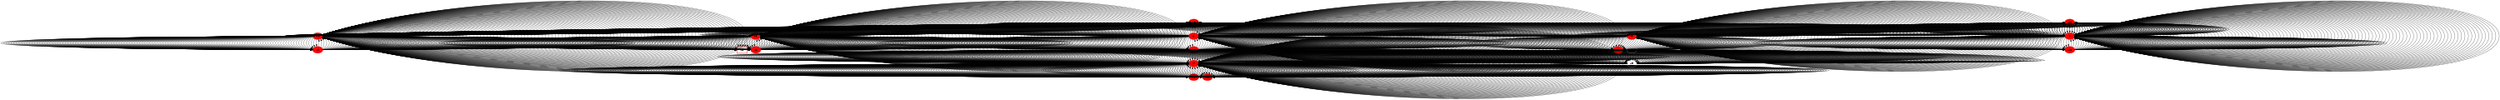 digraph G {
size ="20, 20";
15[shape=box,style=bold,color="1.500000 1.500000 1.500000"];
node [style=filled,color="1.500000 1.500000 1.500000"];
-7 -> -7;
node [style=filled,color="1.500000 1.500000 1.500000"];
-7 -> 12;
node [style=filled,color="1.500000 1.500000 1.500000"];
-7 -> 16;
node [style=filled,color="1.500000 1.500000 1.500000"];
-12 -> -4;
node [style=filled,color="1.500000 1.500000 1.500000"];
-12 -> -12;
node [style=filled,color="1.500000 1.500000 1.500000"];
-12 -> -15;
node [style=filled,color="1.500000 1.500000 1.500000"];
4 -> 4;
node [style=filled,color="1.500000 1.500000 1.500000"];
4 -> -13;
node [style=filled,color="1.500000 1.500000 1.500000"];
4 -> -20;
node [style=filled,color="1.500000 1.500000 1.500000"];
13 -> -6;
node [style=filled,color="1.500000 1.500000 1.500000"];
13 -> 13;
node [style=filled,color="1.500000 1.500000 1.500000"];
13 -> 15;
node [style=filled,color="1.500000 1.500000 1.500000"];
6 -> 6;
node [style=filled,color="1.500000 1.500000 1.500000"];
6 -> -15;
node [style=filled,color="1.500000 1.500000 1.500000"];
6 -> -16;
node [style=filled,color="1.500000 1.500000 1.500000"];
-2 -> -2;
node [style=filled,color="1.500000 1.500000 1.500000"];
-2 -> -15;
node [style=filled,color="1.500000 1.500000 1.500000"];
-2 -> 20;
node [style=filled,color="1.500000 1.500000 1.500000"];
-7 -> -7;
node [style=filled,color="1.500000 1.500000 1.500000"];
-7 -> 12;
node [style=filled,color="1.500000 1.500000 1.500000"];
-7 -> 16;
node [style=filled,color="1.500000 1.500000 1.500000"];
-12 -> -4;
node [style=filled,color="1.500000 1.500000 1.500000"];
-12 -> -12;
node [style=filled,color="1.500000 1.500000 1.500000"];
-12 -> -15;
node [style=filled,color="1.500000 1.500000 1.500000"];
4 -> 4;
node [style=filled,color="1.500000 1.500000 1.500000"];
4 -> -13;
node [style=filled,color="1.500000 1.500000 1.500000"];
4 -> -20;
node [style=filled,color="1.500000 1.500000 1.500000"];
13 -> -6;
node [style=filled,color="1.500000 1.500000 1.500000"];
13 -> 13;
node [style=filled,color="1.500000 1.500000 1.500000"];
13 -> 15;
node [style=filled,color="1.500000 1.500000 1.500000"];
6 -> 6;
node [style=filled,color="1.500000 1.500000 1.500000"];
6 -> -15;
node [style=filled,color="1.500000 1.500000 1.500000"];
6 -> -16;
node [style=filled,color="1.500000 1.500000 1.500000"];
-2 -> -2;
node [style=filled,color="1.500000 1.500000 1.500000"];
-2 -> -15;
node [style=filled,color="1.500000 1.500000 1.500000"];
-2 -> 20;
node [style=filled,color="1.500000 1.500000 1.500000"];
-7 -> -7;
node [style=filled,color="1.500000 1.500000 1.500000"];
-7 -> 12;
node [style=filled,color="1.500000 1.500000 1.500000"];
-7 -> 16;
node [style=filled,color="1.500000 1.500000 1.500000"];
-12 -> -4;
node [style=filled,color="1.500000 1.500000 1.500000"];
-12 -> -12;
node [style=filled,color="1.500000 1.500000 1.500000"];
-12 -> -15;
node [style=filled,color="1.500000 1.500000 1.500000"];
4 -> 4;
node [style=filled,color="1.500000 1.500000 1.500000"];
4 -> -13;
node [style=filled,color="1.500000 1.500000 1.500000"];
4 -> -20;
node [style=filled,color="1.500000 1.500000 1.500000"];
13 -> -6;
node [style=filled,color="1.500000 1.500000 1.500000"];
13 -> 13;
node [style=filled,color="1.500000 1.500000 1.500000"];
13 -> 15;
node [style=filled,color="1.500000 1.500000 1.500000"];
6 -> 6;
node [style=filled,color="1.500000 1.500000 1.500000"];
6 -> -15;
node [style=filled,color="1.500000 1.500000 1.500000"];
6 -> -16;
node [style=filled,color="1.500000 1.500000 1.500000"];
-2 -> -2;
node [style=filled,color="1.500000 1.500000 1.500000"];
-2 -> -15;
node [style=filled,color="1.500000 1.500000 1.500000"];
-2 -> 20;
node [style=filled,color="1.500000 1.500000 1.500000"];
-7 -> -7;
node [style=filled,color="1.500000 1.500000 1.500000"];
-7 -> 12;
node [style=filled,color="1.500000 1.500000 1.500000"];
-7 -> 16;
node [style=filled,color="1.500000 1.500000 1.500000"];
-12 -> -4;
node [style=filled,color="1.500000 1.500000 1.500000"];
-12 -> -12;
node [style=filled,color="1.500000 1.500000 1.500000"];
-12 -> -15;
node [style=filled,color="1.500000 1.500000 1.500000"];
4 -> 4;
node [style=filled,color="1.500000 1.500000 1.500000"];
4 -> -13;
node [style=filled,color="1.500000 1.500000 1.500000"];
4 -> -20;
node [style=filled,color="1.500000 1.500000 1.500000"];
13 -> -6;
node [style=filled,color="1.500000 1.500000 1.500000"];
13 -> 13;
node [style=filled,color="1.500000 1.500000 1.500000"];
13 -> 15;
node [style=filled,color="1.500000 1.500000 1.500000"];
6 -> 6;
node [style=filled,color="1.500000 1.500000 1.500000"];
6 -> -15;
node [style=filled,color="1.500000 1.500000 1.500000"];
6 -> -16;
node [style=filled,color="1.500000 1.500000 1.500000"];
-2 -> -2;
node [style=filled,color="1.500000 1.500000 1.500000"];
-2 -> -15;
node [style=filled,color="1.500000 1.500000 1.500000"];
-2 -> 20;
node [style=filled,color="1.500000 1.500000 1.500000"];
-7 -> -7;
node [style=filled,color="1.500000 1.500000 1.500000"];
-7 -> 12;
node [style=filled,color="1.500000 1.500000 1.500000"];
-7 -> 16;
node [style=filled,color="1.500000 1.500000 1.500000"];
-12 -> -4;
node [style=filled,color="1.500000 1.500000 1.500000"];
-12 -> -12;
node [style=filled,color="1.500000 1.500000 1.500000"];
-12 -> -15;
node [style=filled,color="1.500000 1.500000 1.500000"];
4 -> 4;
node [style=filled,color="1.500000 1.500000 1.500000"];
4 -> -13;
node [style=filled,color="1.500000 1.500000 1.500000"];
4 -> -20;
node [style=filled,color="1.500000 1.500000 1.500000"];
13 -> -6;
node [style=filled,color="1.500000 1.500000 1.500000"];
13 -> 13;
node [style=filled,color="1.500000 1.500000 1.500000"];
13 -> 15;
node [style=filled,color="1.500000 1.500000 1.500000"];
6 -> 6;
node [style=filled,color="1.500000 1.500000 1.500000"];
6 -> -15;
node [style=filled,color="1.500000 1.500000 1.500000"];
6 -> -16;
node [style=filled,color="1.500000 1.500000 1.500000"];
-2 -> -2;
node [style=filled,color="1.500000 1.500000 1.500000"];
-2 -> -15;
node [style=filled,color="1.500000 1.500000 1.500000"];
-2 -> 20;
node [style=filled,color="1.500000 1.500000 1.500000"];
-7 -> -7;
node [style=filled,color="1.500000 1.500000 1.500000"];
-7 -> 12;
node [style=filled,color="1.500000 1.500000 1.500000"];
-7 -> 16;
node [style=filled,color="1.500000 1.500000 1.500000"];
-12 -> -4;
node [style=filled,color="1.500000 1.500000 1.500000"];
-12 -> -12;
node [style=filled,color="1.500000 1.500000 1.500000"];
-12 -> -15;
node [style=filled,color="1.500000 1.500000 1.500000"];
4 -> 4;
node [style=filled,color="1.500000 1.500000 1.500000"];
4 -> -13;
node [style=filled,color="1.500000 1.500000 1.500000"];
4 -> -20;
node [style=filled,color="1.500000 1.500000 1.500000"];
13 -> -6;
node [style=filled,color="1.500000 1.500000 1.500000"];
13 -> 13;
node [style=filled,color="1.500000 1.500000 1.500000"];
13 -> 15;
node [style=filled,color="1.500000 1.500000 1.500000"];
6 -> 6;
node [style=filled,color="1.500000 1.500000 1.500000"];
6 -> -15;
node [style=filled,color="1.500000 1.500000 1.500000"];
6 -> -16;
node [style=filled,color="1.500000 1.500000 1.500000"];
-2 -> -2;
node [style=filled,color="1.500000 1.500000 1.500000"];
-2 -> -15;
node [style=filled,color="1.500000 1.500000 1.500000"];
-2 -> 20;
node [style=filled,color="1.500000 1.500000 1.500000"];
-7 -> -7;
node [style=filled,color="1.500000 1.500000 1.500000"];
-7 -> 12;
node [style=filled,color="1.500000 1.500000 1.500000"];
-7 -> 16;
node [style=filled,color="1.500000 1.500000 1.500000"];
-12 -> -4;
node [style=filled,color="1.500000 1.500000 1.500000"];
-12 -> -12;
node [style=filled,color="1.500000 1.500000 1.500000"];
-12 -> -15;
node [style=filled,color="1.500000 1.500000 1.500000"];
4 -> 4;
node [style=filled,color="1.500000 1.500000 1.500000"];
4 -> -13;
node [style=filled,color="1.500000 1.500000 1.500000"];
4 -> -20;
node [style=filled,color="1.500000 1.500000 1.500000"];
13 -> -6;
node [style=filled,color="1.500000 1.500000 1.500000"];
13 -> 13;
node [style=filled,color="1.500000 1.500000 1.500000"];
13 -> 15;
node [style=filled,color="1.500000 1.500000 1.500000"];
6 -> 6;
node [style=filled,color="1.500000 1.500000 1.500000"];
6 -> -15;
node [style=filled,color="1.500000 1.500000 1.500000"];
6 -> -16;
node [style=filled,color="1.500000 1.500000 1.500000"];
-2 -> -2;
node [style=filled,color="1.500000 1.500000 1.500000"];
-2 -> -15;
node [style=filled,color="1.500000 1.500000 1.500000"];
-2 -> 20;
node [style=filled,color="1.500000 1.500000 1.500000"];
-7 -> -7;
node [style=filled,color="1.500000 1.500000 1.500000"];
-7 -> 12;
node [style=filled,color="1.500000 1.500000 1.500000"];
-7 -> 16;
node [style=filled,color="1.500000 1.500000 1.500000"];
-12 -> -4;
node [style=filled,color="1.500000 1.500000 1.500000"];
-12 -> -12;
node [style=filled,color="1.500000 1.500000 1.500000"];
-12 -> -15;
node [style=filled,color="1.500000 1.500000 1.500000"];
4 -> 4;
node [style=filled,color="1.500000 1.500000 1.500000"];
4 -> -13;
node [style=filled,color="1.500000 1.500000 1.500000"];
4 -> -20;
node [style=filled,color="1.500000 1.500000 1.500000"];
13 -> -6;
node [style=filled,color="1.500000 1.500000 1.500000"];
13 -> 13;
node [style=filled,color="1.500000 1.500000 1.500000"];
13 -> 15;
node [style=filled,color="1.500000 1.500000 1.500000"];
6 -> 6;
node [style=filled,color="1.500000 1.500000 1.500000"];
6 -> -15;
node [style=filled,color="1.500000 1.500000 1.500000"];
6 -> -16;
node [style=filled,color="1.500000 1.500000 1.500000"];
-2 -> -2;
node [style=filled,color="1.500000 1.500000 1.500000"];
-2 -> -15;
node [style=filled,color="1.500000 1.500000 1.500000"];
-2 -> 20;
node [style=filled,color="1.500000 1.500000 1.500000"];
-7 -> -7;
node [style=filled,color="1.500000 1.500000 1.500000"];
-7 -> 12;
node [style=filled,color="1.500000 1.500000 1.500000"];
-7 -> 16;
node [style=filled,color="1.500000 1.500000 1.500000"];
-12 -> -4;
node [style=filled,color="1.500000 1.500000 1.500000"];
-12 -> -12;
node [style=filled,color="1.500000 1.500000 1.500000"];
-12 -> -15;
node [style=filled,color="1.500000 1.500000 1.500000"];
4 -> 4;
node [style=filled,color="1.500000 1.500000 1.500000"];
4 -> -13;
node [style=filled,color="1.500000 1.500000 1.500000"];
4 -> -20;
node [style=filled,color="1.500000 1.500000 1.500000"];
13 -> -6;
node [style=filled,color="1.500000 1.500000 1.500000"];
13 -> 13;
node [style=filled,color="1.500000 1.500000 1.500000"];
13 -> 15;
node [style=filled,color="1.500000 1.500000 1.500000"];
6 -> 6;
node [style=filled,color="1.500000 1.500000 1.500000"];
6 -> -15;
node [style=filled,color="1.500000 1.500000 1.500000"];
6 -> -16;
node [style=filled,color="1.500000 1.500000 1.500000"];
-2 -> -2;
node [style=filled,color="1.500000 1.500000 1.500000"];
-2 -> -15;
node [style=filled,color="1.500000 1.500000 1.500000"];
-2 -> 20;
node [style=filled,color="1.500000 1.500000 1.500000"];
-7 -> -7;
node [style=filled,color="1.500000 1.500000 1.500000"];
-7 -> 12;
node [style=filled,color="1.500000 1.500000 1.500000"];
-7 -> 16;
node [style=filled,color="1.500000 1.500000 1.500000"];
-12 -> -4;
node [style=filled,color="1.500000 1.500000 1.500000"];
-12 -> -12;
node [style=filled,color="1.500000 1.500000 1.500000"];
-12 -> -15;
node [style=filled,color="1.500000 1.500000 1.500000"];
4 -> 4;
node [style=filled,color="1.500000 1.500000 1.500000"];
4 -> -13;
node [style=filled,color="1.500000 1.500000 1.500000"];
4 -> -20;
node [style=filled,color="1.500000 1.500000 1.500000"];
13 -> -6;
node [style=filled,color="1.500000 1.500000 1.500000"];
13 -> 13;
node [style=filled,color="1.500000 1.500000 1.500000"];
13 -> 15;
node [style=filled,color="1.500000 1.500000 1.500000"];
6 -> 6;
node [style=filled,color="1.500000 1.500000 1.500000"];
6 -> -15;
node [style=filled,color="1.500000 1.500000 1.500000"];
6 -> -16;
node [style=filled,color="1.500000 1.500000 1.500000"];
-2 -> -2;
node [style=filled,color="1.500000 1.500000 1.500000"];
-2 -> -15;
node [style=filled,color="1.500000 1.500000 1.500000"];
-2 -> 20;
node [style=filled,color="1.500000 1.500000 1.500000"];
-7 -> -7;
node [style=filled,color="1.500000 1.500000 1.500000"];
-7 -> 12;
node [style=filled,color="1.500000 1.500000 1.500000"];
-7 -> 16;
node [style=filled,color="1.500000 1.500000 1.500000"];
-12 -> -4;
node [style=filled,color="1.500000 1.500000 1.500000"];
-12 -> -12;
node [style=filled,color="1.500000 1.500000 1.500000"];
-12 -> -15;
node [style=filled,color="1.500000 1.500000 1.500000"];
4 -> 4;
node [style=filled,color="1.500000 1.500000 1.500000"];
4 -> -13;
node [style=filled,color="1.500000 1.500000 1.500000"];
4 -> -20;
node [style=filled,color="1.500000 1.500000 1.500000"];
13 -> -6;
node [style=filled,color="1.500000 1.500000 1.500000"];
13 -> 13;
node [style=filled,color="1.500000 1.500000 1.500000"];
13 -> 15;
node [style=filled,color="1.500000 1.500000 1.500000"];
6 -> 6;
node [style=filled,color="1.500000 1.500000 1.500000"];
6 -> -15;
node [style=filled,color="1.500000 1.500000 1.500000"];
6 -> -16;
node [style=filled,color="1.500000 1.500000 1.500000"];
-2 -> -2;
node [style=filled,color="1.500000 1.500000 1.500000"];
-2 -> -15;
node [style=filled,color="1.500000 1.500000 1.500000"];
-2 -> 20;
node [style=filled,color="1.500000 1.500000 1.500000"];
-7 -> -7;
node [style=filled,color="1.500000 1.500000 1.500000"];
-7 -> 12;
node [style=filled,color="1.500000 1.500000 1.500000"];
-7 -> 16;
node [style=filled,color="1.500000 1.500000 1.500000"];
-12 -> -4;
node [style=filled,color="1.500000 1.500000 1.500000"];
-12 -> -12;
node [style=filled,color="1.500000 1.500000 1.500000"];
-12 -> -15;
node [style=filled,color="1.500000 1.500000 1.500000"];
4 -> 4;
node [style=filled,color="1.500000 1.500000 1.500000"];
4 -> -13;
node [style=filled,color="1.500000 1.500000 1.500000"];
4 -> -20;
node [style=filled,color="1.500000 1.500000 1.500000"];
13 -> -6;
node [style=filled,color="1.500000 1.500000 1.500000"];
13 -> 13;
node [style=filled,color="1.500000 1.500000 1.500000"];
13 -> 15;
node [style=filled,color="1.500000 1.500000 1.500000"];
6 -> 6;
node [style=filled,color="1.500000 1.500000 1.500000"];
6 -> -15;
node [style=filled,color="1.500000 1.500000 1.500000"];
6 -> -16;
node [style=filled,color="1.500000 1.500000 1.500000"];
-2 -> -2;
node [style=filled,color="1.500000 1.500000 1.500000"];
-2 -> -15;
node [style=filled,color="1.500000 1.500000 1.500000"];
-2 -> 20;
node [style=filled,color="1.500000 1.500000 1.500000"];
-7 -> -7;
node [style=filled,color="1.500000 1.500000 1.500000"];
-7 -> 12;
node [style=filled,color="1.500000 1.500000 1.500000"];
-7 -> 16;
node [style=filled,color="1.500000 1.500000 1.500000"];
-12 -> -4;
node [style=filled,color="1.500000 1.500000 1.500000"];
-12 -> -12;
node [style=filled,color="1.500000 1.500000 1.500000"];
-12 -> -15;
node [style=filled,color="1.500000 1.500000 1.500000"];
4 -> 4;
node [style=filled,color="1.500000 1.500000 1.500000"];
4 -> -13;
node [style=filled,color="1.500000 1.500000 1.500000"];
4 -> -20;
node [style=filled,color="1.500000 1.500000 1.500000"];
13 -> -6;
node [style=filled,color="1.500000 1.500000 1.500000"];
13 -> 13;
node [style=filled,color="1.500000 1.500000 1.500000"];
13 -> 15;
node [style=filled,color="1.500000 1.500000 1.500000"];
6 -> 6;
node [style=filled,color="1.500000 1.500000 1.500000"];
6 -> -15;
node [style=filled,color="1.500000 1.500000 1.500000"];
6 -> -16;
node [style=filled,color="1.500000 1.500000 1.500000"];
-2 -> -2;
node [style=filled,color="1.500000 1.500000 1.500000"];
-2 -> -15;
node [style=filled,color="1.500000 1.500000 1.500000"];
-2 -> 20;
node [style=filled,color="1.500000 1.500000 1.500000"];
-7 -> -7;
node [style=filled,color="1.500000 1.500000 1.500000"];
-7 -> 12;
node [style=filled,color="1.500000 1.500000 1.500000"];
-7 -> 16;
node [style=filled,color="1.500000 1.500000 1.500000"];
-12 -> -4;
node [style=filled,color="1.500000 1.500000 1.500000"];
-12 -> -12;
node [style=filled,color="1.500000 1.500000 1.500000"];
-12 -> -15;
node [style=filled,color="1.500000 1.500000 1.500000"];
4 -> 4;
node [style=filled,color="1.500000 1.500000 1.500000"];
4 -> -13;
node [style=filled,color="1.500000 1.500000 1.500000"];
4 -> -20;
node [style=filled,color="1.500000 1.500000 1.500000"];
13 -> -6;
node [style=filled,color="1.500000 1.500000 1.500000"];
13 -> 13;
node [style=filled,color="1.500000 1.500000 1.500000"];
13 -> 15;
node [style=filled,color="1.500000 1.500000 1.500000"];
6 -> 6;
node [style=filled,color="1.500000 1.500000 1.500000"];
6 -> -15;
node [style=filled,color="1.500000 1.500000 1.500000"];
6 -> -16;
node [style=filled,color="1.500000 1.500000 1.500000"];
-2 -> -2;
node [style=filled,color="1.500000 1.500000 1.500000"];
-2 -> -15;
node [style=filled,color="1.500000 1.500000 1.500000"];
-2 -> 20;
node [style=filled,color="1.500000 1.500000 1.500000"];
-7 -> -7;
node [style=filled,color="1.500000 1.500000 1.500000"];
-7 -> 12;
node [style=filled,color="1.500000 1.500000 1.500000"];
-7 -> 16;
node [style=filled,color="1.500000 1.500000 1.500000"];
-12 -> -4;
node [style=filled,color="1.500000 1.500000 1.500000"];
-12 -> -12;
node [style=filled,color="1.500000 1.500000 1.500000"];
-12 -> -15;
node [style=filled,color="1.500000 1.500000 1.500000"];
4 -> 4;
node [style=filled,color="1.500000 1.500000 1.500000"];
4 -> -13;
node [style=filled,color="1.500000 1.500000 1.500000"];
4 -> -20;
node [style=filled,color="1.500000 1.500000 1.500000"];
13 -> -6;
node [style=filled,color="1.500000 1.500000 1.500000"];
13 -> 13;
node [style=filled,color="1.500000 1.500000 1.500000"];
13 -> 15;
node [style=filled,color="1.500000 1.500000 1.500000"];
6 -> 6;
node [style=filled,color="1.500000 1.500000 1.500000"];
6 -> -15;
node [style=filled,color="1.500000 1.500000 1.500000"];
6 -> -16;
node [style=filled,color="1.500000 1.500000 1.500000"];
-2 -> -2;
node [style=filled,color="1.500000 1.500000 1.500000"];
-2 -> -15;
node [style=filled,color="1.500000 1.500000 1.500000"];
-2 -> 20;
node [style=filled,color="1.500000 1.500000 1.500000"];
-7 -> -7;
node [style=filled,color="1.500000 1.500000 1.500000"];
-7 -> 12;
node [style=filled,color="1.500000 1.500000 1.500000"];
-7 -> 16;
node [style=filled,color="1.500000 1.500000 1.500000"];
-12 -> -4;
node [style=filled,color="1.500000 1.500000 1.500000"];
-12 -> -12;
node [style=filled,color="1.500000 1.500000 1.500000"];
-12 -> -15;
node [style=filled,color="1.500000 1.500000 1.500000"];
4 -> 4;
node [style=filled,color="1.500000 1.500000 1.500000"];
4 -> -13;
node [style=filled,color="1.500000 1.500000 1.500000"];
4 -> -20;
node [style=filled,color="1.500000 1.500000 1.500000"];
13 -> -6;
node [style=filled,color="1.500000 1.500000 1.500000"];
13 -> 13;
node [style=filled,color="1.500000 1.500000 1.500000"];
13 -> 15;
node [style=filled,color="1.500000 1.500000 1.500000"];
6 -> 6;
node [style=filled,color="1.500000 1.500000 1.500000"];
6 -> -15;
node [style=filled,color="1.500000 1.500000 1.500000"];
6 -> -16;
node [style=filled,color="1.500000 1.500000 1.500000"];
-2 -> -2;
node [style=filled,color="1.500000 1.500000 1.500000"];
-2 -> -15;
node [style=filled,color="1.500000 1.500000 1.500000"];
-2 -> 20;
node [style=filled,color="1.500000 1.500000 1.500000"];
-7 -> -7;
node [style=filled,color="1.500000 1.500000 1.500000"];
-7 -> 12;
node [style=filled,color="1.500000 1.500000 1.500000"];
-7 -> 16;
node [style=filled,color="1.500000 1.500000 1.500000"];
-12 -> -4;
node [style=filled,color="1.500000 1.500000 1.500000"];
-12 -> -12;
node [style=filled,color="1.500000 1.500000 1.500000"];
-12 -> -15;
node [style=filled,color="1.500000 1.500000 1.500000"];
4 -> 4;
node [style=filled,color="1.500000 1.500000 1.500000"];
4 -> -13;
node [style=filled,color="1.500000 1.500000 1.500000"];
4 -> -20;
node [style=filled,color="1.500000 1.500000 1.500000"];
13 -> -6;
node [style=filled,color="1.500000 1.500000 1.500000"];
13 -> 13;
node [style=filled,color="1.500000 1.500000 1.500000"];
13 -> 15;
node [style=filled,color="1.500000 1.500000 1.500000"];
6 -> 6;
node [style=filled,color="1.500000 1.500000 1.500000"];
6 -> -15;
node [style=filled,color="1.500000 1.500000 1.500000"];
6 -> -16;
node [style=filled,color="1.500000 1.500000 1.500000"];
-2 -> -2;
node [style=filled,color="1.500000 1.500000 1.500000"];
-2 -> -15;
node [style=filled,color="1.500000 1.500000 1.500000"];
-2 -> 20;
node [style=filled,color="1.500000 1.500000 1.500000"];
-7 -> -7;
node [style=filled,color="1.500000 1.500000 1.500000"];
-7 -> 12;
node [style=filled,color="1.500000 1.500000 1.500000"];
-7 -> 16;
node [style=filled,color="1.500000 1.500000 1.500000"];
-12 -> -4;
node [style=filled,color="1.500000 1.500000 1.500000"];
-12 -> -12;
node [style=filled,color="1.500000 1.500000 1.500000"];
-12 -> -15;
node [style=filled,color="1.500000 1.500000 1.500000"];
4 -> 4;
node [style=filled,color="1.500000 1.500000 1.500000"];
4 -> -13;
node [style=filled,color="1.500000 1.500000 1.500000"];
4 -> -20;
node [style=filled,color="1.500000 1.500000 1.500000"];
13 -> -6;
node [style=filled,color="1.500000 1.500000 1.500000"];
13 -> 13;
node [style=filled,color="1.500000 1.500000 1.500000"];
13 -> 15;
node [style=filled,color="1.500000 1.500000 1.500000"];
6 -> 6;
node [style=filled,color="1.500000 1.500000 1.500000"];
6 -> -15;
node [style=filled,color="1.500000 1.500000 1.500000"];
6 -> -16;
node [style=filled,color="1.500000 1.500000 1.500000"];
-2 -> -2;
node [style=filled,color="1.500000 1.500000 1.500000"];
-2 -> -15;
node [style=filled,color="1.500000 1.500000 1.500000"];
-2 -> 20;
node [style=filled,color="1.500000 1.500000 1.500000"];
-7 -> -7;
node [style=filled,color="1.500000 1.500000 1.500000"];
-7 -> 12;
node [style=filled,color="1.500000 1.500000 1.500000"];
-7 -> 16;
node [style=filled,color="1.500000 1.500000 1.500000"];
-12 -> -4;
node [style=filled,color="1.500000 1.500000 1.500000"];
-12 -> -12;
node [style=filled,color="1.500000 1.500000 1.500000"];
-12 -> -15;
node [style=filled,color="1.500000 1.500000 1.500000"];
4 -> 4;
node [style=filled,color="1.500000 1.500000 1.500000"];
4 -> -13;
node [style=filled,color="1.500000 1.500000 1.500000"];
4 -> -20;
node [style=filled,color="1.500000 1.500000 1.500000"];
13 -> -6;
node [style=filled,color="1.500000 1.500000 1.500000"];
13 -> 13;
node [style=filled,color="1.500000 1.500000 1.500000"];
13 -> 15;
node [style=filled,color="1.500000 1.500000 1.500000"];
6 -> 6;
node [style=filled,color="1.500000 1.500000 1.500000"];
6 -> -15;
node [style=filled,color="1.500000 1.500000 1.500000"];
6 -> -16;
node [style=filled,color="1.500000 1.500000 1.500000"];
-2 -> -2;
node [style=filled,color="1.500000 1.500000 1.500000"];
-2 -> -15;
node [style=filled,color="1.500000 1.500000 1.500000"];
-2 -> 20;
node [style=filled,color="1.500000 1.500000 1.500000"];
-7 -> -7;
node [style=filled,color="1.500000 1.500000 1.500000"];
-7 -> 12;
node [style=filled,color="1.500000 1.500000 1.500000"];
-7 -> 16;
node [style=filled,color="1.500000 1.500000 1.500000"];
-12 -> -4;
node [style=filled,color="1.500000 1.500000 1.500000"];
-12 -> -12;
node [style=filled,color="1.500000 1.500000 1.500000"];
-12 -> -15;
node [style=filled,color="1.500000 1.500000 1.500000"];
4 -> 4;
node [style=filled,color="1.500000 1.500000 1.500000"];
4 -> -13;
node [style=filled,color="1.500000 1.500000 1.500000"];
4 -> -20;
node [style=filled,color="1.500000 1.500000 1.500000"];
13 -> -6;
node [style=filled,color="1.500000 1.500000 1.500000"];
13 -> 13;
node [style=filled,color="1.500000 1.500000 1.500000"];
13 -> 15;
node [style=filled,color="1.500000 1.500000 1.500000"];
6 -> 6;
node [style=filled,color="1.500000 1.500000 1.500000"];
6 -> -15;
node [style=filled,color="1.500000 1.500000 1.500000"];
6 -> -16;
node [style=filled,color="1.500000 1.500000 1.500000"];
-2 -> -2;
node [style=filled,color="1.500000 1.500000 1.500000"];
-2 -> -15;
node [style=filled,color="1.500000 1.500000 1.500000"];
-2 -> 20;
node [style=filled,color="1.500000 1.500000 1.500000"];
-7 -> -7;
node [style=filled,color="1.500000 1.500000 1.500000"];
-7 -> 12;
node [style=filled,color="1.500000 1.500000 1.500000"];
-7 -> 16;
node [style=filled,color="1.500000 1.500000 1.500000"];
-12 -> -4;
node [style=filled,color="1.500000 1.500000 1.500000"];
-12 -> -12;
node [style=filled,color="1.500000 1.500000 1.500000"];
-12 -> -15;
node [style=filled,color="1.500000 1.500000 1.500000"];
4 -> 4;
node [style=filled,color="1.500000 1.500000 1.500000"];
4 -> -13;
node [style=filled,color="1.500000 1.500000 1.500000"];
4 -> -20;
node [style=filled,color="1.500000 1.500000 1.500000"];
13 -> -6;
node [style=filled,color="1.500000 1.500000 1.500000"];
13 -> 13;
node [style=filled,color="1.500000 1.500000 1.500000"];
13 -> 15;
node [style=filled,color="1.500000 1.500000 1.500000"];
6 -> 6;
node [style=filled,color="1.500000 1.500000 1.500000"];
6 -> -15;
node [style=filled,color="1.500000 1.500000 1.500000"];
6 -> -16;
node [style=filled,color="1.500000 1.500000 1.500000"];
-2 -> -2;
node [style=filled,color="1.500000 1.500000 1.500000"];
-2 -> -15;
node [style=filled,color="1.500000 1.500000 1.500000"];
-2 -> 20;
node [style=filled,color="1.500000 1.500000 1.500000"];
-7 -> -7;
node [style=filled,color="1.500000 1.500000 1.500000"];
-7 -> 12;
node [style=filled,color="1.500000 1.500000 1.500000"];
-7 -> 16;
node [style=filled,color="1.500000 1.500000 1.500000"];
-12 -> -4;
node [style=filled,color="1.500000 1.500000 1.500000"];
-12 -> -12;
node [style=filled,color="1.500000 1.500000 1.500000"];
-12 -> -15;
node [style=filled,color="1.500000 1.500000 1.500000"];
4 -> 4;
node [style=filled,color="1.500000 1.500000 1.500000"];
4 -> -13;
node [style=filled,color="1.500000 1.500000 1.500000"];
4 -> -20;
node [style=filled,color="1.500000 1.500000 1.500000"];
13 -> -6;
node [style=filled,color="1.500000 1.500000 1.500000"];
13 -> 13;
node [style=filled,color="1.500000 1.500000 1.500000"];
13 -> 15;
node [style=filled,color="1.500000 1.500000 1.500000"];
6 -> 6;
node [style=filled,color="1.500000 1.500000 1.500000"];
6 -> -15;
node [style=filled,color="1.500000 1.500000 1.500000"];
6 -> -16;
node [style=filled,color="1.500000 1.500000 1.500000"];
-2 -> -2;
node [style=filled,color="1.500000 1.500000 1.500000"];
-2 -> -15;
node [style=filled,color="1.500000 1.500000 1.500000"];
-2 -> 20;
node [style=filled,color="1.500000 1.500000 1.500000"];
-7 -> -7;
node [style=filled,color="1.500000 1.500000 1.500000"];
-7 -> 12;
node [style=filled,color="1.500000 1.500000 1.500000"];
-7 -> 16;
node [style=filled,color="1.500000 1.500000 1.500000"];
-12 -> -4;
node [style=filled,color="1.500000 1.500000 1.500000"];
-12 -> -12;
node [style=filled,color="1.500000 1.500000 1.500000"];
-12 -> -15;
node [style=filled,color="1.500000 1.500000 1.500000"];
4 -> 4;
node [style=filled,color="1.500000 1.500000 1.500000"];
4 -> -13;
node [style=filled,color="1.500000 1.500000 1.500000"];
4 -> -20;
node [style=filled,color="1.500000 1.500000 1.500000"];
13 -> -6;
node [style=filled,color="1.500000 1.500000 1.500000"];
13 -> 13;
node [style=filled,color="1.500000 1.500000 1.500000"];
13 -> 15;
node [style=filled,color="1.500000 1.500000 1.500000"];
6 -> 6;
node [style=filled,color="1.500000 1.500000 1.500000"];
6 -> -15;
node [style=filled,color="1.500000 1.500000 1.500000"];
6 -> -16;
node [style=filled,color="1.500000 1.500000 1.500000"];
-2 -> -2;
node [style=filled,color="1.500000 1.500000 1.500000"];
-2 -> -15;
node [style=filled,color="1.500000 1.500000 1.500000"];
-2 -> 20;
node [style=filled,color="1.500000 1.500000 1.500000"];
-7 -> -7;
node [style=filled,color="1.500000 1.500000 1.500000"];
-7 -> 12;
node [style=filled,color="1.500000 1.500000 1.500000"];
-7 -> 16;
node [style=filled,color="1.500000 1.500000 1.500000"];
-12 -> -4;
node [style=filled,color="1.500000 1.500000 1.500000"];
-12 -> -12;
node [style=filled,color="1.500000 1.500000 1.500000"];
-12 -> -15;
node [style=filled,color="1.500000 1.500000 1.500000"];
4 -> 4;
node [style=filled,color="1.500000 1.500000 1.500000"];
4 -> -13;
node [style=filled,color="1.500000 1.500000 1.500000"];
4 -> -20;
node [style=filled,color="1.500000 1.500000 1.500000"];
13 -> -6;
node [style=filled,color="1.500000 1.500000 1.500000"];
13 -> 13;
node [style=filled,color="1.500000 1.500000 1.500000"];
13 -> 15;
node [style=filled,color="1.500000 1.500000 1.500000"];
6 -> 6;
node [style=filled,color="1.500000 1.500000 1.500000"];
6 -> -15;
node [style=filled,color="1.500000 1.500000 1.500000"];
6 -> -16;
node [style=filled,color="1.500000 1.500000 1.500000"];
-2 -> -2;
node [style=filled,color="1.500000 1.500000 1.500000"];
-2 -> -15;
node [style=filled,color="1.500000 1.500000 1.500000"];
-2 -> 20;
node [style=filled,color="1.500000 1.500000 1.500000"];
-7 -> -7;
node [style=filled,color="1.500000 1.500000 1.500000"];
-7 -> 12;
node [style=filled,color="1.500000 1.500000 1.500000"];
-7 -> 16;
node [style=filled,color="1.500000 1.500000 1.500000"];
-12 -> -4;
node [style=filled,color="1.500000 1.500000 1.500000"];
-12 -> -12;
node [style=filled,color="1.500000 1.500000 1.500000"];
-12 -> -15;
node [style=filled,color="1.500000 1.500000 1.500000"];
4 -> 4;
node [style=filled,color="1.500000 1.500000 1.500000"];
4 -> -13;
node [style=filled,color="1.500000 1.500000 1.500000"];
4 -> -20;
node [style=filled,color="1.500000 1.500000 1.500000"];
13 -> -6;
node [style=filled,color="1.500000 1.500000 1.500000"];
13 -> 13;
node [style=filled,color="1.500000 1.500000 1.500000"];
13 -> 15;
node [style=filled,color="1.500000 1.500000 1.500000"];
6 -> 6;
node [style=filled,color="1.500000 1.500000 1.500000"];
6 -> -15;
node [style=filled,color="1.500000 1.500000 1.500000"];
6 -> -16;
node [style=filled,color="1.500000 1.500000 1.500000"];
-2 -> -2;
node [style=filled,color="1.500000 1.500000 1.500000"];
-2 -> -15;
node [style=filled,color="1.500000 1.500000 1.500000"];
-2 -> 20;
node [style=filled,color="1.500000 1.500000 1.500000"];
-7 -> -7;
node [style=filled,color="1.500000 1.500000 1.500000"];
-7 -> 12;
node [style=filled,color="1.500000 1.500000 1.500000"];
-7 -> 16;
node [style=filled,color="1.500000 1.500000 1.500000"];
-12 -> -4;
node [style=filled,color="1.500000 1.500000 1.500000"];
-12 -> -12;
node [style=filled,color="1.500000 1.500000 1.500000"];
-12 -> -15;
node [style=filled,color="1.500000 1.500000 1.500000"];
4 -> 4;
node [style=filled,color="1.500000 1.500000 1.500000"];
4 -> -13;
node [style=filled,color="1.500000 1.500000 1.500000"];
4 -> -20;
node [style=filled,color="1.500000 1.500000 1.500000"];
13 -> -6;
node [style=filled,color="1.500000 1.500000 1.500000"];
13 -> 13;
node [style=filled,color="1.500000 1.500000 1.500000"];
13 -> 15;
node [style=filled,color="1.500000 1.500000 1.500000"];
6 -> 6;
node [style=filled,color="1.500000 1.500000 1.500000"];
6 -> -15;
node [style=filled,color="1.500000 1.500000 1.500000"];
6 -> -16;
node [style=filled,color="1.500000 1.500000 1.500000"];
-2 -> -2;
node [style=filled,color="1.500000 1.500000 1.500000"];
-2 -> -15;
node [style=filled,color="1.500000 1.500000 1.500000"];
-2 -> 20;
node [style=filled,color="1.500000 1.500000 1.500000"];
-7 -> -7;
node [style=filled,color="1.500000 1.500000 1.500000"];
-7 -> 12;
node [style=filled,color="1.500000 1.500000 1.500000"];
-7 -> 16;
node [style=filled,color="1.500000 1.500000 1.500000"];
-12 -> -4;
node [style=filled,color="1.500000 1.500000 1.500000"];
-12 -> -12;
node [style=filled,color="1.500000 1.500000 1.500000"];
-12 -> -15;
node [style=filled,color="1.500000 1.500000 1.500000"];
4 -> 4;
node [style=filled,color="1.500000 1.500000 1.500000"];
4 -> -13;
node [style=filled,color="1.500000 1.500000 1.500000"];
4 -> -20;
node [style=filled,color="1.500000 1.500000 1.500000"];
13 -> -6;
node [style=filled,color="1.500000 1.500000 1.500000"];
13 -> 13;
node [style=filled,color="1.500000 1.500000 1.500000"];
13 -> 15;
node [style=filled,color="1.500000 1.500000 1.500000"];
6 -> 6;
node [style=filled,color="1.500000 1.500000 1.500000"];
6 -> -15;
node [style=filled,color="1.500000 1.500000 1.500000"];
6 -> -16;
node [style=filled,color="1.500000 1.500000 1.500000"];
-2 -> -2;
node [style=filled,color="1.500000 1.500000 1.500000"];
-2 -> -15;
node [style=filled,color="1.500000 1.500000 1.500000"];
-2 -> 20;
node [style=filled,color="1.500000 1.500000 1.500000"];
-7 -> -7;
node [style=filled,color="1.500000 1.500000 1.500000"];
-7 -> 12;
node [style=filled,color="1.500000 1.500000 1.500000"];
-7 -> 16;
node [style=filled,color="1.500000 1.500000 1.500000"];
-12 -> -4;
node [style=filled,color="1.500000 1.500000 1.500000"];
-12 -> -12;
node [style=filled,color="1.500000 1.500000 1.500000"];
-12 -> -15;
node [style=filled,color="1.500000 1.500000 1.500000"];
4 -> 4;
node [style=filled,color="1.500000 1.500000 1.500000"];
4 -> -13;
node [style=filled,color="1.500000 1.500000 1.500000"];
4 -> -20;
node [style=filled,color="1.500000 1.500000 1.500000"];
13 -> -6;
node [style=filled,color="1.500000 1.500000 1.500000"];
13 -> 13;
node [style=filled,color="1.500000 1.500000 1.500000"];
13 -> 15;
node [style=filled,color="1.500000 1.500000 1.500000"];
6 -> 6;
node [style=filled,color="1.500000 1.500000 1.500000"];
6 -> -15;
node [style=filled,color="1.500000 1.500000 1.500000"];
6 -> -16;
node [style=filled,color="1.500000 1.500000 1.500000"];
-2 -> -2;
node [style=filled,color="1.500000 1.500000 1.500000"];
-2 -> -15;
node [style=filled,color="1.500000 1.500000 1.500000"];
-2 -> 20;
node [style=filled,color="1.500000 1.500000 1.500000"];
-7 -> -7;
node [style=filled,color="1.500000 1.500000 1.500000"];
-7 -> 12;
node [style=filled,color="1.500000 1.500000 1.500000"];
-7 -> 16;
node [style=filled,color="1.500000 1.500000 1.500000"];
-12 -> -4;
node [style=filled,color="1.500000 1.500000 1.500000"];
-12 -> -12;
node [style=filled,color="1.500000 1.500000 1.500000"];
-12 -> -15;
node [style=filled,color="1.500000 1.500000 1.500000"];
4 -> 4;
node [style=filled,color="1.500000 1.500000 1.500000"];
4 -> -13;
node [style=filled,color="1.500000 1.500000 1.500000"];
4 -> -20;
node [style=filled,color="1.500000 1.500000 1.500000"];
13 -> -6;
node [style=filled,color="1.500000 1.500000 1.500000"];
13 -> 13;
node [style=filled,color="1.500000 1.500000 1.500000"];
13 -> 15;
node [style=filled,color="1.500000 1.500000 1.500000"];
6 -> 6;
node [style=filled,color="1.500000 1.500000 1.500000"];
6 -> -15;
node [style=filled,color="1.500000 1.500000 1.500000"];
6 -> -16;
node [style=filled,color="1.500000 1.500000 1.500000"];
-2 -> -2;
node [style=filled,color="1.500000 1.500000 1.500000"];
-2 -> -15;
node [style=filled,color="1.500000 1.500000 1.500000"];
-2 -> 20;
node [style=filled,color="1.500000 1.500000 1.500000"];
-7 -> -7;
node [style=filled,color="1.500000 1.500000 1.500000"];
-7 -> 12;
node [style=filled,color="1.500000 1.500000 1.500000"];
-7 -> 16;
node [style=filled,color="1.500000 1.500000 1.500000"];
-12 -> -4;
node [style=filled,color="1.500000 1.500000 1.500000"];
-12 -> -12;
node [style=filled,color="1.500000 1.500000 1.500000"];
-12 -> -15;
node [style=filled,color="1.500000 1.500000 1.500000"];
4 -> 4;
node [style=filled,color="1.500000 1.500000 1.500000"];
4 -> -13;
node [style=filled,color="1.500000 1.500000 1.500000"];
4 -> -20;
node [style=filled,color="1.500000 1.500000 1.500000"];
13 -> -6;
node [style=filled,color="1.500000 1.500000 1.500000"];
13 -> 13;
node [style=filled,color="1.500000 1.500000 1.500000"];
13 -> 15;
node [style=filled,color="1.500000 1.500000 1.500000"];
6 -> 6;
node [style=filled,color="1.500000 1.500000 1.500000"];
6 -> -15;
node [style=filled,color="1.500000 1.500000 1.500000"];
6 -> -16;
node [style=filled,color="1.500000 1.500000 1.500000"];
-2 -> -2;
node [style=filled,color="1.500000 1.500000 1.500000"];
-2 -> -15;
node [style=filled,color="1.500000 1.500000 1.500000"];
-2 -> 20;
node [style=filled,color="1.500000 1.500000 1.500000"];
-7 -> -7;
node [style=filled,color="1.500000 1.500000 1.500000"];
-7 -> 12;
node [style=filled,color="1.500000 1.500000 1.500000"];
-7 -> 16;
node [style=filled,color="1.500000 1.500000 1.500000"];
-12 -> -4;
node [style=filled,color="1.500000 1.500000 1.500000"];
-12 -> -12;
node [style=filled,color="1.500000 1.500000 1.500000"];
-12 -> -15;
node [style=filled,color="1.500000 1.500000 1.500000"];
4 -> 4;
node [style=filled,color="1.500000 1.500000 1.500000"];
4 -> -13;
node [style=filled,color="1.500000 1.500000 1.500000"];
4 -> -20;
node [style=filled,color="1.500000 1.500000 1.500000"];
13 -> -6;
node [style=filled,color="1.500000 1.500000 1.500000"];
13 -> 13;
node [style=filled,color="1.500000 1.500000 1.500000"];
13 -> 15;
node [style=filled,color="1.500000 1.500000 1.500000"];
6 -> 6;
node [style=filled,color="1.500000 1.500000 1.500000"];
6 -> -15;
node [style=filled,color="1.500000 1.500000 1.500000"];
6 -> -16;
node [style=filled,color="1.500000 1.500000 1.500000"];
-2 -> -2;
node [style=filled,color="1.500000 1.500000 1.500000"];
-2 -> -15;
node [style=filled,color="1.500000 1.500000 1.500000"];
-2 -> 20;
node [style=filled,color="1.500000 1.500000 1.500000"];
-7 -> -7;
node [style=filled,color="1.500000 1.500000 1.500000"];
-7 -> 12;
node [style=filled,color="1.500000 1.500000 1.500000"];
-7 -> 16;
node [style=filled,color="1.500000 1.500000 1.500000"];
-12 -> -4;
node [style=filled,color="1.500000 1.500000 1.500000"];
-12 -> -12;
node [style=filled,color="1.500000 1.500000 1.500000"];
-12 -> -15;
node [style=filled,color="1.500000 1.500000 1.500000"];
4 -> 4;
node [style=filled,color="1.500000 1.500000 1.500000"];
4 -> -13;
node [style=filled,color="1.500000 1.500000 1.500000"];
4 -> -20;
node [style=filled,color="1.500000 1.500000 1.500000"];
13 -> -6;
node [style=filled,color="1.500000 1.500000 1.500000"];
13 -> 13;
node [style=filled,color="1.500000 1.500000 1.500000"];
13 -> 15;
node [style=filled,color="1.500000 1.500000 1.500000"];
6 -> 6;
node [style=filled,color="1.500000 1.500000 1.500000"];
6 -> -15;
node [style=filled,color="1.500000 1.500000 1.500000"];
6 -> -16;
node [style=filled,color="1.500000 1.500000 1.500000"];
-2 -> -2;
node [style=filled,color="1.500000 1.500000 1.500000"];
-2 -> -15;
node [style=filled,color="1.500000 1.500000 1.500000"];
-2 -> 20;
node [style=filled,color="1.500000 1.500000 1.500000"];
-7 -> -7;
node [style=filled,color="1.500000 1.500000 1.500000"];
-7 -> 12;
node [style=filled,color="1.500000 1.500000 1.500000"];
-7 -> 16;
node [style=filled,color="1.500000 1.500000 1.500000"];
-12 -> -4;
node [style=filled,color="1.500000 1.500000 1.500000"];
-12 -> -12;
node [style=filled,color="1.500000 1.500000 1.500000"];
-12 -> -15;
node [style=filled,color="1.500000 1.500000 1.500000"];
4 -> 4;
node [style=filled,color="1.500000 1.500000 1.500000"];
4 -> -13;
node [style=filled,color="1.500000 1.500000 1.500000"];
4 -> -20;
node [style=filled,color="1.500000 1.500000 1.500000"];
13 -> -6;
node [style=filled,color="1.500000 1.500000 1.500000"];
13 -> 13;
node [style=filled,color="1.500000 1.500000 1.500000"];
13 -> 15;
node [style=filled,color="1.500000 1.500000 1.500000"];
6 -> 6;
node [style=filled,color="1.500000 1.500000 1.500000"];
6 -> -15;
node [style=filled,color="1.500000 1.500000 1.500000"];
6 -> -16;
node [style=filled,color="1.500000 1.500000 1.500000"];
-2 -> -2;
node [style=filled,color="1.500000 1.500000 1.500000"];
-2 -> -15;
node [style=filled,color="1.500000 1.500000 1.500000"];
-2 -> 20;
node [style=filled,color="1.500000 1.500000 1.500000"];
-7 -> -7;
node [style=filled,color="1.500000 1.500000 1.500000"];
-7 -> 12;
node [style=filled,color="1.500000 1.500000 1.500000"];
-7 -> 16;
node [style=filled,color="1.500000 1.500000 1.500000"];
-12 -> -4;
node [style=filled,color="1.500000 1.500000 1.500000"];
-12 -> -12;
node [style=filled,color="1.500000 1.500000 1.500000"];
-12 -> -15;
node [style=filled,color="1.500000 1.500000 1.500000"];
4 -> 4;
node [style=filled,color="1.500000 1.500000 1.500000"];
4 -> -13;
node [style=filled,color="1.500000 1.500000 1.500000"];
4 -> -20;
node [style=filled,color="1.500000 1.500000 1.500000"];
13 -> -6;
node [style=filled,color="1.500000 1.500000 1.500000"];
13 -> 13;
node [style=filled,color="1.500000 1.500000 1.500000"];
13 -> 15;
node [style=filled,color="1.500000 1.500000 1.500000"];
6 -> 6;
node [style=filled,color="1.500000 1.500000 1.500000"];
6 -> -15;
node [style=filled,color="1.500000 1.500000 1.500000"];
6 -> -16;
node [style=filled,color="1.500000 1.500000 1.500000"];
-2 -> -2;
node [style=filled,color="1.500000 1.500000 1.500000"];
-2 -> -15;
node [style=filled,color="1.500000 1.500000 1.500000"];
-2 -> 20;
node [style=filled,color="1.500000 1.500000 1.500000"];
-7 -> -7;
node [style=filled,color="1.500000 1.500000 1.500000"];
-7 -> 12;
node [style=filled,color="1.500000 1.500000 1.500000"];
-7 -> 16;
node [style=filled,color="1.500000 1.500000 1.500000"];
-12 -> -4;
node [style=filled,color="1.500000 1.500000 1.500000"];
-12 -> -12;
node [style=filled,color="1.500000 1.500000 1.500000"];
-12 -> -15;
node [style=filled,color="1.500000 1.500000 1.500000"];
4 -> 4;
node [style=filled,color="1.500000 1.500000 1.500000"];
4 -> -13;
node [style=filled,color="1.500000 1.500000 1.500000"];
4 -> -20;
node [style=filled,color="1.500000 1.500000 1.500000"];
13 -> -6;
node [style=filled,color="1.500000 1.500000 1.500000"];
13 -> 13;
node [style=filled,color="1.500000 1.500000 1.500000"];
13 -> 15;
node [style=filled,color="1.500000 1.500000 1.500000"];
6 -> 6;
node [style=filled,color="1.500000 1.500000 1.500000"];
6 -> -15;
node [style=filled,color="1.500000 1.500000 1.500000"];
6 -> -16;
node [style=filled,color="1.500000 1.500000 1.500000"];
-2 -> -2;
node [style=filled,color="1.500000 1.500000 1.500000"];
-2 -> -15;
node [style=filled,color="1.500000 1.500000 1.500000"];
-2 -> 20;
node [style=filled,color="1.500000 1.500000 1.500000"];
-7 -> -7;
node [style=filled,color="1.500000 1.500000 1.500000"];
-7 -> 12;
node [style=filled,color="1.500000 1.500000 1.500000"];
-7 -> 16;
node [style=filled,color="1.500000 1.500000 1.500000"];
-12 -> -4;
node [style=filled,color="1.500000 1.500000 1.500000"];
-12 -> -12;
node [style=filled,color="1.500000 1.500000 1.500000"];
-12 -> -15;
node [style=filled,color="1.500000 1.500000 1.500000"];
4 -> 4;
node [style=filled,color="1.500000 1.500000 1.500000"];
4 -> -13;
node [style=filled,color="1.500000 1.500000 1.500000"];
4 -> -20;
node [style=filled,color="1.500000 1.500000 1.500000"];
13 -> -6;
node [style=filled,color="1.500000 1.500000 1.500000"];
13 -> 13;
node [style=filled,color="1.500000 1.500000 1.500000"];
13 -> 15;
node [style=filled,color="1.500000 1.500000 1.500000"];
6 -> 6;
node [style=filled,color="1.500000 1.500000 1.500000"];
6 -> -15;
node [style=filled,color="1.500000 1.500000 1.500000"];
6 -> -16;
node [style=filled,color="1.500000 1.500000 1.500000"];
-2 -> -2;
node [style=filled,color="1.500000 1.500000 1.500000"];
-2 -> -15;
node [style=filled,color="1.500000 1.500000 1.500000"];
-2 -> 20;
node [style=filled,color="1.500000 1.500000 1.500000"];
-7 -> -7;
node [style=filled,color="1.500000 1.500000 1.500000"];
-7 -> 12;
node [style=filled,color="1.500000 1.500000 1.500000"];
-7 -> 16;
node [style=filled,color="1.500000 1.500000 1.500000"];
-12 -> -4;
node [style=filled,color="1.500000 1.500000 1.500000"];
-12 -> -12;
node [style=filled,color="1.500000 1.500000 1.500000"];
-12 -> -15;
node [style=filled,color="1.500000 1.500000 1.500000"];
4 -> 4;
node [style=filled,color="1.500000 1.500000 1.500000"];
4 -> -13;
node [style=filled,color="1.500000 1.500000 1.500000"];
4 -> -20;
node [style=filled,color="1.500000 1.500000 1.500000"];
13 -> -6;
node [style=filled,color="1.500000 1.500000 1.500000"];
13 -> 13;
node [style=filled,color="1.500000 1.500000 1.500000"];
13 -> 15;
node [style=filled,color="1.500000 1.500000 1.500000"];
6 -> 6;
node [style=filled,color="1.500000 1.500000 1.500000"];
6 -> -15;
node [style=filled,color="1.500000 1.500000 1.500000"];
6 -> -16;
node [style=filled,color="1.500000 1.500000 1.500000"];
-2 -> -2;
node [style=filled,color="1.500000 1.500000 1.500000"];
-2 -> -15;
node [style=filled,color="1.500000 1.500000 1.500000"];
-2 -> 20;
node [style=filled,color="1.500000 1.500000 1.500000"];
-7 -> -7;
node [style=filled,color="1.500000 1.500000 1.500000"];
-7 -> 12;
node [style=filled,color="1.500000 1.500000 1.500000"];
-7 -> 16;
node [style=filled,color="1.500000 1.500000 1.500000"];
-12 -> -4;
node [style=filled,color="1.500000 1.500000 1.500000"];
-12 -> -12;
node [style=filled,color="1.500000 1.500000 1.500000"];
-12 -> -15;
node [style=filled,color="1.500000 1.500000 1.500000"];
4 -> 4;
node [style=filled,color="1.500000 1.500000 1.500000"];
4 -> -13;
node [style=filled,color="1.500000 1.500000 1.500000"];
4 -> -20;
node [style=filled,color="1.500000 1.500000 1.500000"];
13 -> -6;
node [style=filled,color="1.500000 1.500000 1.500000"];
13 -> 13;
node [style=filled,color="1.500000 1.500000 1.500000"];
13 -> 15;
node [style=filled,color="1.500000 1.500000 1.500000"];
6 -> 6;
node [style=filled,color="1.500000 1.500000 1.500000"];
6 -> -15;
node [style=filled,color="1.500000 1.500000 1.500000"];
6 -> -16;
node [style=filled,color="1.500000 1.500000 1.500000"];
-2 -> -2;
node [style=filled,color="1.500000 1.500000 1.500000"];
-2 -> -15;
node [style=filled,color="1.500000 1.500000 1.500000"];
-2 -> 20;
node [style=filled,color="1.500000 1.500000 1.500000"];
-7 -> -7;
node [style=filled,color="1.500000 1.500000 1.500000"];
-7 -> 12;
node [style=filled,color="1.500000 1.500000 1.500000"];
-7 -> 16;
node [style=filled,color="1.500000 1.500000 1.500000"];
-12 -> -4;
node [style=filled,color="1.500000 1.500000 1.500000"];
-12 -> -12;
node [style=filled,color="1.500000 1.500000 1.500000"];
-12 -> -15;
node [style=filled,color="1.500000 1.500000 1.500000"];
4 -> 4;
node [style=filled,color="1.500000 1.500000 1.500000"];
4 -> -13;
node [style=filled,color="1.500000 1.500000 1.500000"];
4 -> -20;
node [style=filled,color="1.500000 1.500000 1.500000"];
13 -> -6;
node [style=filled,color="1.500000 1.500000 1.500000"];
13 -> 13;
node [style=filled,color="1.500000 1.500000 1.500000"];
13 -> 15;
node [style=filled,color="1.500000 1.500000 1.500000"];
6 -> 6;
node [style=filled,color="1.500000 1.500000 1.500000"];
6 -> -15;
node [style=filled,color="1.500000 1.500000 1.500000"];
6 -> -16;
node [style=filled,color="1.500000 1.500000 1.500000"];
-2 -> -2;
node [style=filled,color="1.500000 1.500000 1.500000"];
-2 -> -15;
node [style=filled,color="1.500000 1.500000 1.500000"];
-2 -> 20;
node [style=filled,color="1.500000 1.500000 1.500000"];
-7 -> -7;
node [style=filled,color="1.500000 1.500000 1.500000"];
-7 -> 12;
node [style=filled,color="1.500000 1.500000 1.500000"];
-7 -> 16;
node [style=filled,color="1.500000 1.500000 1.500000"];
-12 -> -4;
node [style=filled,color="1.500000 1.500000 1.500000"];
-12 -> -12;
node [style=filled,color="1.500000 1.500000 1.500000"];
-12 -> -15;
node [style=filled,color="1.500000 1.500000 1.500000"];
4 -> 4;
node [style=filled,color="1.500000 1.500000 1.500000"];
4 -> -13;
node [style=filled,color="1.500000 1.500000 1.500000"];
4 -> -20;
node [style=filled,color="1.500000 1.500000 1.500000"];
13 -> -6;
node [style=filled,color="1.500000 1.500000 1.500000"];
13 -> 13;
node [style=filled,color="1.500000 1.500000 1.500000"];
13 -> 15;
node [style=filled,color="1.500000 1.500000 1.500000"];
6 -> 6;
node [style=filled,color="1.500000 1.500000 1.500000"];
6 -> -15;
node [style=filled,color="1.500000 1.500000 1.500000"];
6 -> -16;
node [style=filled,color="1.500000 1.500000 1.500000"];
-2 -> -2;
node [style=filled,color="1.500000 1.500000 1.500000"];
-2 -> -15;
node [style=filled,color="1.500000 1.500000 1.500000"];
-2 -> 20;
node [style=filled,color="1.500000 1.500000 1.500000"];
-7 -> -7;
node [style=filled,color="1.500000 1.500000 1.500000"];
-7 -> 12;
node [style=filled,color="1.500000 1.500000 1.500000"];
-7 -> 16;
node [style=filled,color="1.500000 1.500000 1.500000"];
-12 -> -4;
node [style=filled,color="1.500000 1.500000 1.500000"];
-12 -> -12;
node [style=filled,color="1.500000 1.500000 1.500000"];
-12 -> -15;
node [style=filled,color="1.500000 1.500000 1.500000"];
4 -> 4;
node [style=filled,color="1.500000 1.500000 1.500000"];
4 -> -13;
node [style=filled,color="1.500000 1.500000 1.500000"];
4 -> -20;
node [style=filled,color="1.500000 1.500000 1.500000"];
13 -> -6;
node [style=filled,color="1.500000 1.500000 1.500000"];
13 -> 13;
node [style=filled,color="1.500000 1.500000 1.500000"];
13 -> 15;
node [style=filled,color="1.500000 1.500000 1.500000"];
6 -> 6;
node [style=filled,color="1.500000 1.500000 1.500000"];
6 -> -15;
node [style=filled,color="1.500000 1.500000 1.500000"];
6 -> -16;
node [style=filled,color="1.500000 1.500000 1.500000"];
-2 -> -2;
node [style=filled,color="1.500000 1.500000 1.500000"];
-2 -> -15;
node [style=filled,color="1.500000 1.500000 1.500000"];
-2 -> 20;
node [style=filled,color="1.500000 1.500000 1.500000"];
-7 -> -7;
node [style=filled,color="1.500000 1.500000 1.500000"];
-7 -> 12;
node [style=filled,color="1.500000 1.500000 1.500000"];
-7 -> 16;
node [style=filled,color="1.500000 1.500000 1.500000"];
-12 -> -4;
node [style=filled,color="1.500000 1.500000 1.500000"];
-12 -> -12;
node [style=filled,color="1.500000 1.500000 1.500000"];
-12 -> -15;
node [style=filled,color="1.500000 1.500000 1.500000"];
4 -> 4;
node [style=filled,color="1.500000 1.500000 1.500000"];
4 -> -13;
node [style=filled,color="1.500000 1.500000 1.500000"];
4 -> -20;
node [style=filled,color="1.500000 1.500000 1.500000"];
13 -> -6;
node [style=filled,color="1.500000 1.500000 1.500000"];
13 -> 13;
node [style=filled,color="1.500000 1.500000 1.500000"];
13 -> 15;
node [style=filled,color="1.500000 1.500000 1.500000"];
6 -> 6;
node [style=filled,color="1.500000 1.500000 1.500000"];
6 -> -15;
node [style=filled,color="1.500000 1.500000 1.500000"];
6 -> -16;
node [style=filled,color="1.500000 1.500000 1.500000"];
-2 -> -2;
node [style=filled,color="1.500000 1.500000 1.500000"];
-2 -> -15;
node [style=filled,color="1.500000 1.500000 1.500000"];
-2 -> 20;
node [style=filled,color="1.500000 1.500000 1.500000"];
-7 -> -7;
node [style=filled,color="1.500000 1.500000 1.500000"];
-7 -> 12;
node [style=filled,color="1.500000 1.500000 1.500000"];
-7 -> 16;
node [style=filled,color="1.500000 1.500000 1.500000"];
-12 -> -4;
node [style=filled,color="1.500000 1.500000 1.500000"];
-12 -> -12;
node [style=filled,color="1.500000 1.500000 1.500000"];
-12 -> -15;
node [style=filled,color="1.500000 1.500000 1.500000"];
4 -> 4;
node [style=filled,color="1.500000 1.500000 1.500000"];
4 -> -13;
node [style=filled,color="1.500000 1.500000 1.500000"];
4 -> -20;
node [style=filled,color="1.500000 1.500000 1.500000"];
13 -> -6;
node [style=filled,color="1.500000 1.500000 1.500000"];
13 -> 13;
node [style=filled,color="1.500000 1.500000 1.500000"];
13 -> 15;
node [style=filled,color="1.500000 1.500000 1.500000"];
6 -> 6;
node [style=filled,color="1.500000 1.500000 1.500000"];
6 -> -15;
node [style=filled,color="1.500000 1.500000 1.500000"];
6 -> -16;
node [style=filled,color="1.500000 1.500000 1.500000"];
-2 -> -2;
node [style=filled,color="1.500000 1.500000 1.500000"];
-2 -> -15;
node [style=filled,color="1.500000 1.500000 1.500000"];
-2 -> 20;
node [style=filled,color="1.500000 1.500000 1.500000"];
-7 -> -7;
node [style=filled,color="1.500000 1.500000 1.500000"];
-7 -> 12;
node [style=filled,color="1.500000 1.500000 1.500000"];
-7 -> 16;
node [style=filled,color="1.500000 1.500000 1.500000"];
-12 -> -4;
node [style=filled,color="1.500000 1.500000 1.500000"];
-12 -> -12;
node [style=filled,color="1.500000 1.500000 1.500000"];
-12 -> -15;
node [style=filled,color="1.500000 1.500000 1.500000"];
4 -> 4;
node [style=filled,color="1.500000 1.500000 1.500000"];
4 -> -13;
node [style=filled,color="1.500000 1.500000 1.500000"];
4 -> -20;
node [style=filled,color="1.500000 1.500000 1.500000"];
13 -> -6;
node [style=filled,color="1.500000 1.500000 1.500000"];
13 -> 13;
node [style=filled,color="1.500000 1.500000 1.500000"];
13 -> 15;
node [style=filled,color="1.500000 1.500000 1.500000"];
6 -> 6;
node [style=filled,color="1.500000 1.500000 1.500000"];
6 -> -15;
node [style=filled,color="1.500000 1.500000 1.500000"];
6 -> -16;
node [style=filled,color="1.500000 1.500000 1.500000"];
-2 -> -2;
node [style=filled,color="1.500000 1.500000 1.500000"];
-2 -> -15;
node [style=filled,color="1.500000 1.500000 1.500000"];
-2 -> 20;
node [style=filled,color="1.500000 1.500000 1.500000"];
-7 -> -7;
node [style=filled,color="1.500000 1.500000 1.500000"];
-7 -> 12;
node [style=filled,color="1.500000 1.500000 1.500000"];
-7 -> 16;
node [style=filled,color="1.500000 1.500000 1.500000"];
-12 -> -4;
node [style=filled,color="1.500000 1.500000 1.500000"];
-12 -> -12;
node [style=filled,color="1.500000 1.500000 1.500000"];
-12 -> -15;
node [style=filled,color="1.500000 1.500000 1.500000"];
4 -> 4;
node [style=filled,color="1.500000 1.500000 1.500000"];
4 -> -13;
node [style=filled,color="1.500000 1.500000 1.500000"];
4 -> -20;
node [style=filled,color="1.500000 1.500000 1.500000"];
13 -> -6;
node [style=filled,color="1.500000 1.500000 1.500000"];
13 -> 13;
node [style=filled,color="1.500000 1.500000 1.500000"];
13 -> 15;
node [style=filled,color="1.500000 1.500000 1.500000"];
6 -> 6;
node [style=filled,color="1.500000 1.500000 1.500000"];
6 -> -15;
node [style=filled,color="1.500000 1.500000 1.500000"];
6 -> -16;
node [style=filled,color="1.500000 1.500000 1.500000"];
-2 -> -2;
node [style=filled,color="1.500000 1.500000 1.500000"];
-2 -> -15;
node [style=filled,color="1.500000 1.500000 1.500000"];
-2 -> 20;
node [style=filled,color="1.500000 1.500000 1.500000"];
-7 -> -7;
node [style=filled,color="1.500000 1.500000 1.500000"];
-7 -> 12;
node [style=filled,color="1.500000 1.500000 1.500000"];
-7 -> 16;
node [style=filled,color="1.500000 1.500000 1.500000"];
-12 -> -4;
node [style=filled,color="1.500000 1.500000 1.500000"];
-12 -> -12;
node [style=filled,color="1.500000 1.500000 1.500000"];
-12 -> -15;
node [style=filled,color="1.500000 1.500000 1.500000"];
4 -> 4;
node [style=filled,color="1.500000 1.500000 1.500000"];
4 -> -13;
node [style=filled,color="1.500000 1.500000 1.500000"];
4 -> -20;
node [style=filled,color="1.500000 1.500000 1.500000"];
13 -> -6;
node [style=filled,color="1.500000 1.500000 1.500000"];
13 -> 13;
node [style=filled,color="1.500000 1.500000 1.500000"];
13 -> 15;
node [style=filled,color="1.500000 1.500000 1.500000"];
6 -> 6;
node [style=filled,color="1.500000 1.500000 1.500000"];
6 -> -15;
node [style=filled,color="1.500000 1.500000 1.500000"];
6 -> -16;
node [style=filled,color="1.500000 1.500000 1.500000"];
-2 -> -2;
node [style=filled,color="1.500000 1.500000 1.500000"];
-2 -> -15;
node [style=filled,color="1.500000 1.500000 1.500000"];
-2 -> 20;
node [style=filled,color="1.500000 1.500000 1.500000"];
-7 -> -7;
node [style=filled,color="1.500000 1.500000 1.500000"];
-7 -> 12;
node [style=filled,color="1.500000 1.500000 1.500000"];
-7 -> 16;
node [style=filled,color="1.500000 1.500000 1.500000"];
-12 -> -4;
node [style=filled,color="1.500000 1.500000 1.500000"];
-12 -> -12;
node [style=filled,color="1.500000 1.500000 1.500000"];
-12 -> -15;
node [style=filled,color="1.500000 1.500000 1.500000"];
4 -> 4;
node [style=filled,color="1.500000 1.500000 1.500000"];
4 -> -13;
node [style=filled,color="1.500000 1.500000 1.500000"];
4 -> -20;
node [style=filled,color="1.500000 1.500000 1.500000"];
13 -> -6;
node [style=filled,color="1.500000 1.500000 1.500000"];
13 -> 13;
node [style=filled,color="1.500000 1.500000 1.500000"];
13 -> 15;
node [style=filled,color="1.500000 1.500000 1.500000"];
6 -> 6;
node [style=filled,color="1.500000 1.500000 1.500000"];
6 -> -15;
node [style=filled,color="1.500000 1.500000 1.500000"];
6 -> -16;
node [style=filled,color="1.500000 1.500000 1.500000"];
-2 -> -2;
node [style=filled,color="1.500000 1.500000 1.500000"];
-2 -> -15;
node [style=filled,color="1.500000 1.500000 1.500000"];
-2 -> 20;
node [style=filled,color="1.500000 1.500000 1.500000"];
-7 -> -7;
node [style=filled,color="1.500000 1.500000 1.500000"];
-7 -> 12;
node [style=filled,color="1.500000 1.500000 1.500000"];
-7 -> 16;
node [style=filled,color="1.500000 1.500000 1.500000"];
-12 -> -4;
node [style=filled,color="1.500000 1.500000 1.500000"];
-12 -> -12;
node [style=filled,color="1.500000 1.500000 1.500000"];
-12 -> -15;
node [style=filled,color="1.500000 1.500000 1.500000"];
4 -> 4;
node [style=filled,color="1.500000 1.500000 1.500000"];
4 -> -13;
node [style=filled,color="1.500000 1.500000 1.500000"];
4 -> -20;
node [style=filled,color="1.500000 1.500000 1.500000"];
13 -> -6;
node [style=filled,color="1.500000 1.500000 1.500000"];
13 -> 13;
node [style=filled,color="1.500000 1.500000 1.500000"];
13 -> 15;
node [style=filled,color="1.500000 1.500000 1.500000"];
6 -> 6;
node [style=filled,color="1.500000 1.500000 1.500000"];
6 -> -15;
node [style=filled,color="1.500000 1.500000 1.500000"];
6 -> -16;
node [style=filled,color="1.500000 1.500000 1.500000"];
-2 -> -2;
node [style=filled,color="1.500000 1.500000 1.500000"];
-2 -> -15;
node [style=filled,color="1.500000 1.500000 1.500000"];
-2 -> 20;
node [style=filled,color="1.500000 1.500000 1.500000"];
-7 -> -7;
node [style=filled,color="1.500000 1.500000 1.500000"];
-7 -> 12;
node [style=filled,color="1.500000 1.500000 1.500000"];
-7 -> 16;
node [style=filled,color="1.500000 1.500000 1.500000"];
-12 -> -4;
node [style=filled,color="1.500000 1.500000 1.500000"];
-12 -> -12;
node [style=filled,color="1.500000 1.500000 1.500000"];
-12 -> -15;
node [style=filled,color="1.500000 1.500000 1.500000"];
4 -> 4;
node [style=filled,color="1.500000 1.500000 1.500000"];
4 -> -13;
node [style=filled,color="1.500000 1.500000 1.500000"];
4 -> -20;
node [style=filled,color="1.500000 1.500000 1.500000"];
13 -> -6;
node [style=filled,color="1.500000 1.500000 1.500000"];
13 -> 13;
node [style=filled,color="1.500000 1.500000 1.500000"];
13 -> 15;
node [style=filled,color="1.500000 1.500000 1.500000"];
6 -> 6;
node [style=filled,color="1.500000 1.500000 1.500000"];
6 -> -15;
node [style=filled,color="1.500000 1.500000 1.500000"];
6 -> -16;
node [style=filled,color="1.500000 1.500000 1.500000"];
-2 -> -2;
node [style=filled,color="1.500000 1.500000 1.500000"];
-2 -> -15;
node [style=filled,color="1.500000 1.500000 1.500000"];
-2 -> 20;
node [style=filled,color="1.500000 1.500000 1.500000"];
-7 -> -7;
node [style=filled,color="1.500000 1.500000 1.500000"];
-7 -> 12;
node [style=filled,color="1.500000 1.500000 1.500000"];
-7 -> 16;
node [style=filled,color="1.500000 1.500000 1.500000"];
-12 -> -4;
node [style=filled,color="1.500000 1.500000 1.500000"];
-12 -> -12;
node [style=filled,color="1.500000 1.500000 1.500000"];
-12 -> -15;
node [style=filled,color="1.500000 1.500000 1.500000"];
4 -> 4;
node [style=filled,color="1.500000 1.500000 1.500000"];
4 -> -13;
node [style=filled,color="1.500000 1.500000 1.500000"];
4 -> -20;
node [style=filled,color="1.500000 1.500000 1.500000"];
13 -> -6;
node [style=filled,color="1.500000 1.500000 1.500000"];
13 -> 13;
node [style=filled,color="1.500000 1.500000 1.500000"];
13 -> 15;
node [style=filled,color="1.500000 1.500000 1.500000"];
6 -> 6;
node [style=filled,color="1.500000 1.500000 1.500000"];
6 -> -15;
node [style=filled,color="1.500000 1.500000 1.500000"];
6 -> -16;
node [style=filled,color="1.500000 1.500000 1.500000"];
-2 -> -2;
node [style=filled,color="1.500000 1.500000 1.500000"];
-2 -> -15;
node [style=filled,color="1.500000 1.500000 1.500000"];
-2 -> 20;
node [style=filled,color="1.500000 1.500000 1.500000"];
-7 -> -7;
node [style=filled,color="1.500000 1.500000 1.500000"];
-7 -> 12;
node [style=filled,color="1.500000 1.500000 1.500000"];
-7 -> 16;
node [style=filled,color="1.500000 1.500000 1.500000"];
-12 -> -4;
node [style=filled,color="1.500000 1.500000 1.500000"];
-12 -> -12;
node [style=filled,color="1.500000 1.500000 1.500000"];
-12 -> -15;
node [style=filled,color="1.500000 1.500000 1.500000"];
4 -> 4;
node [style=filled,color="1.500000 1.500000 1.500000"];
4 -> -13;
node [style=filled,color="1.500000 1.500000 1.500000"];
4 -> -20;
node [style=filled,color="1.500000 1.500000 1.500000"];
13 -> -6;
node [style=filled,color="1.500000 1.500000 1.500000"];
13 -> 13;
node [style=filled,color="1.500000 1.500000 1.500000"];
13 -> 15;
node [style=filled,color="1.500000 1.500000 1.500000"];
6 -> 6;
node [style=filled,color="1.500000 1.500000 1.500000"];
6 -> -15;
node [style=filled,color="1.500000 1.500000 1.500000"];
6 -> -16;
node [style=filled,color="1.500000 1.500000 1.500000"];
-2 -> -2;
node [style=filled,color="1.500000 1.500000 1.500000"];
-2 -> -15;
node [style=filled,color="1.500000 1.500000 1.500000"];
-2 -> 20;
node [style=filled,color="1.500000 1.500000 1.500000"];
-7 -> -7;
node [style=filled,color="1.500000 1.500000 1.500000"];
-7 -> 12;
node [style=filled,color="1.500000 1.500000 1.500000"];
-7 -> 16;
node [style=filled,color="1.500000 1.500000 1.500000"];
-12 -> -4;
node [style=filled,color="1.500000 1.500000 1.500000"];
-12 -> -12;
node [style=filled,color="1.500000 1.500000 1.500000"];
-12 -> -15;
node [style=filled,color="1.500000 1.500000 1.500000"];
4 -> 4;
node [style=filled,color="1.500000 1.500000 1.500000"];
4 -> -13;
node [style=filled,color="1.500000 1.500000 1.500000"];
4 -> -20;
node [style=filled,color="1.500000 1.500000 1.500000"];
13 -> -6;
node [style=filled,color="1.500000 1.500000 1.500000"];
13 -> 13;
node [style=filled,color="1.500000 1.500000 1.500000"];
13 -> 15;
node [style=filled,color="1.500000 1.500000 1.500000"];
6 -> 6;
node [style=filled,color="1.500000 1.500000 1.500000"];
6 -> -15;
node [style=filled,color="1.500000 1.500000 1.500000"];
6 -> -16;
node [style=filled,color="1.500000 1.500000 1.500000"];
-2 -> -2;
node [style=filled,color="1.500000 1.500000 1.500000"];
-2 -> -15;
node [style=filled,color="1.500000 1.500000 1.500000"];
-2 -> 20;
node [style=filled,color="1.500000 1.500000 1.500000"];
-7 -> -7;
node [style=filled,color="1.500000 1.500000 1.500000"];
-7 -> 12;
node [style=filled,color="1.500000 1.500000 1.500000"];
-7 -> 16;
node [style=filled,color="1.500000 1.500000 1.500000"];
-12 -> -4;
node [style=filled,color="1.500000 1.500000 1.500000"];
-12 -> -12;
node [style=filled,color="1.500000 1.500000 1.500000"];
-12 -> -15;
node [style=filled,color="1.500000 1.500000 1.500000"];
4 -> 4;
node [style=filled,color="1.500000 1.500000 1.500000"];
4 -> -13;
node [style=filled,color="1.500000 1.500000 1.500000"];
4 -> -20;
node [style=filled,color="1.500000 1.500000 1.500000"];
13 -> -6;
node [style=filled,color="1.500000 1.500000 1.500000"];
13 -> 13;
node [style=filled,color="1.500000 1.500000 1.500000"];
13 -> 15;
node [style=filled,color="1.500000 1.500000 1.500000"];
6 -> 6;
node [style=filled,color="1.500000 1.500000 1.500000"];
6 -> -15;
node [style=filled,color="1.500000 1.500000 1.500000"];
6 -> -16;
node [style=filled,color="1.500000 1.500000 1.500000"];
-2 -> -2;
node [style=filled,color="1.500000 1.500000 1.500000"];
-2 -> -15;
node [style=filled,color="1.500000 1.500000 1.500000"];
-2 -> 20;
node [style=filled,color="1.500000 1.500000 1.500000"];
-7 -> -7;
node [style=filled,color="1.500000 1.500000 1.500000"];
-7 -> 12;
node [style=filled,color="1.500000 1.500000 1.500000"];
-7 -> 16;
node [style=filled,color="1.500000 1.500000 1.500000"];
-12 -> -4;
node [style=filled,color="1.500000 1.500000 1.500000"];
-12 -> -12;
node [style=filled,color="1.500000 1.500000 1.500000"];
-12 -> -15;
node [style=filled,color="1.500000 1.500000 1.500000"];
4 -> 4;
node [style=filled,color="1.500000 1.500000 1.500000"];
4 -> -13;
node [style=filled,color="1.500000 1.500000 1.500000"];
4 -> -20;
node [style=filled,color="1.500000 1.500000 1.500000"];
13 -> -6;
node [style=filled,color="1.500000 1.500000 1.500000"];
13 -> 13;
node [style=filled,color="1.500000 1.500000 1.500000"];
13 -> 15;
node [style=filled,color="1.500000 1.500000 1.500000"];
6 -> 6;
node [style=filled,color="1.500000 1.500000 1.500000"];
6 -> -15;
node [style=filled,color="1.500000 1.500000 1.500000"];
6 -> -16;
node [style=filled,color="1.500000 1.500000 1.500000"];
-2 -> -2;
node [style=filled,color="1.500000 1.500000 1.500000"];
-2 -> -15;
node [style=filled,color="1.500000 1.500000 1.500000"];
-2 -> 20;
node [style=filled,color="1.500000 1.500000 1.500000"];
-7 -> -7;
node [style=filled,color="1.500000 1.500000 1.500000"];
-7 -> 12;
node [style=filled,color="1.500000 1.500000 1.500000"];
-7 -> 16;
node [style=filled,color="1.500000 1.500000 1.500000"];
-12 -> -4;
node [style=filled,color="1.500000 1.500000 1.500000"];
-12 -> -12;
node [style=filled,color="1.500000 1.500000 1.500000"];
-12 -> -15;
node [style=filled,color="1.500000 1.500000 1.500000"];
4 -> 4;
node [style=filled,color="1.500000 1.500000 1.500000"];
4 -> -13;
node [style=filled,color="1.500000 1.500000 1.500000"];
4 -> -20;
node [style=filled,color="1.500000 1.500000 1.500000"];
13 -> -6;
node [style=filled,color="1.500000 1.500000 1.500000"];
13 -> 13;
node [style=filled,color="1.500000 1.500000 1.500000"];
13 -> 15;
node [style=filled,color="1.500000 1.500000 1.500000"];
6 -> 6;
node [style=filled,color="1.500000 1.500000 1.500000"];
6 -> -15;
node [style=filled,color="1.500000 1.500000 1.500000"];
6 -> -16;
node [style=filled,color="1.500000 1.500000 1.500000"];
-2 -> -2;
node [style=filled,color="1.500000 1.500000 1.500000"];
-2 -> -15;
node [style=filled,color="1.500000 1.500000 1.500000"];
-2 -> 20;
node [style=filled,color="1.500000 1.500000 1.500000"];
-7 -> -7;
node [style=filled,color="1.500000 1.500000 1.500000"];
-7 -> 12;
node [style=filled,color="1.500000 1.500000 1.500000"];
-7 -> 16;
node [style=filled,color="1.500000 1.500000 1.500000"];
-12 -> -4;
node [style=filled,color="1.500000 1.500000 1.500000"];
-12 -> -12;
node [style=filled,color="1.500000 1.500000 1.500000"];
-12 -> -15;
node [style=filled,color="1.500000 1.500000 1.500000"];
4 -> 4;
node [style=filled,color="1.500000 1.500000 1.500000"];
4 -> -13;
node [style=filled,color="1.500000 1.500000 1.500000"];
4 -> -20;
node [style=filled,color="1.500000 1.500000 1.500000"];
13 -> -6;
node [style=filled,color="1.500000 1.500000 1.500000"];
13 -> 13;
node [style=filled,color="1.500000 1.500000 1.500000"];
13 -> 15;
node [style=filled,color="1.500000 1.500000 1.500000"];
6 -> 6;
node [style=filled,color="1.500000 1.500000 1.500000"];
6 -> -15;
node [style=filled,color="1.500000 1.500000 1.500000"];
6 -> -16;
node [style=filled,color="1.500000 1.500000 1.500000"];
-2 -> -2;
node [style=filled,color="1.500000 1.500000 1.500000"];
-2 -> -15;
node [style=filled,color="1.500000 1.500000 1.500000"];
-2 -> 20;
node [style=filled,color="1.500000 1.500000 1.500000"];
-7 -> -7;
node [style=filled,color="1.500000 1.500000 1.500000"];
-7 -> 12;
node [style=filled,color="1.500000 1.500000 1.500000"];
-7 -> 16;
node [style=filled,color="1.500000 1.500000 1.500000"];
-12 -> -4;
node [style=filled,color="1.500000 1.500000 1.500000"];
-12 -> -12;
node [style=filled,color="1.500000 1.500000 1.500000"];
-12 -> -15;
node [style=filled,color="1.500000 1.500000 1.500000"];
4 -> 4;
node [style=filled,color="1.500000 1.500000 1.500000"];
4 -> -13;
node [style=filled,color="1.500000 1.500000 1.500000"];
4 -> -20;
node [style=filled,color="1.500000 1.500000 1.500000"];
13 -> -6;
node [style=filled,color="1.500000 1.500000 1.500000"];
13 -> 13;
node [style=filled,color="1.500000 1.500000 1.500000"];
13 -> 15;
node [style=filled,color="1.500000 1.500000 1.500000"];
6 -> 6;
node [style=filled,color="1.500000 1.500000 1.500000"];
6 -> -15;
node [style=filled,color="1.500000 1.500000 1.500000"];
6 -> -16;
node [style=filled,color="1.500000 1.500000 1.500000"];
-2 -> -2;
node [style=filled,color="1.500000 1.500000 1.500000"];
-2 -> -15;
node [style=filled,color="1.500000 1.500000 1.500000"];
-2 -> 20;
node [style=filled,color="1.500000 1.500000 1.500000"];
-7 -> -7;
node [style=filled,color="1.500000 1.500000 1.500000"];
-7 -> 12;
node [style=filled,color="1.500000 1.500000 1.500000"];
-7 -> 16;
node [style=filled,color="1.500000 1.500000 1.500000"];
-12 -> -4;
node [style=filled,color="1.500000 1.500000 1.500000"];
-12 -> -12;
node [style=filled,color="1.500000 1.500000 1.500000"];
-12 -> -15;
node [style=filled,color="1.500000 1.500000 1.500000"];
4 -> 4;
node [style=filled,color="1.500000 1.500000 1.500000"];
4 -> -13;
node [style=filled,color="1.500000 1.500000 1.500000"];
4 -> -20;
node [style=filled,color="1.500000 1.500000 1.500000"];
13 -> -6;
node [style=filled,color="1.500000 1.500000 1.500000"];
13 -> 13;
node [style=filled,color="1.500000 1.500000 1.500000"];
13 -> 15;
node [style=filled,color="1.500000 1.500000 1.500000"];
6 -> 6;
node [style=filled,color="1.500000 1.500000 1.500000"];
6 -> -15;
node [style=filled,color="1.500000 1.500000 1.500000"];
6 -> -16;
node [style=filled,color="1.500000 1.500000 1.500000"];
-2 -> -2;
node [style=filled,color="1.500000 1.500000 1.500000"];
-2 -> -15;
node [style=filled,color="1.500000 1.500000 1.500000"];
-2 -> 20;
node [style=filled,color="1.500000 1.500000 1.500000"];
-7 -> -7;
node [style=filled,color="1.500000 1.500000 1.500000"];
-7 -> 12;
node [style=filled,color="1.500000 1.500000 1.500000"];
-7 -> 16;
node [style=filled,color="1.500000 1.500000 1.500000"];
-12 -> -4;
node [style=filled,color="1.500000 1.500000 1.500000"];
-12 -> -12;
node [style=filled,color="1.500000 1.500000 1.500000"];
-12 -> -15;
node [style=filled,color="1.500000 1.500000 1.500000"];
4 -> 4;
node [style=filled,color="1.500000 1.500000 1.500000"];
4 -> -13;
node [style=filled,color="1.500000 1.500000 1.500000"];
4 -> -20;
node [style=filled,color="1.500000 1.500000 1.500000"];
13 -> -6;
node [style=filled,color="1.500000 1.500000 1.500000"];
13 -> 13;
node [style=filled,color="1.500000 1.500000 1.500000"];
13 -> 15;
node [style=filled,color="1.500000 1.500000 1.500000"];
6 -> 6;
node [style=filled,color="1.500000 1.500000 1.500000"];
6 -> -15;
node [style=filled,color="1.500000 1.500000 1.500000"];
6 -> -16;
node [style=filled,color="1.500000 1.500000 1.500000"];
-2 -> -2;
node [style=filled,color="1.500000 1.500000 1.500000"];
-2 -> -15;
node [style=filled,color="1.500000 1.500000 1.500000"];
-2 -> 20;
node [style=filled,color="1.500000 1.500000 1.500000"];
-7 -> -7;
node [style=filled,color="1.500000 1.500000 1.500000"];
-7 -> 12;
node [style=filled,color="1.500000 1.500000 1.500000"];
-7 -> 16;
node [style=filled,color="1.500000 1.500000 1.500000"];
-12 -> -4;
node [style=filled,color="1.500000 1.500000 1.500000"];
-12 -> -12;
node [style=filled,color="1.500000 1.500000 1.500000"];
-12 -> -15;
node [style=filled,color="1.500000 1.500000 1.500000"];
4 -> 4;
node [style=filled,color="1.500000 1.500000 1.500000"];
4 -> -13;
node [style=filled,color="1.500000 1.500000 1.500000"];
4 -> -20;
node [style=filled,color="1.500000 1.500000 1.500000"];
13 -> -6;
node [style=filled,color="1.500000 1.500000 1.500000"];
13 -> 13;
node [style=filled,color="1.500000 1.500000 1.500000"];
13 -> 15;
node [style=filled,color="1.500000 1.500000 1.500000"];
6 -> 6;
node [style=filled,color="1.500000 1.500000 1.500000"];
6 -> -15;
node [style=filled,color="1.500000 1.500000 1.500000"];
6 -> -16;
node [style=filled,color="1.500000 1.500000 1.500000"];
-2 -> -2;
node [style=filled,color="1.500000 1.500000 1.500000"];
-2 -> -15;
node [style=filled,color="1.500000 1.500000 1.500000"];
-2 -> 20;
node [style=filled,color="1.500000 1.500000 1.500000"];
-7 -> -7;
node [style=filled,color="1.500000 1.500000 1.500000"];
-7 -> 12;
node [style=filled,color="1.500000 1.500000 1.500000"];
-7 -> 16;
node [style=filled,color="1.500000 1.500000 1.500000"];
-12 -> -4;
node [style=filled,color="1.500000 1.500000 1.500000"];
-12 -> -12;
node [style=filled,color="1.500000 1.500000 1.500000"];
-12 -> -15;
node [style=filled,color="1.500000 1.500000 1.500000"];
4 -> 4;
node [style=filled,color="1.500000 1.500000 1.500000"];
4 -> -13;
node [style=filled,color="1.500000 1.500000 1.500000"];
4 -> -20;
node [style=filled,color="1.500000 1.500000 1.500000"];
13 -> -6;
node [style=filled,color="1.500000 1.500000 1.500000"];
13 -> 13;
node [style=filled,color="1.500000 1.500000 1.500000"];
13 -> 15;
node [style=filled,color="1.500000 1.500000 1.500000"];
6 -> 6;
node [style=filled,color="1.500000 1.500000 1.500000"];
6 -> -15;
node [style=filled,color="1.500000 1.500000 1.500000"];
6 -> -16;
node [style=filled,color="1.500000 1.500000 1.500000"];
-2 -> -2;
node [style=filled,color="1.500000 1.500000 1.500000"];
-2 -> -15;
node [style=filled,color="1.500000 1.500000 1.500000"];
-2 -> 20;
node [style=filled,color="1.500000 1.500000 1.500000"];
-7 -> -7;
node [style=filled,color="1.500000 1.500000 1.500000"];
-7 -> 12;
node [style=filled,color="1.500000 1.500000 1.500000"];
-7 -> 16;
node [style=filled,color="1.500000 1.500000 1.500000"];
-12 -> -4;
node [style=filled,color="1.500000 1.500000 1.500000"];
-12 -> -12;
node [style=filled,color="1.500000 1.500000 1.500000"];
-12 -> -15;
node [style=filled,color="1.500000 1.500000 1.500000"];
4 -> 4;
node [style=filled,color="1.500000 1.500000 1.500000"];
4 -> -13;
node [style=filled,color="1.500000 1.500000 1.500000"];
4 -> -20;
node [style=filled,color="1.500000 1.500000 1.500000"];
13 -> -6;
node [style=filled,color="1.500000 1.500000 1.500000"];
13 -> 13;
node [style=filled,color="1.500000 1.500000 1.500000"];
13 -> 15;
node [style=filled,color="1.500000 1.500000 1.500000"];
6 -> 6;
node [style=filled,color="1.500000 1.500000 1.500000"];
6 -> -15;
node [style=filled,color="1.500000 1.500000 1.500000"];
6 -> -16;
node [style=filled,color="1.500000 1.500000 1.500000"];
-2 -> -2;
node [style=filled,color="1.500000 1.500000 1.500000"];
-2 -> -15;
node [style=filled,color="1.500000 1.500000 1.500000"];
-2 -> 20;
node [style=filled,color="1.500000 1.500000 1.500000"];
-7 -> -7;
node [style=filled,color="1.500000 1.500000 1.500000"];
-7 -> 12;
node [style=filled,color="1.500000 1.500000 1.500000"];
-7 -> 16;
node [style=filled,color="1.500000 1.500000 1.500000"];
-12 -> -4;
node [style=filled,color="1.500000 1.500000 1.500000"];
-12 -> -12;
node [style=filled,color="1.500000 1.500000 1.500000"];
-12 -> -15;
node [style=filled,color="1.500000 1.500000 1.500000"];
4 -> 4;
node [style=filled,color="1.500000 1.500000 1.500000"];
4 -> -13;
node [style=filled,color="1.500000 1.500000 1.500000"];
4 -> -20;
node [style=filled,color="1.500000 1.500000 1.500000"];
13 -> -6;
node [style=filled,color="1.500000 1.500000 1.500000"];
13 -> 13;
node [style=filled,color="1.500000 1.500000 1.500000"];
13 -> 15;
node [style=filled,color="1.500000 1.500000 1.500000"];
6 -> 6;
node [style=filled,color="1.500000 1.500000 1.500000"];
6 -> -15;
node [style=filled,color="1.500000 1.500000 1.500000"];
6 -> -16;
node [style=filled,color="1.500000 1.500000 1.500000"];
-2 -> -2;
node [style=filled,color="1.500000 1.500000 1.500000"];
-2 -> -15;
node [style=filled,color="1.500000 1.500000 1.500000"];
-2 -> 20;
node [style=filled,color="1.500000 1.500000 1.500000"];
-7 -> -7;
node [style=filled,color="1.500000 1.500000 1.500000"];
-7 -> 12;
node [style=filled,color="1.500000 1.500000 1.500000"];
-7 -> 16;
node [style=filled,color="1.500000 1.500000 1.500000"];
-12 -> -4;
node [style=filled,color="1.500000 1.500000 1.500000"];
-12 -> -12;
node [style=filled,color="1.500000 1.500000 1.500000"];
-12 -> -15;
node [style=filled,color="1.500000 1.500000 1.500000"];
4 -> 4;
node [style=filled,color="1.500000 1.500000 1.500000"];
4 -> -13;
node [style=filled,color="1.500000 1.500000 1.500000"];
4 -> -20;
node [style=filled,color="1.500000 1.500000 1.500000"];
13 -> -6;
node [style=filled,color="1.500000 1.500000 1.500000"];
13 -> 13;
node [style=filled,color="1.500000 1.500000 1.500000"];
13 -> 15;
node [style=filled,color="1.500000 1.500000 1.500000"];
6 -> 6;
node [style=filled,color="1.500000 1.500000 1.500000"];
6 -> -15;
node [style=filled,color="1.500000 1.500000 1.500000"];
6 -> -16;
node [style=filled,color="1.500000 1.500000 1.500000"];
-2 -> -2;
node [style=filled,color="1.500000 1.500000 1.500000"];
-2 -> -15;
node [style=filled,color="1.500000 1.500000 1.500000"];
-2 -> 20;
node [style=filled,color="1.500000 1.500000 1.500000"];
-7 -> -7;
node [style=filled,color="1.500000 1.500000 1.500000"];
-7 -> 12;
node [style=filled,color="1.500000 1.500000 1.500000"];
-7 -> 16;
node [style=filled,color="1.500000 1.500000 1.500000"];
-12 -> -4;
node [style=filled,color="1.500000 1.500000 1.500000"];
-12 -> -12;
node [style=filled,color="1.500000 1.500000 1.500000"];
-12 -> -15;
node [style=filled,color="1.500000 1.500000 1.500000"];
4 -> 4;
node [style=filled,color="1.500000 1.500000 1.500000"];
4 -> -13;
node [style=filled,color="1.500000 1.500000 1.500000"];
4 -> -20;
node [style=filled,color="1.500000 1.500000 1.500000"];
13 -> -6;
node [style=filled,color="1.500000 1.500000 1.500000"];
13 -> 13;
node [style=filled,color="1.500000 1.500000 1.500000"];
13 -> 15;
node [style=filled,color="1.500000 1.500000 1.500000"];
6 -> 6;
node [style=filled,color="1.500000 1.500000 1.500000"];
6 -> -15;
node [style=filled,color="1.500000 1.500000 1.500000"];
6 -> -16;
node [style=filled,color="1.500000 1.500000 1.500000"];
-2 -> -2;
node [style=filled,color="1.500000 1.500000 1.500000"];
-2 -> -15;
node [style=filled,color="1.500000 1.500000 1.500000"];
-2 -> 20;
node [style=filled,color="1.500000 1.500000 1.500000"];
-7 -> -7;
node [style=filled,color="1.500000 1.500000 1.500000"];
-7 -> 12;
node [style=filled,color="1.500000 1.500000 1.500000"];
-7 -> 16;
node [style=filled,color="1.500000 1.500000 1.500000"];
-12 -> -4;
node [style=filled,color="1.500000 1.500000 1.500000"];
-12 -> -12;
node [style=filled,color="1.500000 1.500000 1.500000"];
-12 -> -15;
node [style=filled,color="1.500000 1.500000 1.500000"];
4 -> 4;
node [style=filled,color="1.500000 1.500000 1.500000"];
4 -> -13;
node [style=filled,color="1.500000 1.500000 1.500000"];
4 -> -20;
node [style=filled,color="1.500000 1.500000 1.500000"];
13 -> -6;
node [style=filled,color="1.500000 1.500000 1.500000"];
13 -> 13;
node [style=filled,color="1.500000 1.500000 1.500000"];
13 -> 15;
node [style=filled,color="1.500000 1.500000 1.500000"];
6 -> 6;
node [style=filled,color="1.500000 1.500000 1.500000"];
6 -> -15;
node [style=filled,color="1.500000 1.500000 1.500000"];
6 -> -16;
node [style=filled,color="1.500000 1.500000 1.500000"];
-2 -> -2;
node [style=filled,color="1.500000 1.500000 1.500000"];
-2 -> -15;
node [style=filled,color="1.500000 1.500000 1.500000"];
-2 -> 20;
node [style=filled,color="1.500000 1.500000 1.500000"];
-7 -> -7;
node [style=filled,color="1.500000 1.500000 1.500000"];
-7 -> 12;
node [style=filled,color="1.500000 1.500000 1.500000"];
-7 -> 16;
node [style=filled,color="1.500000 1.500000 1.500000"];
-12 -> -4;
node [style=filled,color="1.500000 1.500000 1.500000"];
-12 -> -12;
node [style=filled,color="1.500000 1.500000 1.500000"];
-12 -> -15;
node [style=filled,color="1.500000 1.500000 1.500000"];
4 -> 4;
node [style=filled,color="1.500000 1.500000 1.500000"];
4 -> -13;
node [style=filled,color="1.500000 1.500000 1.500000"];
4 -> -20;
node [style=filled,color="1.500000 1.500000 1.500000"];
13 -> -6;
node [style=filled,color="1.500000 1.500000 1.500000"];
13 -> 13;
node [style=filled,color="1.500000 1.500000 1.500000"];
13 -> 15;
node [style=filled,color="1.500000 1.500000 1.500000"];
6 -> 6;
node [style=filled,color="1.500000 1.500000 1.500000"];
6 -> -15;
node [style=filled,color="1.500000 1.500000 1.500000"];
6 -> -16;
node [style=filled,color="1.500000 1.500000 1.500000"];
-2 -> -2;
node [style=filled,color="1.500000 1.500000 1.500000"];
-2 -> -15;
node [style=filled,color="1.500000 1.500000 1.500000"];
-2 -> 20;
node [style=filled,color="1.500000 1.500000 1.500000"];
-7 -> -7;
node [style=filled,color="1.500000 1.500000 1.500000"];
-7 -> 12;
node [style=filled,color="1.500000 1.500000 1.500000"];
-7 -> 16;
node [style=filled,color="1.500000 1.500000 1.500000"];
-12 -> -4;
node [style=filled,color="1.500000 1.500000 1.500000"];
-12 -> -12;
node [style=filled,color="1.500000 1.500000 1.500000"];
-12 -> -15;
node [style=filled,color="1.500000 1.500000 1.500000"];
4 -> 4;
node [style=filled,color="1.500000 1.500000 1.500000"];
4 -> -13;
node [style=filled,color="1.500000 1.500000 1.500000"];
4 -> -20;
node [style=filled,color="1.500000 1.500000 1.500000"];
13 -> -6;
node [style=filled,color="1.500000 1.500000 1.500000"];
13 -> 13;
node [style=filled,color="1.500000 1.500000 1.500000"];
13 -> 15;
node [style=filled,color="1.500000 1.500000 1.500000"];
6 -> 6;
node [style=filled,color="1.500000 1.500000 1.500000"];
6 -> -15;
node [style=filled,color="1.500000 1.500000 1.500000"];
6 -> -16;
node [style=filled,color="1.500000 1.500000 1.500000"];
-2 -> -2;
node [style=filled,color="1.500000 1.500000 1.500000"];
-2 -> -15;
node [style=filled,color="1.500000 1.500000 1.500000"];
-2 -> 20;
node [style=filled,color="1.500000 1.500000 1.500000"];
-7 -> -7;
node [style=filled,color="1.500000 1.500000 1.500000"];
-7 -> 12;
node [style=filled,color="1.500000 1.500000 1.500000"];
-7 -> 16;
node [style=filled,color="1.500000 1.500000 1.500000"];
-12 -> -4;
node [style=filled,color="1.500000 1.500000 1.500000"];
-12 -> -12;
node [style=filled,color="1.500000 1.500000 1.500000"];
-12 -> -15;
node [style=filled,color="1.500000 1.500000 1.500000"];
4 -> 4;
node [style=filled,color="1.500000 1.500000 1.500000"];
4 -> -13;
node [style=filled,color="1.500000 1.500000 1.500000"];
4 -> -20;
node [style=filled,color="1.500000 1.500000 1.500000"];
13 -> -6;
node [style=filled,color="1.500000 1.500000 1.500000"];
13 -> 13;
node [style=filled,color="1.500000 1.500000 1.500000"];
13 -> 15;
node [style=filled,color="1.500000 1.500000 1.500000"];
6 -> 6;
node [style=filled,color="1.500000 1.500000 1.500000"];
6 -> -15;
node [style=filled,color="1.500000 1.500000 1.500000"];
6 -> -16;
node [style=filled,color="1.500000 1.500000 1.500000"];
-2 -> -2;
node [style=filled,color="1.500000 1.500000 1.500000"];
-2 -> -15;
node [style=filled,color="1.500000 1.500000 1.500000"];
-2 -> 20;
node [style=filled,color="1.500000 1.500000 1.500000"];
-7 -> -7;
node [style=filled,color="1.500000 1.500000 1.500000"];
-7 -> 12;
node [style=filled,color="1.500000 1.500000 1.500000"];
-7 -> 16;
node [style=filled,color="1.500000 1.500000 1.500000"];
-12 -> -4;
node [style=filled,color="1.500000 1.500000 1.500000"];
-12 -> -12;
node [style=filled,color="1.500000 1.500000 1.500000"];
-12 -> -15;
node [style=filled,color="1.500000 1.500000 1.500000"];
4 -> 4;
node [style=filled,color="1.500000 1.500000 1.500000"];
4 -> -13;
node [style=filled,color="1.500000 1.500000 1.500000"];
4 -> -20;
node [style=filled,color="1.500000 1.500000 1.500000"];
13 -> -6;
node [style=filled,color="1.500000 1.500000 1.500000"];
13 -> 13;
node [style=filled,color="1.500000 1.500000 1.500000"];
13 -> 15;
node [style=filled,color="1.500000 1.500000 1.500000"];
6 -> 6;
node [style=filled,color="1.500000 1.500000 1.500000"];
6 -> -15;
node [style=filled,color="1.500000 1.500000 1.500000"];
6 -> -16;
node [style=filled,color="1.500000 1.500000 1.500000"];
-2 -> -2;
node [style=filled,color="1.500000 1.500000 1.500000"];
-2 -> -15;
node [style=filled,color="1.500000 1.500000 1.500000"];
-2 -> 20;
node [style=filled,color="1.500000 1.500000 1.500000"];
-7 -> -7;
node [style=filled,color="1.500000 1.500000 1.500000"];
-7 -> 12;
node [style=filled,color="1.500000 1.500000 1.500000"];
-7 -> 16;
node [style=filled,color="1.500000 1.500000 1.500000"];
-12 -> -4;
node [style=filled,color="1.500000 1.500000 1.500000"];
-12 -> -12;
node [style=filled,color="1.500000 1.500000 1.500000"];
-12 -> -15;
node [style=filled,color="1.500000 1.500000 1.500000"];
4 -> 4;
node [style=filled,color="1.500000 1.500000 1.500000"];
4 -> -13;
node [style=filled,color="1.500000 1.500000 1.500000"];
4 -> -20;
node [style=filled,color="1.500000 1.500000 1.500000"];
13 -> -6;
node [style=filled,color="1.500000 1.500000 1.500000"];
13 -> 13;
node [style=filled,color="1.500000 1.500000 1.500000"];
13 -> 15;
node [style=filled,color="1.500000 1.500000 1.500000"];
6 -> 6;
node [style=filled,color="1.500000 1.500000 1.500000"];
6 -> -15;
node [style=filled,color="1.500000 1.500000 1.500000"];
6 -> -16;
node [style=filled,color="1.500000 1.500000 1.500000"];
-2 -> -2;
node [style=filled,color="1.500000 1.500000 1.500000"];
-2 -> -15;
node [style=filled,color="1.500000 1.500000 1.500000"];
-2 -> 20;
node [style=filled,color="1.500000 1.500000 1.500000"];
-7 -> -7;
node [style=filled,color="1.500000 1.500000 1.500000"];
-7 -> 12;
node [style=filled,color="1.500000 1.500000 1.500000"];
-7 -> 16;
node [style=filled,color="1.500000 1.500000 1.500000"];
-12 -> -4;
node [style=filled,color="1.500000 1.500000 1.500000"];
-12 -> -12;
node [style=filled,color="1.500000 1.500000 1.500000"];
-12 -> -15;
node [style=filled,color="1.500000 1.500000 1.500000"];
4 -> 4;
node [style=filled,color="1.500000 1.500000 1.500000"];
4 -> -13;
node [style=filled,color="1.500000 1.500000 1.500000"];
4 -> -20;
node [style=filled,color="1.500000 1.500000 1.500000"];
13 -> -6;
node [style=filled,color="1.500000 1.500000 1.500000"];
13 -> 13;
node [style=filled,color="1.500000 1.500000 1.500000"];
13 -> 15;
node [style=filled,color="1.500000 1.500000 1.500000"];
6 -> 6;
node [style=filled,color="1.500000 1.500000 1.500000"];
6 -> -15;
node [style=filled,color="1.500000 1.500000 1.500000"];
6 -> -16;
node [style=filled,color="1.500000 1.500000 1.500000"];
-2 -> -2;
node [style=filled,color="1.500000 1.500000 1.500000"];
-2 -> -15;
node [style=filled,color="1.500000 1.500000 1.500000"];
-2 -> 20;
node [style=filled,color="1.500000 1.500000 1.500000"];
-7 -> -7;
node [style=filled,color="1.500000 1.500000 1.500000"];
-7 -> 12;
node [style=filled,color="1.500000 1.500000 1.500000"];
-7 -> 16;
node [style=filled,color="1.500000 1.500000 1.500000"];
-12 -> -4;
node [style=filled,color="1.500000 1.500000 1.500000"];
-12 -> -12;
node [style=filled,color="1.500000 1.500000 1.500000"];
-12 -> -15;
node [style=filled,color="1.500000 1.500000 1.500000"];
4 -> 4;
node [style=filled,color="1.500000 1.500000 1.500000"];
4 -> -13;
node [style=filled,color="1.500000 1.500000 1.500000"];
4 -> -20;
node [style=filled,color="1.500000 1.500000 1.500000"];
13 -> -6;
node [style=filled,color="1.500000 1.500000 1.500000"];
13 -> 13;
node [style=filled,color="1.500000 1.500000 1.500000"];
13 -> 15;
node [style=filled,color="1.500000 1.500000 1.500000"];
6 -> 6;
node [style=filled,color="1.500000 1.500000 1.500000"];
6 -> -15;
node [style=filled,color="1.500000 1.500000 1.500000"];
6 -> -16;
node [style=filled,color="1.500000 1.500000 1.500000"];
-2 -> -2;
node [style=filled,color="1.500000 1.500000 1.500000"];
-2 -> -15;
node [style=filled,color="1.500000 1.500000 1.500000"];
-2 -> 20;
node [style=filled,color="1.500000 1.500000 1.500000"];
-7 -> -7;
node [style=filled,color="1.500000 1.500000 1.500000"];
-7 -> 12;
node [style=filled,color="1.500000 1.500000 1.500000"];
-7 -> 16;
node [style=filled,color="1.500000 1.500000 1.500000"];
-12 -> -4;
node [style=filled,color="1.500000 1.500000 1.500000"];
-12 -> -12;
node [style=filled,color="1.500000 1.500000 1.500000"];
-12 -> -15;
node [style=filled,color="1.500000 1.500000 1.500000"];
4 -> 4;
node [style=filled,color="1.500000 1.500000 1.500000"];
4 -> -13;
node [style=filled,color="1.500000 1.500000 1.500000"];
4 -> -20;
node [style=filled,color="1.500000 1.500000 1.500000"];
13 -> -6;
node [style=filled,color="1.500000 1.500000 1.500000"];
13 -> 13;
node [style=filled,color="1.500000 1.500000 1.500000"];
13 -> 15;
node [style=filled,color="1.500000 1.500000 1.500000"];
6 -> 6;
node [style=filled,color="1.500000 1.500000 1.500000"];
6 -> -15;
node [style=filled,color="1.500000 1.500000 1.500000"];
6 -> -16;
node [style=filled,color="1.500000 1.500000 1.500000"];
-2 -> -2;
node [style=filled,color="1.500000 1.500000 1.500000"];
-2 -> -15;
node [style=filled,color="1.500000 1.500000 1.500000"];
-2 -> 20;
node [style=filled,color="1.500000 1.500000 1.500000"];
-7 -> -7;
node [style=filled,color="1.500000 1.500000 1.500000"];
-7 -> 12;
node [style=filled,color="1.500000 1.500000 1.500000"];
-7 -> 16;
node [style=filled,color="1.500000 1.500000 1.500000"];
-12 -> -4;
node [style=filled,color="1.500000 1.500000 1.500000"];
-12 -> -12;
node [style=filled,color="1.500000 1.500000 1.500000"];
-12 -> -15;
node [style=filled,color="1.500000 1.500000 1.500000"];
4 -> 4;
node [style=filled,color="1.500000 1.500000 1.500000"];
4 -> -13;
node [style=filled,color="1.500000 1.500000 1.500000"];
4 -> -20;
node [style=filled,color="1.500000 1.500000 1.500000"];
13 -> -6;
node [style=filled,color="1.500000 1.500000 1.500000"];
13 -> 13;
node [style=filled,color="1.500000 1.500000 1.500000"];
13 -> 15;
node [style=filled,color="1.500000 1.500000 1.500000"];
6 -> 6;
node [style=filled,color="1.500000 1.500000 1.500000"];
6 -> -15;
node [style=filled,color="1.500000 1.500000 1.500000"];
6 -> -16;
node [style=filled,color="1.500000 1.500000 1.500000"];
-2 -> -2;
node [style=filled,color="1.500000 1.500000 1.500000"];
-2 -> -15;
node [style=filled,color="1.500000 1.500000 1.500000"];
-2 -> 20;
node [style=filled,color="1.500000 1.500000 1.500000"];
-7 -> -7;
node [style=filled,color="1.500000 1.500000 1.500000"];
-7 -> 12;
node [style=filled,color="1.500000 1.500000 1.500000"];
-7 -> 16;
node [style=filled,color="1.500000 1.500000 1.500000"];
-12 -> -4;
node [style=filled,color="1.500000 1.500000 1.500000"];
-12 -> -12;
node [style=filled,color="1.500000 1.500000 1.500000"];
-12 -> -15;
node [style=filled,color="1.500000 1.500000 1.500000"];
4 -> 4;
node [style=filled,color="1.500000 1.500000 1.500000"];
4 -> -13;
node [style=filled,color="1.500000 1.500000 1.500000"];
4 -> -20;
node [style=filled,color="1.500000 1.500000 1.500000"];
13 -> -6;
node [style=filled,color="1.500000 1.500000 1.500000"];
13 -> 13;
node [style=filled,color="1.500000 1.500000 1.500000"];
13 -> 15;
node [style=filled,color="1.500000 1.500000 1.500000"];
6 -> 6;
node [style=filled,color="1.500000 1.500000 1.500000"];
6 -> -15;
node [style=filled,color="1.500000 1.500000 1.500000"];
6 -> -16;
node [style=filled,color="1.500000 1.500000 1.500000"];
-2 -> -2;
node [style=filled,color="1.500000 1.500000 1.500000"];
-2 -> -15;
node [style=filled,color="1.500000 1.500000 1.500000"];
-2 -> 20;
node [style=filled,color="1.500000 1.500000 1.500000"];
-7 -> -7;
node [style=filled,color="1.500000 1.500000 1.500000"];
-7 -> 12;
node [style=filled,color="1.500000 1.500000 1.500000"];
-7 -> 16;
node [style=filled,color="1.500000 1.500000 1.500000"];
-12 -> -4;
node [style=filled,color="1.500000 1.500000 1.500000"];
-12 -> -12;
node [style=filled,color="1.500000 1.500000 1.500000"];
-12 -> -15;
node [style=filled,color="1.500000 1.500000 1.500000"];
4 -> 4;
node [style=filled,color="1.500000 1.500000 1.500000"];
4 -> -13;
node [style=filled,color="1.500000 1.500000 1.500000"];
4 -> -20;
node [style=filled,color="1.500000 1.500000 1.500000"];
13 -> -6;
node [style=filled,color="1.500000 1.500000 1.500000"];
13 -> 13;
node [style=filled,color="1.500000 1.500000 1.500000"];
13 -> 15;
node [style=filled,color="1.500000 1.500000 1.500000"];
6 -> 6;
node [style=filled,color="1.500000 1.500000 1.500000"];
6 -> -15;
node [style=filled,color="1.500000 1.500000 1.500000"];
6 -> -16;
node [style=filled,color="1.500000 1.500000 1.500000"];
-2 -> -2;
node [style=filled,color="1.500000 1.500000 1.500000"];
-2 -> -15;
node [style=filled,color="1.500000 1.500000 1.500000"];
-2 -> 20;
node [style=filled,color="1.500000 1.500000 1.500000"];
-7 -> -7;
node [style=filled,color="1.500000 1.500000 1.500000"];
-7 -> 12;
node [style=filled,color="1.500000 1.500000 1.500000"];
-7 -> 16;
node [style=filled,color="1.500000 1.500000 1.500000"];
-12 -> -4;
node [style=filled,color="1.500000 1.500000 1.500000"];
-12 -> -12;
node [style=filled,color="1.500000 1.500000 1.500000"];
-12 -> -15;
node [style=filled,color="1.500000 1.500000 1.500000"];
4 -> 4;
node [style=filled,color="1.500000 1.500000 1.500000"];
4 -> -13;
node [style=filled,color="1.500000 1.500000 1.500000"];
4 -> -20;
node [style=filled,color="1.500000 1.500000 1.500000"];
13 -> -6;
node [style=filled,color="1.500000 1.500000 1.500000"];
13 -> 13;
node [style=filled,color="1.500000 1.500000 1.500000"];
13 -> 15;
node [style=filled,color="1.500000 1.500000 1.500000"];
6 -> 6;
node [style=filled,color="1.500000 1.500000 1.500000"];
6 -> -15;
node [style=filled,color="1.500000 1.500000 1.500000"];
6 -> -16;
node [style=filled,color="1.500000 1.500000 1.500000"];
-2 -> -2;
node [style=filled,color="1.500000 1.500000 1.500000"];
-2 -> -15;
node [style=filled,color="1.500000 1.500000 1.500000"];
-2 -> 20;
node [style=filled,color="1.500000 1.500000 1.500000"];
-7 -> -7;
node [style=filled,color="1.500000 1.500000 1.500000"];
-7 -> 12;
node [style=filled,color="1.500000 1.500000 1.500000"];
-7 -> 16;
node [style=filled,color="1.500000 1.500000 1.500000"];
-12 -> -4;
node [style=filled,color="1.500000 1.500000 1.500000"];
-12 -> -12;
node [style=filled,color="1.500000 1.500000 1.500000"];
-12 -> -15;
node [style=filled,color="1.500000 1.500000 1.500000"];
4 -> 4;
node [style=filled,color="1.500000 1.500000 1.500000"];
4 -> -13;
node [style=filled,color="1.500000 1.500000 1.500000"];
4 -> -20;
node [style=filled,color="1.500000 1.500000 1.500000"];
13 -> -6;
node [style=filled,color="1.500000 1.500000 1.500000"];
13 -> 13;
node [style=filled,color="1.500000 1.500000 1.500000"];
13 -> 15;
node [style=filled,color="1.500000 1.500000 1.500000"];
6 -> 6;
node [style=filled,color="1.500000 1.500000 1.500000"];
6 -> -15;
node [style=filled,color="1.500000 1.500000 1.500000"];
6 -> -16;
node [style=filled,color="1.500000 1.500000 1.500000"];
-2 -> -2;
node [style=filled,color="1.500000 1.500000 1.500000"];
-2 -> -15;
node [style=filled,color="1.500000 1.500000 1.500000"];
-2 -> 20;
node [style=filled,color="1.500000 1.500000 1.500000"];
-7 -> -7;
node [style=filled,color="1.500000 1.500000 1.500000"];
-7 -> 12;
node [style=filled,color="1.500000 1.500000 1.500000"];
-7 -> 16;
node [style=filled,color="1.500000 1.500000 1.500000"];
-12 -> -4;
node [style=filled,color="1.500000 1.500000 1.500000"];
-12 -> -12;
node [style=filled,color="1.500000 1.500000 1.500000"];
-12 -> -15;
node [style=filled,color="1.500000 1.500000 1.500000"];
4 -> 4;
node [style=filled,color="1.500000 1.500000 1.500000"];
4 -> -13;
node [style=filled,color="1.500000 1.500000 1.500000"];
4 -> -20;
node [style=filled,color="1.500000 1.500000 1.500000"];
13 -> -6;
node [style=filled,color="1.500000 1.500000 1.500000"];
13 -> 13;
node [style=filled,color="1.500000 1.500000 1.500000"];
13 -> 15;
node [style=filled,color="1.500000 1.500000 1.500000"];
6 -> 6;
node [style=filled,color="1.500000 1.500000 1.500000"];
6 -> -15;
node [style=filled,color="1.500000 1.500000 1.500000"];
6 -> -16;
node [style=filled,color="1.500000 1.500000 1.500000"];
-2 -> -2;
node [style=filled,color="1.500000 1.500000 1.500000"];
-2 -> -15;
node [style=filled,color="1.500000 1.500000 1.500000"];
-2 -> 20;
node [style=filled,color="1.500000 1.500000 1.500000"];
-7 -> -7;
node [style=filled,color="1.500000 1.500000 1.500000"];
-7 -> 12;
node [style=filled,color="1.500000 1.500000 1.500000"];
-7 -> 16;
node [style=filled,color="1.500000 1.500000 1.500000"];
-12 -> -4;
node [style=filled,color="1.500000 1.500000 1.500000"];
-12 -> -12;
node [style=filled,color="1.500000 1.500000 1.500000"];
-12 -> -15;
node [style=filled,color="1.500000 1.500000 1.500000"];
4 -> 4;
node [style=filled,color="1.500000 1.500000 1.500000"];
4 -> -13;
node [style=filled,color="1.500000 1.500000 1.500000"];
4 -> -20;
node [style=filled,color="1.500000 1.500000 1.500000"];
13 -> -6;
node [style=filled,color="1.500000 1.500000 1.500000"];
13 -> 13;
node [style=filled,color="1.500000 1.500000 1.500000"];
13 -> 15;
node [style=filled,color="1.500000 1.500000 1.500000"];
6 -> 6;
node [style=filled,color="1.500000 1.500000 1.500000"];
6 -> -15;
node [style=filled,color="1.500000 1.500000 1.500000"];
6 -> -16;
node [style=filled,color="1.500000 1.500000 1.500000"];
-2 -> -2;
node [style=filled,color="1.500000 1.500000 1.500000"];
-2 -> -15;
node [style=filled,color="1.500000 1.500000 1.500000"];
-2 -> 20;
node [style=filled,color="1.500000 1.500000 1.500000"];
-7 -> -7;
node [style=filled,color="1.500000 1.500000 1.500000"];
-7 -> 12;
node [style=filled,color="1.500000 1.500000 1.500000"];
-7 -> 16;
node [style=filled,color="1.500000 1.500000 1.500000"];
-12 -> -4;
node [style=filled,color="1.500000 1.500000 1.500000"];
-12 -> -12;
node [style=filled,color="1.500000 1.500000 1.500000"];
-12 -> -15;
node [style=filled,color="1.500000 1.500000 1.500000"];
4 -> 4;
node [style=filled,color="1.500000 1.500000 1.500000"];
4 -> -13;
node [style=filled,color="1.500000 1.500000 1.500000"];
4 -> -20;
node [style=filled,color="1.500000 1.500000 1.500000"];
13 -> -6;
node [style=filled,color="1.500000 1.500000 1.500000"];
13 -> 13;
node [style=filled,color="1.500000 1.500000 1.500000"];
13 -> 15;
node [style=filled,color="1.500000 1.500000 1.500000"];
6 -> 6;
node [style=filled,color="1.500000 1.500000 1.500000"];
6 -> -15;
node [style=filled,color="1.500000 1.500000 1.500000"];
6 -> -16;
node [style=filled,color="1.500000 1.500000 1.500000"];
-2 -> -2;
node [style=filled,color="1.500000 1.500000 1.500000"];
-2 -> -15;
node [style=filled,color="1.500000 1.500000 1.500000"];
-2 -> 20;
node [style=filled,color="1.500000 1.500000 1.500000"];
-7 -> -7;
node [style=filled,color="1.500000 1.500000 1.500000"];
-7 -> 12;
node [style=filled,color="1.500000 1.500000 1.500000"];
-7 -> 16;
node [style=filled,color="1.500000 1.500000 1.500000"];
-12 -> -4;
node [style=filled,color="1.500000 1.500000 1.500000"];
-12 -> -12;
node [style=filled,color="1.500000 1.500000 1.500000"];
-12 -> -15;
node [style=filled,color="1.500000 1.500000 1.500000"];
4 -> 4;
node [style=filled,color="1.500000 1.500000 1.500000"];
4 -> -13;
node [style=filled,color="1.500000 1.500000 1.500000"];
4 -> -20;
node [style=filled,color="1.500000 1.500000 1.500000"];
13 -> -6;
node [style=filled,color="1.500000 1.500000 1.500000"];
13 -> 13;
node [style=filled,color="1.500000 1.500000 1.500000"];
13 -> 15;
node [style=filled,color="1.500000 1.500000 1.500000"];
6 -> 6;
node [style=filled,color="1.500000 1.500000 1.500000"];
6 -> -15;
node [style=filled,color="1.500000 1.500000 1.500000"];
6 -> -16;
node [style=filled,color="1.500000 1.500000 1.500000"];
-2 -> -2;
node [style=filled,color="1.500000 1.500000 1.500000"];
-2 -> -15;
node [style=filled,color="1.500000 1.500000 1.500000"];
-2 -> 20;
node [style=filled,color="1.500000 1.500000 1.500000"];
-7 -> -7;
node [style=filled,color="1.500000 1.500000 1.500000"];
-7 -> 12;
node [style=filled,color="1.500000 1.500000 1.500000"];
-7 -> 16;
node [style=filled,color="1.500000 1.500000 1.500000"];
-12 -> -4;
node [style=filled,color="1.500000 1.500000 1.500000"];
-12 -> -12;
node [style=filled,color="1.500000 1.500000 1.500000"];
-12 -> -15;
node [style=filled,color="1.500000 1.500000 1.500000"];
4 -> 4;
node [style=filled,color="1.500000 1.500000 1.500000"];
4 -> -13;
node [style=filled,color="1.500000 1.500000 1.500000"];
4 -> -20;
node [style=filled,color="1.500000 1.500000 1.500000"];
13 -> -6;
node [style=filled,color="1.500000 1.500000 1.500000"];
13 -> 13;
node [style=filled,color="1.500000 1.500000 1.500000"];
13 -> 15;
node [style=filled,color="1.500000 1.500000 1.500000"];
6 -> 6;
node [style=filled,color="1.500000 1.500000 1.500000"];
6 -> -15;
node [style=filled,color="1.500000 1.500000 1.500000"];
6 -> -16;
node [style=filled,color="1.500000 1.500000 1.500000"];
-2 -> -2;
node [style=filled,color="1.500000 1.500000 1.500000"];
-2 -> -15;
node [style=filled,color="1.500000 1.500000 1.500000"];
-2 -> 20;
node [style=filled,color="1.500000 1.500000 1.500000"];
-7 -> -7;
node [style=filled,color="1.500000 1.500000 1.500000"];
-7 -> 12;
node [style=filled,color="1.500000 1.500000 1.500000"];
-7 -> 16;
node [style=filled,color="1.500000 1.500000 1.500000"];
-12 -> -4;
node [style=filled,color="1.500000 1.500000 1.500000"];
-12 -> -12;
node [style=filled,color="1.500000 1.500000 1.500000"];
-12 -> -15;
node [style=filled,color="1.500000 1.500000 1.500000"];
4 -> 4;
node [style=filled,color="1.500000 1.500000 1.500000"];
4 -> -13;
node [style=filled,color="1.500000 1.500000 1.500000"];
4 -> -20;
node [style=filled,color="1.500000 1.500000 1.500000"];
13 -> -6;
node [style=filled,color="1.500000 1.500000 1.500000"];
13 -> 13;
node [style=filled,color="1.500000 1.500000 1.500000"];
13 -> 15;
node [style=filled,color="1.500000 1.500000 1.500000"];
6 -> 6;
node [style=filled,color="1.500000 1.500000 1.500000"];
6 -> -15;
node [style=filled,color="1.500000 1.500000 1.500000"];
6 -> -16;
node [style=filled,color="1.500000 1.500000 1.500000"];
-2 -> -2;
node [style=filled,color="1.500000 1.500000 1.500000"];
-2 -> -15;
node [style=filled,color="1.500000 1.500000 1.500000"];
-2 -> 20;
node [style=filled,color="1.500000 1.500000 1.500000"];
-7 -> -7;
node [style=filled,color="1.500000 1.500000 1.500000"];
-7 -> 12;
node [style=filled,color="1.500000 1.500000 1.500000"];
-7 -> 16;
node [style=filled,color="1.500000 1.500000 1.500000"];
-12 -> -4;
node [style=filled,color="1.500000 1.500000 1.500000"];
-12 -> -12;
node [style=filled,color="1.500000 1.500000 1.500000"];
-12 -> -15;
node [style=filled,color="1.500000 1.500000 1.500000"];
4 -> 4;
node [style=filled,color="1.500000 1.500000 1.500000"];
4 -> -13;
node [style=filled,color="1.500000 1.500000 1.500000"];
4 -> -20;
node [style=filled,color="1.500000 1.500000 1.500000"];
13 -> -6;
node [style=filled,color="1.500000 1.500000 1.500000"];
13 -> 13;
node [style=filled,color="1.500000 1.500000 1.500000"];
13 -> 15;
node [style=filled,color="1.500000 1.500000 1.500000"];
6 -> 6;
node [style=filled,color="1.500000 1.500000 1.500000"];
6 -> -15;
node [style=filled,color="1.500000 1.500000 1.500000"];
6 -> -16;
node [style=filled,color="1.500000 1.500000 1.500000"];
-2 -> -2;
node [style=filled,color="1.500000 1.500000 1.500000"];
-2 -> -15;
node [style=filled,color="1.500000 1.500000 1.500000"];
-2 -> 20;
node [style=filled,color="1.500000 1.500000 1.500000"];
-7 -> -7;
node [style=filled,color="1.500000 1.500000 1.500000"];
-7 -> 12;
node [style=filled,color="1.500000 1.500000 1.500000"];
-7 -> 16;
node [style=filled,color="1.500000 1.500000 1.500000"];
-12 -> -4;
node [style=filled,color="1.500000 1.500000 1.500000"];
-12 -> -12;
node [style=filled,color="1.500000 1.500000 1.500000"];
-12 -> -15;
node [style=filled,color="1.500000 1.500000 1.500000"];
4 -> 4;
node [style=filled,color="1.500000 1.500000 1.500000"];
4 -> -13;
node [style=filled,color="1.500000 1.500000 1.500000"];
4 -> -20;
node [style=filled,color="1.500000 1.500000 1.500000"];
13 -> -6;
node [style=filled,color="1.500000 1.500000 1.500000"];
13 -> 13;
node [style=filled,color="1.500000 1.500000 1.500000"];
13 -> 15;
node [style=filled,color="1.500000 1.500000 1.500000"];
6 -> 6;
node [style=filled,color="1.500000 1.500000 1.500000"];
6 -> -15;
node [style=filled,color="1.500000 1.500000 1.500000"];
6 -> -16;
node [style=filled,color="1.500000 1.500000 1.500000"];
-2 -> -2;
node [style=filled,color="1.500000 1.500000 1.500000"];
-2 -> -15;
node [style=filled,color="1.500000 1.500000 1.500000"];
-2 -> 20;
node [style=filled,color="1.500000 1.500000 1.500000"];
-7 -> -7;
node [style=filled,color="1.500000 1.500000 1.500000"];
-7 -> 12;
node [style=filled,color="1.500000 1.500000 1.500000"];
-7 -> 16;
node [style=filled,color="1.500000 1.500000 1.500000"];
-12 -> -4;
node [style=filled,color="1.500000 1.500000 1.500000"];
-12 -> -12;
node [style=filled,color="1.500000 1.500000 1.500000"];
-12 -> -15;
node [style=filled,color="1.500000 1.500000 1.500000"];
4 -> 4;
node [style=filled,color="1.500000 1.500000 1.500000"];
4 -> -13;
node [style=filled,color="1.500000 1.500000 1.500000"];
4 -> -20;
node [style=filled,color="1.500000 1.500000 1.500000"];
13 -> -6;
node [style=filled,color="1.500000 1.500000 1.500000"];
13 -> 13;
node [style=filled,color="1.500000 1.500000 1.500000"];
13 -> 15;
node [style=filled,color="1.500000 1.500000 1.500000"];
6 -> 6;
node [style=filled,color="1.500000 1.500000 1.500000"];
6 -> -15;
node [style=filled,color="1.500000 1.500000 1.500000"];
6 -> -16;
node [style=filled,color="1.500000 1.500000 1.500000"];
-2 -> -2;
node [style=filled,color="1.500000 1.500000 1.500000"];
-2 -> -15;
node [style=filled,color="1.500000 1.500000 1.500000"];
-2 -> 20;
node [style=filled,color="1.500000 1.500000 1.500000"];
-7 -> -7;
node [style=filled,color="1.500000 1.500000 1.500000"];
-7 -> 12;
node [style=filled,color="1.500000 1.500000 1.500000"];
-7 -> 16;
node [style=filled,color="1.500000 1.500000 1.500000"];
-12 -> -4;
node [style=filled,color="1.500000 1.500000 1.500000"];
-12 -> -12;
node [style=filled,color="1.500000 1.500000 1.500000"];
-12 -> -15;
node [style=filled,color="1.500000 1.500000 1.500000"];
4 -> 4;
node [style=filled,color="1.500000 1.500000 1.500000"];
4 -> -13;
node [style=filled,color="1.500000 1.500000 1.500000"];
4 -> -20;
node [style=filled,color="1.500000 1.500000 1.500000"];
13 -> -6;
node [style=filled,color="1.500000 1.500000 1.500000"];
13 -> 13;
node [style=filled,color="1.500000 1.500000 1.500000"];
13 -> 15;
node [style=filled,color="1.500000 1.500000 1.500000"];
6 -> 6;
node [style=filled,color="1.500000 1.500000 1.500000"];
6 -> -15;
node [style=filled,color="1.500000 1.500000 1.500000"];
6 -> -16;
node [style=filled,color="1.500000 1.500000 1.500000"];
-2 -> -2;
node [style=filled,color="1.500000 1.500000 1.500000"];
-2 -> -15;
node [style=filled,color="1.500000 1.500000 1.500000"];
-2 -> 20;
node [style=filled,color="1.500000 1.500000 1.500000"];
-7 -> -7;
node [style=filled,color="1.500000 1.500000 1.500000"];
-7 -> 12;
node [style=filled,color="1.500000 1.500000 1.500000"];
-7 -> 16;
node [style=filled,color="1.500000 1.500000 1.500000"];
-12 -> -4;
node [style=filled,color="1.500000 1.500000 1.500000"];
-12 -> -12;
node [style=filled,color="1.500000 1.500000 1.500000"];
-12 -> -15;
node [style=filled,color="1.500000 1.500000 1.500000"];
4 -> 4;
node [style=filled,color="1.500000 1.500000 1.500000"];
4 -> -13;
node [style=filled,color="1.500000 1.500000 1.500000"];
4 -> -20;
node [style=filled,color="1.500000 1.500000 1.500000"];
13 -> -6;
node [style=filled,color="1.500000 1.500000 1.500000"];
13 -> 13;
node [style=filled,color="1.500000 1.500000 1.500000"];
13 -> 15;
node [style=filled,color="1.500000 1.500000 1.500000"];
6 -> 6;
node [style=filled,color="1.500000 1.500000 1.500000"];
6 -> -15;
node [style=filled,color="1.500000 1.500000 1.500000"];
6 -> -16;
node [style=filled,color="1.500000 1.500000 1.500000"];
-2 -> -2;
node [style=filled,color="1.500000 1.500000 1.500000"];
-2 -> -15;
node [style=filled,color="1.500000 1.500000 1.500000"];
-2 -> 20;
node [style=filled,color="1.500000 1.500000 1.500000"];
-7 -> -7;
node [style=filled,color="1.500000 1.500000 1.500000"];
-7 -> 12;
node [style=filled,color="1.500000 1.500000 1.500000"];
-7 -> 16;
node [style=filled,color="1.500000 1.500000 1.500000"];
-12 -> -4;
node [style=filled,color="1.500000 1.500000 1.500000"];
-12 -> -12;
node [style=filled,color="1.500000 1.500000 1.500000"];
-12 -> -15;
node [style=filled,color="1.500000 1.500000 1.500000"];
4 -> 4;
node [style=filled,color="1.500000 1.500000 1.500000"];
4 -> -13;
node [style=filled,color="1.500000 1.500000 1.500000"];
4 -> -20;
node [style=filled,color="1.500000 1.500000 1.500000"];
13 -> -6;
node [style=filled,color="1.500000 1.500000 1.500000"];
13 -> 13;
node [style=filled,color="1.500000 1.500000 1.500000"];
13 -> 15;
node [style=filled,color="1.500000 1.500000 1.500000"];
6 -> 6;
node [style=filled,color="1.500000 1.500000 1.500000"];
6 -> -15;
node [style=filled,color="1.500000 1.500000 1.500000"];
6 -> -16;
node [style=filled,color="1.500000 1.500000 1.500000"];
-2 -> -2;
node [style=filled,color="1.500000 1.500000 1.500000"];
-2 -> -15;
node [style=filled,color="1.500000 1.500000 1.500000"];
-2 -> 20;
node [style=filled,color="1.500000 1.500000 1.500000"];
-7 -> -7;
node [style=filled,color="1.500000 1.500000 1.500000"];
-7 -> 12;
node [style=filled,color="1.500000 1.500000 1.500000"];
-7 -> 16;
node [style=filled,color="1.500000 1.500000 1.500000"];
-12 -> -4;
node [style=filled,color="1.500000 1.500000 1.500000"];
-12 -> -12;
node [style=filled,color="1.500000 1.500000 1.500000"];
-12 -> -15;
node [style=filled,color="1.500000 1.500000 1.500000"];
4 -> 4;
node [style=filled,color="1.500000 1.500000 1.500000"];
4 -> -13;
node [style=filled,color="1.500000 1.500000 1.500000"];
4 -> -20;
node [style=filled,color="1.500000 1.500000 1.500000"];
13 -> -6;
node [style=filled,color="1.500000 1.500000 1.500000"];
13 -> 13;
node [style=filled,color="1.500000 1.500000 1.500000"];
13 -> 15;
node [style=filled,color="1.500000 1.500000 1.500000"];
6 -> 6;
node [style=filled,color="1.500000 1.500000 1.500000"];
6 -> -15;
node [style=filled,color="1.500000 1.500000 1.500000"];
6 -> -16;
node [style=filled,color="1.500000 1.500000 1.500000"];
-2 -> -2;
node [style=filled,color="1.500000 1.500000 1.500000"];
-2 -> -15;
node [style=filled,color="1.500000 1.500000 1.500000"];
-2 -> 20;
node [style=filled,color="1.500000 1.500000 1.500000"];
-7 -> -7;
node [style=filled,color="1.500000 1.500000 1.500000"];
-7 -> 12;
node [style=filled,color="1.500000 1.500000 1.500000"];
-7 -> 16;
node [style=filled,color="1.500000 1.500000 1.500000"];
-12 -> -4;
node [style=filled,color="1.500000 1.500000 1.500000"];
-12 -> -12;
node [style=filled,color="1.500000 1.500000 1.500000"];
-12 -> -15;
node [style=filled,color="1.500000 1.500000 1.500000"];
4 -> 4;
node [style=filled,color="1.500000 1.500000 1.500000"];
4 -> -13;
node [style=filled,color="1.500000 1.500000 1.500000"];
4 -> -20;
node [style=filled,color="1.500000 1.500000 1.500000"];
13 -> -6;
node [style=filled,color="1.500000 1.500000 1.500000"];
13 -> 13;
node [style=filled,color="1.500000 1.500000 1.500000"];
13 -> 15;
node [style=filled,color="1.500000 1.500000 1.500000"];
6 -> 6;
node [style=filled,color="1.500000 1.500000 1.500000"];
6 -> -15;
node [style=filled,color="1.500000 1.500000 1.500000"];
6 -> -16;
node [style=filled,color="1.500000 1.500000 1.500000"];
-2 -> -2;
node [style=filled,color="1.500000 1.500000 1.500000"];
-2 -> -15;
node [style=filled,color="1.500000 1.500000 1.500000"];
-2 -> 20;
node [style=filled,color="1.500000 1.500000 1.500000"];
-7 -> -7;
node [style=filled,color="1.500000 1.500000 1.500000"];
-7 -> 12;
node [style=filled,color="1.500000 1.500000 1.500000"];
-7 -> 16;
node [style=filled,color="1.500000 1.500000 1.500000"];
-12 -> -4;
node [style=filled,color="1.500000 1.500000 1.500000"];
-12 -> -12;
node [style=filled,color="1.500000 1.500000 1.500000"];
-12 -> -15;
node [style=filled,color="1.500000 1.500000 1.500000"];
4 -> 4;
node [style=filled,color="1.500000 1.500000 1.500000"];
4 -> -13;
node [style=filled,color="1.500000 1.500000 1.500000"];
4 -> -20;
node [style=filled,color="1.500000 1.500000 1.500000"];
13 -> -6;
node [style=filled,color="1.500000 1.500000 1.500000"];
13 -> 13;
node [style=filled,color="1.500000 1.500000 1.500000"];
13 -> 15;
node [style=filled,color="1.500000 1.500000 1.500000"];
6 -> 6;
node [style=filled,color="1.500000 1.500000 1.500000"];
6 -> -15;
node [style=filled,color="1.500000 1.500000 1.500000"];
6 -> -16;
node [style=filled,color="1.500000 1.500000 1.500000"];
-2 -> -2;
node [style=filled,color="1.500000 1.500000 1.500000"];
-2 -> -15;
node [style=filled,color="1.500000 1.500000 1.500000"];
-2 -> 20;
node [style=filled,color="1.500000 1.500000 1.500000"];
-7 -> -7;
node [style=filled,color="1.500000 1.500000 1.500000"];
-7 -> 12;
node [style=filled,color="1.500000 1.500000 1.500000"];
-7 -> 16;
node [style=filled,color="1.500000 1.500000 1.500000"];
-12 -> -4;
node [style=filled,color="1.500000 1.500000 1.500000"];
-12 -> -12;
node [style=filled,color="1.500000 1.500000 1.500000"];
-12 -> -15;
node [style=filled,color="1.500000 1.500000 1.500000"];
4 -> 4;
node [style=filled,color="1.500000 1.500000 1.500000"];
4 -> -13;
node [style=filled,color="1.500000 1.500000 1.500000"];
4 -> -20;
node [style=filled,color="1.500000 1.500000 1.500000"];
13 -> -6;
node [style=filled,color="1.500000 1.500000 1.500000"];
13 -> 13;
node [style=filled,color="1.500000 1.500000 1.500000"];
13 -> 15;
node [style=filled,color="1.500000 1.500000 1.500000"];
6 -> 6;
node [style=filled,color="1.500000 1.500000 1.500000"];
6 -> -15;
node [style=filled,color="1.500000 1.500000 1.500000"];
6 -> -16;
node [style=filled,color="1.500000 1.500000 1.500000"];
-2 -> -2;
node [style=filled,color="1.500000 1.500000 1.500000"];
-2 -> -15;
node [style=filled,color="1.500000 1.500000 1.500000"];
-2 -> 20;
node [style=filled,color="1.500000 1.500000 1.500000"];
-7 -> -7;
node [style=filled,color="1.500000 1.500000 1.500000"];
-7 -> 12;
node [style=filled,color="1.500000 1.500000 1.500000"];
-7 -> 16;
node [style=filled,color="1.500000 1.500000 1.500000"];
-12 -> -4;
node [style=filled,color="1.500000 1.500000 1.500000"];
-12 -> -12;
node [style=filled,color="1.500000 1.500000 1.500000"];
-12 -> -15;
node [style=filled,color="1.500000 1.500000 1.500000"];
4 -> 4;
node [style=filled,color="1.500000 1.500000 1.500000"];
4 -> -13;
node [style=filled,color="1.500000 1.500000 1.500000"];
4 -> -20;
node [style=filled,color="1.500000 1.500000 1.500000"];
13 -> -6;
node [style=filled,color="1.500000 1.500000 1.500000"];
13 -> 13;
node [style=filled,color="1.500000 1.500000 1.500000"];
13 -> 15;
node [style=filled,color="1.500000 1.500000 1.500000"];
6 -> 6;
node [style=filled,color="1.500000 1.500000 1.500000"];
6 -> -15;
node [style=filled,color="1.500000 1.500000 1.500000"];
6 -> -16;
node [style=filled,color="1.500000 1.500000 1.500000"];
-2 -> -2;
node [style=filled,color="1.500000 1.500000 1.500000"];
-2 -> -15;
node [style=filled,color="1.500000 1.500000 1.500000"];
-2 -> 20;
node [style=filled,color="1.500000 1.500000 1.500000"];
-7 -> -7;
node [style=filled,color="1.500000 1.500000 1.500000"];
-7 -> 12;
node [style=filled,color="1.500000 1.500000 1.500000"];
-7 -> 16;
node [style=filled,color="1.500000 1.500000 1.500000"];
-12 -> -4;
node [style=filled,color="1.500000 1.500000 1.500000"];
-12 -> -12;
node [style=filled,color="1.500000 1.500000 1.500000"];
-12 -> -15;
node [style=filled,color="1.500000 1.500000 1.500000"];
4 -> 4;
node [style=filled,color="1.500000 1.500000 1.500000"];
4 -> -13;
node [style=filled,color="1.500000 1.500000 1.500000"];
4 -> -20;
node [style=filled,color="1.500000 1.500000 1.500000"];
13 -> -6;
node [style=filled,color="1.500000 1.500000 1.500000"];
13 -> 13;
node [style=filled,color="1.500000 1.500000 1.500000"];
13 -> 15;
node [style=filled,color="1.500000 1.500000 1.500000"];
6 -> 6;
node [style=filled,color="1.500000 1.500000 1.500000"];
6 -> -15;
node [style=filled,color="1.500000 1.500000 1.500000"];
6 -> -16;
node [style=filled,color="1.500000 1.500000 1.500000"];
-2 -> -2;
node [style=filled,color="1.500000 1.500000 1.500000"];
-2 -> -15;
node [style=filled,color="1.500000 1.500000 1.500000"];
-2 -> 20;
node [style=filled,color="1.500000 1.500000 1.500000"];
-7 -> -7;
node [style=filled,color="1.500000 1.500000 1.500000"];
-7 -> 12;
node [style=filled,color="1.500000 1.500000 1.500000"];
-7 -> 16;
node [style=filled,color="1.500000 1.500000 1.500000"];
-12 -> -4;
node [style=filled,color="1.500000 1.500000 1.500000"];
-12 -> -12;
node [style=filled,color="1.500000 1.500000 1.500000"];
-12 -> -15;
node [style=filled,color="1.500000 1.500000 1.500000"];
4 -> 4;
node [style=filled,color="1.500000 1.500000 1.500000"];
4 -> -13;
node [style=filled,color="1.500000 1.500000 1.500000"];
4 -> -20;
node [style=filled,color="1.500000 1.500000 1.500000"];
13 -> -6;
node [style=filled,color="1.500000 1.500000 1.500000"];
13 -> 13;
node [style=filled,color="1.500000 1.500000 1.500000"];
13 -> 15;
node [style=filled,color="1.500000 1.500000 1.500000"];
6 -> 6;
node [style=filled,color="1.500000 1.500000 1.500000"];
6 -> -15;
node [style=filled,color="1.500000 1.500000 1.500000"];
6 -> -16;
node [style=filled,color="1.500000 1.500000 1.500000"];
-2 -> -2;
node [style=filled,color="1.500000 1.500000 1.500000"];
-2 -> -15;
node [style=filled,color="1.500000 1.500000 1.500000"];
-2 -> 20;
node [style=filled,color="1.500000 1.500000 1.500000"];
-7 -> -7;
node [style=filled,color="1.500000 1.500000 1.500000"];
-7 -> 12;
node [style=filled,color="1.500000 1.500000 1.500000"];
-7 -> 16;
node [style=filled,color="1.500000 1.500000 1.500000"];
-12 -> -4;
node [style=filled,color="1.500000 1.500000 1.500000"];
-12 -> -12;
node [style=filled,color="1.500000 1.500000 1.500000"];
-12 -> -15;
node [style=filled,color="1.500000 1.500000 1.500000"];
4 -> 4;
node [style=filled,color="1.500000 1.500000 1.500000"];
4 -> -13;
node [style=filled,color="1.500000 1.500000 1.500000"];
4 -> -20;
node [style=filled,color="1.500000 1.500000 1.500000"];
13 -> -6;
node [style=filled,color="1.500000 1.500000 1.500000"];
13 -> 13;
node [style=filled,color="1.500000 1.500000 1.500000"];
13 -> 15;
node [style=filled,color="1.500000 1.500000 1.500000"];
6 -> 6;
node [style=filled,color="1.500000 1.500000 1.500000"];
6 -> -15;
node [style=filled,color="1.500000 1.500000 1.500000"];
6 -> -16;
node [style=filled,color="1.500000 1.500000 1.500000"];
-2 -> -2;
node [style=filled,color="1.500000 1.500000 1.500000"];
-2 -> -15;
node [style=filled,color="1.500000 1.500000 1.500000"];
-2 -> 20;
node [style=filled,color="1.500000 1.500000 1.500000"];
-7 -> -7;
node [style=filled,color="1.500000 1.500000 1.500000"];
-7 -> 12;
node [style=filled,color="1.500000 1.500000 1.500000"];
-7 -> 16;
node [style=filled,color="1.500000 1.500000 1.500000"];
-12 -> -4;
node [style=filled,color="1.500000 1.500000 1.500000"];
-12 -> -12;
node [style=filled,color="1.500000 1.500000 1.500000"];
-12 -> -15;
node [style=filled,color="1.500000 1.500000 1.500000"];
4 -> 4;
node [style=filled,color="1.500000 1.500000 1.500000"];
4 -> -13;
node [style=filled,color="1.500000 1.500000 1.500000"];
4 -> -20;
node [style=filled,color="1.500000 1.500000 1.500000"];
13 -> -6;
node [style=filled,color="1.500000 1.500000 1.500000"];
13 -> 13;
node [style=filled,color="1.500000 1.500000 1.500000"];
13 -> 15;
node [style=filled,color="1.500000 1.500000 1.500000"];
6 -> 6;
node [style=filled,color="1.500000 1.500000 1.500000"];
6 -> -15;
node [style=filled,color="1.500000 1.500000 1.500000"];
6 -> -16;
node [style=filled,color="1.500000 1.500000 1.500000"];
-2 -> -2;
node [style=filled,color="1.500000 1.500000 1.500000"];
-2 -> -15;
node [style=filled,color="1.500000 1.500000 1.500000"];
-2 -> 20;
node [style=filled,color="1.500000 1.500000 1.500000"];
-7 -> -7;
node [style=filled,color="1.500000 1.500000 1.500000"];
-7 -> 12;
node [style=filled,color="1.500000 1.500000 1.500000"];
-7 -> 16;
node [style=filled,color="1.500000 1.500000 1.500000"];
-12 -> -4;
node [style=filled,color="1.500000 1.500000 1.500000"];
-12 -> -12;
node [style=filled,color="1.500000 1.500000 1.500000"];
-12 -> -15;
node [style=filled,color="1.500000 1.500000 1.500000"];
4 -> 4;
node [style=filled,color="1.500000 1.500000 1.500000"];
4 -> -13;
node [style=filled,color="1.500000 1.500000 1.500000"];
4 -> -20;
node [style=filled,color="1.500000 1.500000 1.500000"];
13 -> -6;
node [style=filled,color="1.500000 1.500000 1.500000"];
13 -> 13;
node [style=filled,color="1.500000 1.500000 1.500000"];
13 -> 15;
node [style=filled,color="1.500000 1.500000 1.500000"];
6 -> 6;
node [style=filled,color="1.500000 1.500000 1.500000"];
6 -> -15;
node [style=filled,color="1.500000 1.500000 1.500000"];
6 -> -16;
node [style=filled,color="1.500000 1.500000 1.500000"];
-2 -> -2;
node [style=filled,color="1.500000 1.500000 1.500000"];
-2 -> -15;
node [style=filled,color="1.500000 1.500000 1.500000"];
-2 -> 20;
node [style=filled,color="1.500000 1.500000 1.500000"];
-7 -> -7;
node [style=filled,color="1.500000 1.500000 1.500000"];
-7 -> 12;
node [style=filled,color="1.500000 1.500000 1.500000"];
-7 -> 16;
node [style=filled,color="1.500000 1.500000 1.500000"];
-12 -> -4;
node [style=filled,color="1.500000 1.500000 1.500000"];
-12 -> -12;
node [style=filled,color="1.500000 1.500000 1.500000"];
-12 -> -15;
node [style=filled,color="1.500000 1.500000 1.500000"];
4 -> 4;
node [style=filled,color="1.500000 1.500000 1.500000"];
4 -> -13;
node [style=filled,color="1.500000 1.500000 1.500000"];
4 -> -20;
node [style=filled,color="1.500000 1.500000 1.500000"];
13 -> -6;
node [style=filled,color="1.500000 1.500000 1.500000"];
13 -> 13;
node [style=filled,color="1.500000 1.500000 1.500000"];
13 -> 15;
node [style=filled,color="1.500000 1.500000 1.500000"];
6 -> 6;
node [style=filled,color="1.500000 1.500000 1.500000"];
6 -> -15;
node [style=filled,color="1.500000 1.500000 1.500000"];
6 -> -16;
node [style=filled,color="1.500000 1.500000 1.500000"];
-2 -> -2;
node [style=filled,color="1.500000 1.500000 1.500000"];
-2 -> -15;
node [style=filled,color="1.500000 1.500000 1.500000"];
-2 -> 20;
node [style=filled,color="1.500000 1.500000 1.500000"];
-7 -> -7;
node [style=filled,color="1.500000 1.500000 1.500000"];
-7 -> 12;
node [style=filled,color="1.500000 1.500000 1.500000"];
-7 -> 16;
node [style=filled,color="1.500000 1.500000 1.500000"];
-12 -> -4;
node [style=filled,color="1.500000 1.500000 1.500000"];
-12 -> -12;
node [style=filled,color="1.500000 1.500000 1.500000"];
-12 -> -15;
node [style=filled,color="1.500000 1.500000 1.500000"];
4 -> 4;
node [style=filled,color="1.500000 1.500000 1.500000"];
4 -> -13;
node [style=filled,color="1.500000 1.500000 1.500000"];
4 -> -20;
node [style=filled,color="1.500000 1.500000 1.500000"];
13 -> -6;
node [style=filled,color="1.500000 1.500000 1.500000"];
13 -> 13;
node [style=filled,color="1.500000 1.500000 1.500000"];
13 -> 15;
node [style=filled,color="1.500000 1.500000 1.500000"];
6 -> 6;
node [style=filled,color="1.500000 1.500000 1.500000"];
6 -> -15;
node [style=filled,color="1.500000 1.500000 1.500000"];
6 -> -16;
node [style=filled,color="1.500000 1.500000 1.500000"];
-2 -> -2;
node [style=filled,color="1.500000 1.500000 1.500000"];
-2 -> -15;
node [style=filled,color="1.500000 1.500000 1.500000"];
-2 -> 20;
node [style=filled,color="1.500000 1.500000 1.500000"];
-7 -> -7;
node [style=filled,color="1.500000 1.500000 1.500000"];
-7 -> 12;
node [style=filled,color="1.500000 1.500000 1.500000"];
-7 -> 16;
node [style=filled,color="1.500000 1.500000 1.500000"];
-12 -> -4;
node [style=filled,color="1.500000 1.500000 1.500000"];
-12 -> -12;
node [style=filled,color="1.500000 1.500000 1.500000"];
-12 -> -15;
node [style=filled,color="1.500000 1.500000 1.500000"];
4 -> 4;
node [style=filled,color="1.500000 1.500000 1.500000"];
4 -> -13;
node [style=filled,color="1.500000 1.500000 1.500000"];
4 -> -20;
node [style=filled,color="1.500000 1.500000 1.500000"];
13 -> -6;
node [style=filled,color="1.500000 1.500000 1.500000"];
13 -> 13;
node [style=filled,color="1.500000 1.500000 1.500000"];
13 -> 15;
node [style=filled,color="1.500000 1.500000 1.500000"];
6 -> 6;
node [style=filled,color="1.500000 1.500000 1.500000"];
6 -> -15;
node [style=filled,color="1.500000 1.500000 1.500000"];
6 -> -16;
node [style=filled,color="1.500000 1.500000 1.500000"];
-2 -> -2;
node [style=filled,color="1.500000 1.500000 1.500000"];
-2 -> -15;
node [style=filled,color="1.500000 1.500000 1.500000"];
-2 -> 20;
node [style=filled,color="1.500000 1.500000 1.500000"];
-7 -> -7;
node [style=filled,color="1.500000 1.500000 1.500000"];
-7 -> 12;
node [style=filled,color="1.500000 1.500000 1.500000"];
-7 -> 16;
node [style=filled,color="1.500000 1.500000 1.500000"];
-12 -> -4;
node [style=filled,color="1.500000 1.500000 1.500000"];
-12 -> -12;
node [style=filled,color="1.500000 1.500000 1.500000"];
-12 -> -15;
node [style=filled,color="1.500000 1.500000 1.500000"];
4 -> 4;
node [style=filled,color="1.500000 1.500000 1.500000"];
4 -> -13;
node [style=filled,color="1.500000 1.500000 1.500000"];
4 -> -20;
node [style=filled,color="1.500000 1.500000 1.500000"];
13 -> -6;
node [style=filled,color="1.500000 1.500000 1.500000"];
13 -> 13;
node [style=filled,color="1.500000 1.500000 1.500000"];
13 -> 15;
node [style=filled,color="1.500000 1.500000 1.500000"];
6 -> 6;
node [style=filled,color="1.500000 1.500000 1.500000"];
6 -> -15;
node [style=filled,color="1.500000 1.500000 1.500000"];
6 -> -16;
node [style=filled,color="1.500000 1.500000 1.500000"];
-2 -> -2;
node [style=filled,color="1.500000 1.500000 1.500000"];
-2 -> -15;
node [style=filled,color="1.500000 1.500000 1.500000"];
-2 -> 20;
node [style=filled,color="1.500000 1.500000 1.500000"];
-7 -> -7;
node [style=filled,color="1.500000 1.500000 1.500000"];
-7 -> 12;
node [style=filled,color="1.500000 1.500000 1.500000"];
-7 -> 16;
node [style=filled,color="1.500000 1.500000 1.500000"];
-12 -> -4;
node [style=filled,color="1.500000 1.500000 1.500000"];
-12 -> -12;
node [style=filled,color="1.500000 1.500000 1.500000"];
-12 -> -15;
node [style=filled,color="1.500000 1.500000 1.500000"];
4 -> 4;
node [style=filled,color="1.500000 1.500000 1.500000"];
4 -> -13;
node [style=filled,color="1.500000 1.500000 1.500000"];
4 -> -20;
node [style=filled,color="1.500000 1.500000 1.500000"];
13 -> -6;
node [style=filled,color="1.500000 1.500000 1.500000"];
13 -> 13;
node [style=filled,color="1.500000 1.500000 1.500000"];
13 -> 15;
node [style=filled,color="1.500000 1.500000 1.500000"];
6 -> 6;
node [style=filled,color="1.500000 1.500000 1.500000"];
6 -> -15;
node [style=filled,color="1.500000 1.500000 1.500000"];
6 -> -16;
node [style=filled,color="1.500000 1.500000 1.500000"];
-2 -> -2;
node [style=filled,color="1.500000 1.500000 1.500000"];
-2 -> -15;
node [style=filled,color="1.500000 1.500000 1.500000"];
-2 -> 20;
node [style=filled,color="1.500000 1.500000 1.500000"];
-7 -> -7;
node [style=filled,color="1.500000 1.500000 1.500000"];
-7 -> 12;
node [style=filled,color="1.500000 1.500000 1.500000"];
-7 -> 16;
node [style=filled,color="1.500000 1.500000 1.500000"];
-12 -> -4;
node [style=filled,color="1.500000 1.500000 1.500000"];
-12 -> -12;
node [style=filled,color="1.500000 1.500000 1.500000"];
-12 -> -15;
node [style=filled,color="1.500000 1.500000 1.500000"];
4 -> 4;
node [style=filled,color="1.500000 1.500000 1.500000"];
4 -> -13;
node [style=filled,color="1.500000 1.500000 1.500000"];
4 -> -20;
node [style=filled,color="1.500000 1.500000 1.500000"];
13 -> -6;
node [style=filled,color="1.500000 1.500000 1.500000"];
13 -> 13;
node [style=filled,color="1.500000 1.500000 1.500000"];
13 -> 15;
node [style=filled,color="1.500000 1.500000 1.500000"];
6 -> 6;
node [style=filled,color="1.500000 1.500000 1.500000"];
6 -> -15;
node [style=filled,color="1.500000 1.500000 1.500000"];
6 -> -16;
node [style=filled,color="1.500000 1.500000 1.500000"];
-2 -> -2;
node [style=filled,color="1.500000 1.500000 1.500000"];
-2 -> -15;
node [style=filled,color="1.500000 1.500000 1.500000"];
-2 -> 20;
node [style=filled,color="1.500000 1.500000 1.500000"];
-7 -> -7;
node [style=filled,color="1.500000 1.500000 1.500000"];
-7 -> 12;
node [style=filled,color="1.500000 1.500000 1.500000"];
-7 -> 16;
node [style=filled,color="1.500000 1.500000 1.500000"];
-12 -> -4;
node [style=filled,color="1.500000 1.500000 1.500000"];
-12 -> -12;
node [style=filled,color="1.500000 1.500000 1.500000"];
-12 -> -15;
node [style=filled,color="1.500000 1.500000 1.500000"];
4 -> 4;
node [style=filled,color="1.500000 1.500000 1.500000"];
4 -> -13;
node [style=filled,color="1.500000 1.500000 1.500000"];
4 -> -20;
node [style=filled,color="1.500000 1.500000 1.500000"];
13 -> -6;
node [style=filled,color="1.500000 1.500000 1.500000"];
13 -> 13;
node [style=filled,color="1.500000 1.500000 1.500000"];
13 -> 15;
node [style=filled,color="1.500000 1.500000 1.500000"];
6 -> 6;
node [style=filled,color="1.500000 1.500000 1.500000"];
6 -> -15;
node [style=filled,color="1.500000 1.500000 1.500000"];
6 -> -16;
node [style=filled,color="1.500000 1.500000 1.500000"];
-2 -> -2;
node [style=filled,color="1.500000 1.500000 1.500000"];
-2 -> -15;
node [style=filled,color="1.500000 1.500000 1.500000"];
-2 -> 20;
node [style=filled,color="1.500000 1.500000 1.500000"];
-7 -> -7;
node [style=filled,color="1.500000 1.500000 1.500000"];
-7 -> 12;
node [style=filled,color="1.500000 1.500000 1.500000"];
-7 -> 16;
node [style=filled,color="1.500000 1.500000 1.500000"];
-12 -> -4;
node [style=filled,color="1.500000 1.500000 1.500000"];
-12 -> -12;
node [style=filled,color="1.500000 1.500000 1.500000"];
-12 -> -15;
node [style=filled,color="1.500000 1.500000 1.500000"];
4 -> 4;
node [style=filled,color="1.500000 1.500000 1.500000"];
4 -> -13;
node [style=filled,color="1.500000 1.500000 1.500000"];
4 -> -20;
node [style=filled,color="1.500000 1.500000 1.500000"];
13 -> -6;
node [style=filled,color="1.500000 1.500000 1.500000"];
13 -> 13;
node [style=filled,color="1.500000 1.500000 1.500000"];
13 -> 15;
node [style=filled,color="1.500000 1.500000 1.500000"];
6 -> 6;
node [style=filled,color="1.500000 1.500000 1.500000"];
6 -> -15;
node [style=filled,color="1.500000 1.500000 1.500000"];
6 -> -16;
node [style=filled,color="1.500000 1.500000 1.500000"];
-2 -> -2;
node [style=filled,color="1.500000 1.500000 1.500000"];
-2 -> -15;
node [style=filled,color="1.500000 1.500000 1.500000"];
-2 -> 20;
node [style=filled,color="1.500000 1.500000 1.500000"];
-7 -> -7;
node [style=filled,color="1.500000 1.500000 1.500000"];
-7 -> 12;
node [style=filled,color="1.500000 1.500000 1.500000"];
-7 -> 16;
node [style=filled,color="1.500000 1.500000 1.500000"];
-12 -> -4;
node [style=filled,color="1.500000 1.500000 1.500000"];
-12 -> -12;
node [style=filled,color="1.500000 1.500000 1.500000"];
-12 -> -15;
node [style=filled,color="1.500000 1.500000 1.500000"];
4 -> 4;
node [style=filled,color="1.500000 1.500000 1.500000"];
4 -> -13;
node [style=filled,color="1.500000 1.500000 1.500000"];
4 -> -20;
node [style=filled,color="1.500000 1.500000 1.500000"];
13 -> -6;
node [style=filled,color="1.500000 1.500000 1.500000"];
13 -> 13;
node [style=filled,color="1.500000 1.500000 1.500000"];
13 -> 15;
node [style=filled,color="1.500000 1.500000 1.500000"];
6 -> 6;
node [style=filled,color="1.500000 1.500000 1.500000"];
6 -> -15;
node [style=filled,color="1.500000 1.500000 1.500000"];
6 -> -16;
node [style=filled,color="1.500000 1.500000 1.500000"];
-2 -> -2;
node [style=filled,color="1.500000 1.500000 1.500000"];
-2 -> -15;
node [style=filled,color="1.500000 1.500000 1.500000"];
-2 -> 20;
node [style=filled,color="1.500000 1.500000 1.500000"];
-7 -> -7;
node [style=filled,color="1.500000 1.500000 1.500000"];
-7 -> 12;
node [style=filled,color="1.500000 1.500000 1.500000"];
-7 -> 16;
node [style=filled,color="1.500000 1.500000 1.500000"];
-12 -> -4;
node [style=filled,color="1.500000 1.500000 1.500000"];
-12 -> -12;
node [style=filled,color="1.500000 1.500000 1.500000"];
-12 -> -15;
node [style=filled,color="1.500000 1.500000 1.500000"];
4 -> 4;
node [style=filled,color="1.500000 1.500000 1.500000"];
4 -> -13;
node [style=filled,color="1.500000 1.500000 1.500000"];
4 -> -20;
node [style=filled,color="1.500000 1.500000 1.500000"];
13 -> -6;
node [style=filled,color="1.500000 1.500000 1.500000"];
13 -> 13;
node [style=filled,color="1.500000 1.500000 1.500000"];
13 -> 15;
node [style=filled,color="1.500000 1.500000 1.500000"];
6 -> 6;
node [style=filled,color="1.500000 1.500000 1.500000"];
6 -> -15;
node [style=filled,color="1.500000 1.500000 1.500000"];
6 -> -16;
node [style=filled,color="1.500000 1.500000 1.500000"];
-2 -> -2;
node [style=filled,color="1.500000 1.500000 1.500000"];
-2 -> -15;
node [style=filled,color="1.500000 1.500000 1.500000"];
-2 -> 20;
node [style=filled,color="1.500000 1.500000 1.500000"];
-7 -> -7;
node [style=filled,color="1.500000 1.500000 1.500000"];
-7 -> 12;
node [style=filled,color="1.500000 1.500000 1.500000"];
-7 -> 16;
node [style=filled,color="1.500000 1.500000 1.500000"];
-12 -> -4;
node [style=filled,color="1.500000 1.500000 1.500000"];
-12 -> -12;
node [style=filled,color="1.500000 1.500000 1.500000"];
-12 -> -15;
node [style=filled,color="1.500000 1.500000 1.500000"];
4 -> 4;
node [style=filled,color="1.500000 1.500000 1.500000"];
4 -> -13;
node [style=filled,color="1.500000 1.500000 1.500000"];
4 -> -20;
node [style=filled,color="1.500000 1.500000 1.500000"];
13 -> -6;
node [style=filled,color="1.500000 1.500000 1.500000"];
13 -> 13;
node [style=filled,color="1.500000 1.500000 1.500000"];
13 -> 15;
node [style=filled,color="1.500000 1.500000 1.500000"];
6 -> 6;
node [style=filled,color="1.500000 1.500000 1.500000"];
6 -> -15;
node [style=filled,color="1.500000 1.500000 1.500000"];
6 -> -16;
node [style=filled,color="1.500000 1.500000 1.500000"];
-2 -> -2;
node [style=filled,color="1.500000 1.500000 1.500000"];
-2 -> -15;
node [style=filled,color="1.500000 1.500000 1.500000"];
-2 -> 20;
node [style=filled,color="1.500000 1.500000 1.500000"];
-7 -> -7;
node [style=filled,color="1.500000 1.500000 1.500000"];
-7 -> 12;
node [style=filled,color="1.500000 1.500000 1.500000"];
-7 -> 16;
node [style=filled,color="1.500000 1.500000 1.500000"];
-12 -> -4;
node [style=filled,color="1.500000 1.500000 1.500000"];
-12 -> -12;
node [style=filled,color="1.500000 1.500000 1.500000"];
-12 -> -15;
node [style=filled,color="1.500000 1.500000 1.500000"];
4 -> 4;
node [style=filled,color="1.500000 1.500000 1.500000"];
4 -> -13;
node [style=filled,color="1.500000 1.500000 1.500000"];
4 -> -20;
node [style=filled,color="1.500000 1.500000 1.500000"];
13 -> -6;
node [style=filled,color="1.500000 1.500000 1.500000"];
13 -> 13;
node [style=filled,color="1.500000 1.500000 1.500000"];
13 -> 15;
node [style=filled,color="1.500000 1.500000 1.500000"];
6 -> 6;
node [style=filled,color="1.500000 1.500000 1.500000"];
6 -> -15;
node [style=filled,color="1.500000 1.500000 1.500000"];
6 -> -16;
node [style=filled,color="1.500000 1.500000 1.500000"];
-2 -> -2;
node [style=filled,color="1.500000 1.500000 1.500000"];
-2 -> -15;
node [style=filled,color="1.500000 1.500000 1.500000"];
-2 -> 20;
node [style=filled,color="1.500000 1.500000 1.500000"];
-7 -> -7;
node [style=filled,color="1.500000 1.500000 1.500000"];
-7 -> 12;
node [style=filled,color="1.500000 1.500000 1.500000"];
-7 -> 16;
node [style=filled,color="1.500000 1.500000 1.500000"];
-12 -> -4;
node [style=filled,color="1.500000 1.500000 1.500000"];
-12 -> -12;
node [style=filled,color="1.500000 1.500000 1.500000"];
-12 -> -15;
node [style=filled,color="1.500000 1.500000 1.500000"];
4 -> 4;
node [style=filled,color="1.500000 1.500000 1.500000"];
4 -> -13;
node [style=filled,color="1.500000 1.500000 1.500000"];
4 -> -20;
node [style=filled,color="1.500000 1.500000 1.500000"];
13 -> -6;
node [style=filled,color="1.500000 1.500000 1.500000"];
13 -> 13;
node [style=filled,color="1.500000 1.500000 1.500000"];
13 -> 15;
node [style=filled,color="1.500000 1.500000 1.500000"];
6 -> 6;
node [style=filled,color="1.500000 1.500000 1.500000"];
6 -> -15;
node [style=filled,color="1.500000 1.500000 1.500000"];
6 -> -16;
node [style=filled,color="1.500000 1.500000 1.500000"];
-2 -> -2;
node [style=filled,color="1.500000 1.500000 1.500000"];
-2 -> -15;
node [style=filled,color="1.500000 1.500000 1.500000"];
-2 -> 20;
node [style=filled,color="1.500000 1.500000 1.500000"];
-7 -> -7;
node [style=filled,color="1.500000 1.500000 1.500000"];
-7 -> 12;
node [style=filled,color="1.500000 1.500000 1.500000"];
-7 -> 16;
node [style=filled,color="1.500000 1.500000 1.500000"];
-12 -> -4;
node [style=filled,color="1.500000 1.500000 1.500000"];
-12 -> -12;
node [style=filled,color="1.500000 1.500000 1.500000"];
-12 -> -15;
node [style=filled,color="1.500000 1.500000 1.500000"];
4 -> 4;
node [style=filled,color="1.500000 1.500000 1.500000"];
4 -> -13;
node [style=filled,color="1.500000 1.500000 1.500000"];
4 -> -20;
node [style=filled,color="1.500000 1.500000 1.500000"];
13 -> -6;
node [style=filled,color="1.500000 1.500000 1.500000"];
13 -> 13;
node [style=filled,color="1.500000 1.500000 1.500000"];
13 -> 15;
node [style=filled,color="1.500000 1.500000 1.500000"];
6 -> 6;
node [style=filled,color="1.500000 1.500000 1.500000"];
6 -> -15;
node [style=filled,color="1.500000 1.500000 1.500000"];
6 -> -16;
node [style=filled,color="1.500000 1.500000 1.500000"];
-2 -> -2;
node [style=filled,color="1.500000 1.500000 1.500000"];
-2 -> -15;
node [style=filled,color="1.500000 1.500000 1.500000"];
-2 -> 20;
node [style=filled,color="1.500000 1.500000 1.500000"];
-7 -> -7;
node [style=filled,color="1.500000 1.500000 1.500000"];
-7 -> 12;
node [style=filled,color="1.500000 1.500000 1.500000"];
-7 -> 16;
node [style=filled,color="1.500000 1.500000 1.500000"];
-12 -> -4;
node [style=filled,color="1.500000 1.500000 1.500000"];
-12 -> -12;
node [style=filled,color="1.500000 1.500000 1.500000"];
-12 -> -15;
node [style=filled,color="1.500000 1.500000 1.500000"];
4 -> 4;
node [style=filled,color="1.500000 1.500000 1.500000"];
4 -> -13;
node [style=filled,color="1.500000 1.500000 1.500000"];
4 -> -20;
node [style=filled,color="1.500000 1.500000 1.500000"];
13 -> -6;
node [style=filled,color="1.500000 1.500000 1.500000"];
13 -> 13;
node [style=filled,color="1.500000 1.500000 1.500000"];
13 -> 15;
node [style=filled,color="1.500000 1.500000 1.500000"];
6 -> 6;
node [style=filled,color="1.500000 1.500000 1.500000"];
6 -> -15;
node [style=filled,color="1.500000 1.500000 1.500000"];
6 -> -16;
node [style=filled,color="1.500000 1.500000 1.500000"];
-2 -> -2;
node [style=filled,color="1.500000 1.500000 1.500000"];
-2 -> -15;
node [style=filled,color="1.500000 1.500000 1.500000"];
-2 -> 20;
node [style=filled,color="1.500000 1.500000 1.500000"];
-7 -> -7;
node [style=filled,color="1.500000 1.500000 1.500000"];
-7 -> 12;
node [style=filled,color="1.500000 1.500000 1.500000"];
-7 -> 16;
node [style=filled,color="1.500000 1.500000 1.500000"];
-12 -> -4;
node [style=filled,color="1.500000 1.500000 1.500000"];
-12 -> -12;
node [style=filled,color="1.500000 1.500000 1.500000"];
-12 -> -15;
node [style=filled,color="1.500000 1.500000 1.500000"];
4 -> 4;
node [style=filled,color="1.500000 1.500000 1.500000"];
4 -> -13;
node [style=filled,color="1.500000 1.500000 1.500000"];
4 -> -20;
node [style=filled,color="1.500000 1.500000 1.500000"];
13 -> -6;
node [style=filled,color="1.500000 1.500000 1.500000"];
13 -> 13;
node [style=filled,color="1.500000 1.500000 1.500000"];
13 -> 15;
node [style=filled,color="1.500000 1.500000 1.500000"];
6 -> 6;
node [style=filled,color="1.500000 1.500000 1.500000"];
6 -> -15;
node [style=filled,color="1.500000 1.500000 1.500000"];
6 -> -16;
node [style=filled,color="1.500000 1.500000 1.500000"];
-2 -> -2;
node [style=filled,color="1.500000 1.500000 1.500000"];
-2 -> -15;
node [style=filled,color="1.500000 1.500000 1.500000"];
-2 -> 20;
node [style=filled,color="1.500000 1.500000 1.500000"];
-7 -> -7;
node [style=filled,color="1.500000 1.500000 1.500000"];
-7 -> 12;
node [style=filled,color="1.500000 1.500000 1.500000"];
-7 -> 16;
node [style=filled,color="1.500000 1.500000 1.500000"];
-12 -> -4;
node [style=filled,color="1.500000 1.500000 1.500000"];
-12 -> -12;
node [style=filled,color="1.500000 1.500000 1.500000"];
-12 -> -15;
node [style=filled,color="1.500000 1.500000 1.500000"];
4 -> 4;
node [style=filled,color="1.500000 1.500000 1.500000"];
4 -> -13;
node [style=filled,color="1.500000 1.500000 1.500000"];
4 -> -20;
node [style=filled,color="1.500000 1.500000 1.500000"];
13 -> -6;
node [style=filled,color="1.500000 1.500000 1.500000"];
13 -> 13;
node [style=filled,color="1.500000 1.500000 1.500000"];
13 -> 15;
node [style=filled,color="1.500000 1.500000 1.500000"];
6 -> 6;
node [style=filled,color="1.500000 1.500000 1.500000"];
6 -> -15;
node [style=filled,color="1.500000 1.500000 1.500000"];
6 -> -16;
node [style=filled,color="1.500000 1.500000 1.500000"];
-2 -> -2;
node [style=filled,color="1.500000 1.500000 1.500000"];
-2 -> -15;
node [style=filled,color="1.500000 1.500000 1.500000"];
-2 -> 20;
node [style=filled,color="1.500000 1.500000 1.500000"];
-7 -> -7;
node [style=filled,color="1.500000 1.500000 1.500000"];
-7 -> 12;
node [style=filled,color="1.500000 1.500000 1.500000"];
-7 -> 16;
node [style=filled,color="1.500000 1.500000 1.500000"];
-12 -> -4;
node [style=filled,color="1.500000 1.500000 1.500000"];
-12 -> -12;
node [style=filled,color="1.500000 1.500000 1.500000"];
-12 -> -15;
node [style=filled,color="1.500000 1.500000 1.500000"];
4 -> 4;
node [style=filled,color="1.500000 1.500000 1.500000"];
4 -> -13;
node [style=filled,color="1.500000 1.500000 1.500000"];
4 -> -20;
node [style=filled,color="1.500000 1.500000 1.500000"];
13 -> -6;
node [style=filled,color="1.500000 1.500000 1.500000"];
13 -> 13;
node [style=filled,color="1.500000 1.500000 1.500000"];
13 -> 15;
node [style=filled,color="1.500000 1.500000 1.500000"];
6 -> 6;
node [style=filled,color="1.500000 1.500000 1.500000"];
6 -> -15;
node [style=filled,color="1.500000 1.500000 1.500000"];
6 -> -16;
node [style=filled,color="1.500000 1.500000 1.500000"];
-2 -> -2;
node [style=filled,color="1.500000 1.500000 1.500000"];
-2 -> -15;
node [style=filled,color="1.500000 1.500000 1.500000"];
-2 -> 20;
node [style=filled,color="1.500000 1.500000 1.500000"];
-7 -> -7;
node [style=filled,color="1.500000 1.500000 1.500000"];
-7 -> 12;
node [style=filled,color="1.500000 1.500000 1.500000"];
-7 -> 16;
node [style=filled,color="1.500000 1.500000 1.500000"];
-12 -> -4;
node [style=filled,color="1.500000 1.500000 1.500000"];
-12 -> -12;
node [style=filled,color="1.500000 1.500000 1.500000"];
-12 -> -15;
node [style=filled,color="1.500000 1.500000 1.500000"];
4 -> 4;
node [style=filled,color="1.500000 1.500000 1.500000"];
4 -> -13;
node [style=filled,color="1.500000 1.500000 1.500000"];
4 -> -20;
node [style=filled,color="1.500000 1.500000 1.500000"];
13 -> -6;
node [style=filled,color="1.500000 1.500000 1.500000"];
13 -> 13;
node [style=filled,color="1.500000 1.500000 1.500000"];
13 -> 15;
node [style=filled,color="1.500000 1.500000 1.500000"];
6 -> 6;
node [style=filled,color="1.500000 1.500000 1.500000"];
6 -> -15;
node [style=filled,color="1.500000 1.500000 1.500000"];
6 -> -16;
node [style=filled,color="1.500000 1.500000 1.500000"];
-2 -> -2;
node [style=filled,color="1.500000 1.500000 1.500000"];
-2 -> -15;
node [style=filled,color="1.500000 1.500000 1.500000"];
-2 -> 20;
node [style=filled,color="1.500000 1.500000 1.500000"];
-7 -> -7;
node [style=filled,color="1.500000 1.500000 1.500000"];
-7 -> 12;
node [style=filled,color="1.500000 1.500000 1.500000"];
-7 -> 16;
node [style=filled,color="1.500000 1.500000 1.500000"];
-12 -> -4;
node [style=filled,color="1.500000 1.500000 1.500000"];
-12 -> -12;
node [style=filled,color="1.500000 1.500000 1.500000"];
-12 -> -15;
node [style=filled,color="1.500000 1.500000 1.500000"];
4 -> 4;
node [style=filled,color="1.500000 1.500000 1.500000"];
4 -> -13;
node [style=filled,color="1.500000 1.500000 1.500000"];
4 -> -20;
node [style=filled,color="1.500000 1.500000 1.500000"];
13 -> -6;
node [style=filled,color="1.500000 1.500000 1.500000"];
13 -> 13;
node [style=filled,color="1.500000 1.500000 1.500000"];
13 -> 15;
node [style=filled,color="1.500000 1.500000 1.500000"];
6 -> 6;
node [style=filled,color="1.500000 1.500000 1.500000"];
6 -> -15;
node [style=filled,color="1.500000 1.500000 1.500000"];
6 -> -16;
node [style=filled,color="1.500000 1.500000 1.500000"];
-2 -> -2;
node [style=filled,color="1.500000 1.500000 1.500000"];
-2 -> -15;
node [style=filled,color="1.500000 1.500000 1.500000"];
-2 -> 20;
node [style=filled,color="1.500000 1.500000 1.500000"];
-7 -> -7;
node [style=filled,color="1.500000 1.500000 1.500000"];
-7 -> 12;
node [style=filled,color="1.500000 1.500000 1.500000"];
-7 -> 16;
node [style=filled,color="1.500000 1.500000 1.500000"];
-12 -> -4;
node [style=filled,color="1.500000 1.500000 1.500000"];
-12 -> -12;
node [style=filled,color="1.500000 1.500000 1.500000"];
-12 -> -15;
node [style=filled,color="1.500000 1.500000 1.500000"];
4 -> 4;
node [style=filled,color="1.500000 1.500000 1.500000"];
4 -> -13;
node [style=filled,color="1.500000 1.500000 1.500000"];
4 -> -20;
node [style=filled,color="1.500000 1.500000 1.500000"];
13 -> -6;
node [style=filled,color="1.500000 1.500000 1.500000"];
13 -> 13;
node [style=filled,color="1.500000 1.500000 1.500000"];
13 -> 15;
node [style=filled,color="1.500000 1.500000 1.500000"];
6 -> 6;
node [style=filled,color="1.500000 1.500000 1.500000"];
6 -> -15;
node [style=filled,color="1.500000 1.500000 1.500000"];
6 -> -16;
node [style=filled,color="1.500000 1.500000 1.500000"];
-2 -> -2;
node [style=filled,color="1.500000 1.500000 1.500000"];
-2 -> -15;
node [style=filled,color="1.500000 1.500000 1.500000"];
-2 -> 20;
node [style=filled,color="1.500000 1.500000 1.500000"];
-7 -> -7;
node [style=filled,color="1.500000 1.500000 1.500000"];
-7 -> 12;
node [style=filled,color="1.500000 1.500000 1.500000"];
-7 -> 16;
node [style=filled,color="1.500000 1.500000 1.500000"];
-12 -> -4;
node [style=filled,color="1.500000 1.500000 1.500000"];
-12 -> -12;
node [style=filled,color="1.500000 1.500000 1.500000"];
-12 -> -15;
node [style=filled,color="1.500000 1.500000 1.500000"];
4 -> 4;
node [style=filled,color="1.500000 1.500000 1.500000"];
4 -> -13;
node [style=filled,color="1.500000 1.500000 1.500000"];
4 -> -20;
node [style=filled,color="1.500000 1.500000 1.500000"];
13 -> -6;
node [style=filled,color="1.500000 1.500000 1.500000"];
13 -> 13;
node [style=filled,color="1.500000 1.500000 1.500000"];
13 -> 15;
node [style=filled,color="1.500000 1.500000 1.500000"];
6 -> 6;
node [style=filled,color="1.500000 1.500000 1.500000"];
6 -> -15;
node [style=filled,color="1.500000 1.500000 1.500000"];
6 -> -16;
node [style=filled,color="1.500000 1.500000 1.500000"];
-2 -> -2;
node [style=filled,color="1.500000 1.500000 1.500000"];
-2 -> -15;
node [style=filled,color="1.500000 1.500000 1.500000"];
-2 -> 20;
node [style=filled,color="1.500000 1.500000 1.500000"];
-7 -> -7;
node [style=filled,color="1.500000 1.500000 1.500000"];
-7 -> 12;
node [style=filled,color="1.500000 1.500000 1.500000"];
-7 -> 16;
node [style=filled,color="1.500000 1.500000 1.500000"];
-12 -> -4;
node [style=filled,color="1.500000 1.500000 1.500000"];
-12 -> -12;
node [style=filled,color="1.500000 1.500000 1.500000"];
-12 -> -15;
node [style=filled,color="1.500000 1.500000 1.500000"];
4 -> 4;
node [style=filled,color="1.500000 1.500000 1.500000"];
4 -> -13;
node [style=filled,color="1.500000 1.500000 1.500000"];
4 -> -20;
node [style=filled,color="1.500000 1.500000 1.500000"];
13 -> -6;
node [style=filled,color="1.500000 1.500000 1.500000"];
13 -> 13;
node [style=filled,color="1.500000 1.500000 1.500000"];
13 -> 15;
node [style=filled,color="1.500000 1.500000 1.500000"];
6 -> 6;
node [style=filled,color="1.500000 1.500000 1.500000"];
6 -> -15;
node [style=filled,color="1.500000 1.500000 1.500000"];
6 -> -16;
node [style=filled,color="1.500000 1.500000 1.500000"];
-2 -> -2;
node [style=filled,color="1.500000 1.500000 1.500000"];
-2 -> -15;
node [style=filled,color="1.500000 1.500000 1.500000"];
-2 -> 20;
node [style=solid,color="grey"];
12 -> -7;
-16 -> -7;
-4 -> -12;
-15 -> -12;
-13 -> 4;
-20 -> 4;
-6 -> 13;
-15 -> 13;
-15 -> 6;
-16 -> 6;
-15 -> -2;
-20 -> -2;
12 -> -7;
-16 -> -7;
12 -> -7;
-16 -> -7;
7 -> 19;
-16 -> 19;
7 -> 19;
-16 -> 19;
12 -> -7;
-16 -> -7;
-4 -> -12;
-15 -> -12;
-13 -> 4;
-20 -> 4;
-6 -> 13;
-15 -> 13;
-15 -> 6;
-16 -> 6;
-15 -> -2;
-20 -> -2;
12 -> -7;
-16 -> -7;
12 -> -7;
-16 -> -7;
7 -> 19;
-16 -> 19;
7 -> 19;
-16 -> 19;
12 -> -7;
-16 -> -7;
-4 -> -12;
-15 -> -12;
-13 -> 4;
-20 -> 4;
-6 -> 13;
-15 -> 13;
-15 -> 6;
-16 -> 6;
-15 -> -2;
-20 -> -2;
12 -> -7;
-16 -> -7;
12 -> -7;
-16 -> -7;
7 -> 19;
-16 -> 19;
7 -> 19;
-16 -> 19;
12 -> -7;
-16 -> -7;
-4 -> -12;
-15 -> -12;
-13 -> 4;
-20 -> 4;
-6 -> 13;
-15 -> 13;
-15 -> 6;
-16 -> 6;
-15 -> -2;
-20 -> -2;
12 -> -7;
-16 -> -7;
12 -> -7;
-16 -> -7;
7 -> 19;
-16 -> 19;
7 -> 19;
-16 -> 19;
12 -> -7;
-16 -> -7;
-4 -> -12;
-15 -> -12;
-13 -> 4;
-20 -> 4;
-6 -> 13;
-15 -> 13;
-15 -> 6;
-16 -> 6;
-15 -> -2;
-20 -> -2;
12 -> -7;
-16 -> -7;
12 -> -7;
-16 -> -7;
7 -> 19;
-16 -> 19;
7 -> 19;
-16 -> 19;
12 -> -7;
-16 -> -7;
-4 -> -12;
-15 -> -12;
-13 -> 4;
-20 -> 4;
-6 -> 13;
-15 -> 13;
-15 -> 6;
-16 -> 6;
-15 -> -2;
-20 -> -2;
12 -> -7;
-16 -> -7;
12 -> -7;
-16 -> -7;
7 -> 19;
-16 -> 19;
7 -> 19;
-16 -> 19;
12 -> -7;
-16 -> -7;
-4 -> -12;
-15 -> -12;
-13 -> 4;
-20 -> 4;
-6 -> 13;
-15 -> 13;
-15 -> 6;
-16 -> 6;
-15 -> -2;
-20 -> -2;
12 -> -7;
-16 -> -7;
12 -> -7;
-16 -> -7;
7 -> 19;
-16 -> 19;
7 -> 19;
-16 -> 19;
12 -> -7;
-16 -> -7;
-4 -> -12;
-15 -> -12;
-13 -> 4;
-20 -> 4;
-6 -> 13;
-15 -> 13;
-15 -> 6;
-16 -> 6;
-15 -> -2;
-20 -> -2;
12 -> -7;
-16 -> -7;
12 -> -7;
-16 -> -7;
7 -> 19;
-16 -> 19;
7 -> 19;
-16 -> 19;
12 -> -7;
-16 -> -7;
-4 -> -12;
-15 -> -12;
-13 -> 4;
-20 -> 4;
-6 -> 13;
-15 -> 13;
-15 -> 6;
-16 -> 6;
-15 -> -2;
-20 -> -2;
12 -> -7;
-16 -> -7;
12 -> -7;
-16 -> -7;
7 -> 19;
-16 -> 19;
7 -> 19;
-16 -> 19;
12 -> -7;
-16 -> -7;
-4 -> -12;
-15 -> -12;
-13 -> 4;
-20 -> 4;
-6 -> 13;
-15 -> 13;
-15 -> 6;
-16 -> 6;
-15 -> -2;
-20 -> -2;
12 -> -7;
-16 -> -7;
12 -> -7;
-16 -> -7;
7 -> 19;
-16 -> 19;
7 -> 19;
-16 -> 19;
12 -> -7;
-16 -> -7;
-4 -> -12;
-15 -> -12;
-13 -> 4;
-20 -> 4;
-6 -> 13;
-15 -> 13;
-15 -> 6;
-16 -> 6;
-15 -> -2;
-20 -> -2;
12 -> -7;
-16 -> -7;
12 -> -7;
-16 -> -7;
7 -> 19;
-16 -> 19;
7 -> 19;
-16 -> 19;
12 -> -7;
-16 -> -7;
-4 -> -12;
-15 -> -12;
-13 -> 4;
-20 -> 4;
-6 -> 13;
-15 -> 13;
-15 -> 6;
-16 -> 6;
-15 -> -2;
-20 -> -2;
12 -> -7;
-16 -> -7;
12 -> -7;
-16 -> -7;
7 -> 19;
-16 -> 19;
7 -> 19;
-16 -> 19;
12 -> -7;
-16 -> -7;
-4 -> -12;
-15 -> -12;
-13 -> 4;
-20 -> 4;
-6 -> 13;
-15 -> 13;
-15 -> 6;
-16 -> 6;
-15 -> -2;
-20 -> -2;
12 -> -7;
-16 -> -7;
12 -> -7;
-16 -> -7;
7 -> 19;
-16 -> 19;
7 -> 19;
-16 -> 19;
12 -> -7;
-16 -> -7;
-4 -> -12;
-15 -> -12;
-13 -> 4;
-20 -> 4;
-6 -> 13;
-15 -> 13;
-15 -> 6;
-16 -> 6;
-15 -> -2;
-20 -> -2;
12 -> -7;
-16 -> -7;
12 -> -7;
-16 -> -7;
7 -> 19;
-16 -> 19;
7 -> 19;
-16 -> 19;
12 -> -7;
-16 -> -7;
-4 -> -12;
-15 -> -12;
-13 -> 4;
-20 -> 4;
-6 -> 13;
-15 -> 13;
-15 -> 6;
-16 -> 6;
-15 -> -2;
-20 -> -2;
12 -> -7;
-16 -> -7;
12 -> -7;
-16 -> -7;
7 -> 19;
-16 -> 19;
7 -> 19;
-16 -> 19;
12 -> -7;
-16 -> -7;
-4 -> -12;
-15 -> -12;
-13 -> 4;
-20 -> 4;
-6 -> 13;
-15 -> 13;
-15 -> 6;
-16 -> 6;
-15 -> -2;
-20 -> -2;
12 -> -7;
-16 -> -7;
12 -> -7;
-16 -> -7;
7 -> 19;
-16 -> 19;
7 -> 19;
-16 -> 19;
12 -> -7;
-16 -> -7;
-4 -> -12;
-15 -> -12;
-13 -> 4;
-20 -> 4;
-6 -> 13;
-15 -> 13;
-15 -> 6;
-16 -> 6;
-15 -> -2;
-20 -> -2;
12 -> -7;
-16 -> -7;
12 -> -7;
-16 -> -7;
7 -> 19;
-16 -> 19;
7 -> 19;
-16 -> 19;
12 -> -7;
-16 -> -7;
-4 -> -12;
-15 -> -12;
-13 -> 4;
-20 -> 4;
-6 -> 13;
-15 -> 13;
-15 -> 6;
-16 -> 6;
-15 -> -2;
-20 -> -2;
12 -> -7;
-16 -> -7;
12 -> -7;
-16 -> -7;
7 -> 19;
-16 -> 19;
7 -> 19;
-16 -> 19;
12 -> -7;
-16 -> -7;
-4 -> -12;
-15 -> -12;
-13 -> 4;
-20 -> 4;
-6 -> 13;
-15 -> 13;
-15 -> 6;
-16 -> 6;
-15 -> -2;
-20 -> -2;
12 -> -7;
-16 -> -7;
12 -> -7;
-16 -> -7;
7 -> 19;
-16 -> 19;
7 -> 19;
-16 -> 19;
12 -> -7;
-16 -> -7;
-4 -> -12;
-15 -> -12;
-13 -> 4;
-20 -> 4;
-6 -> 13;
-15 -> 13;
-15 -> 6;
-16 -> 6;
-15 -> -2;
-20 -> -2;
12 -> -7;
-16 -> -7;
12 -> -7;
-16 -> -7;
7 -> 19;
-16 -> 19;
7 -> 19;
-16 -> 19;
12 -> -7;
-16 -> -7;
-4 -> -12;
-15 -> -12;
-13 -> 4;
-20 -> 4;
-6 -> 13;
-15 -> 13;
-15 -> 6;
-16 -> 6;
-15 -> -2;
-20 -> -2;
12 -> -7;
-16 -> -7;
12 -> -7;
-16 -> -7;
7 -> 19;
-16 -> 19;
7 -> 19;
-16 -> 19;
12 -> -7;
-16 -> -7;
-4 -> -12;
-15 -> -12;
-13 -> 4;
-20 -> 4;
-6 -> 13;
-15 -> 13;
-15 -> 6;
-16 -> 6;
-15 -> -2;
-20 -> -2;
12 -> -7;
-16 -> -7;
12 -> -7;
-16 -> -7;
7 -> 19;
-16 -> 19;
7 -> 19;
-16 -> 19;
12 -> -7;
-16 -> -7;
-4 -> -12;
-15 -> -12;
-13 -> 4;
-20 -> 4;
-6 -> 13;
-15 -> 13;
-15 -> 6;
-16 -> 6;
-15 -> -2;
-20 -> -2;
12 -> -7;
-16 -> -7;
12 -> -7;
-16 -> -7;
7 -> 19;
-16 -> 19;
7 -> 19;
-16 -> 19;
12 -> -7;
-16 -> -7;
-4 -> -12;
-15 -> -12;
-13 -> 4;
-20 -> 4;
-6 -> 13;
-15 -> 13;
-15 -> 6;
-16 -> 6;
-15 -> -2;
-20 -> -2;
12 -> -7;
-16 -> -7;
12 -> -7;
-16 -> -7;
7 -> 19;
-16 -> 19;
7 -> 19;
-16 -> 19;
12 -> -7;
-16 -> -7;
-4 -> -12;
-15 -> -12;
-13 -> 4;
-20 -> 4;
-6 -> 13;
-15 -> 13;
-15 -> 6;
-16 -> 6;
-15 -> -2;
-20 -> -2;
12 -> -7;
-16 -> -7;
12 -> -7;
-16 -> -7;
7 -> 19;
-16 -> 19;
7 -> 19;
-16 -> 19;
12 -> -7;
-16 -> -7;
-4 -> -12;
-15 -> -12;
-13 -> 4;
-20 -> 4;
-6 -> 13;
-15 -> 13;
-15 -> 6;
-16 -> 6;
-15 -> -2;
-20 -> -2;
12 -> -7;
-16 -> -7;
12 -> -7;
-16 -> -7;
7 -> 19;
-16 -> 19;
7 -> 19;
-16 -> 19;
12 -> -7;
-16 -> -7;
-4 -> -12;
-15 -> -12;
-13 -> 4;
-20 -> 4;
-6 -> 13;
-15 -> 13;
-15 -> 6;
-16 -> 6;
-15 -> -2;
-20 -> -2;
12 -> -7;
-16 -> -7;
12 -> -7;
-16 -> -7;
7 -> 19;
-16 -> 19;
7 -> 19;
-16 -> 19;
12 -> -7;
-16 -> -7;
-4 -> -12;
-15 -> -12;
-13 -> 4;
-20 -> 4;
-6 -> 13;
-15 -> 13;
-15 -> 6;
-16 -> 6;
-15 -> -2;
-20 -> -2;
12 -> -7;
-16 -> -7;
12 -> -7;
-16 -> -7;
7 -> 19;
-16 -> 19;
7 -> 19;
-16 -> 19;
12 -> -7;
-16 -> -7;
-4 -> -12;
-15 -> -12;
-13 -> 4;
-20 -> 4;
-6 -> 13;
-15 -> 13;
-15 -> 6;
-16 -> 6;
-15 -> -2;
-20 -> -2;
12 -> -7;
-16 -> -7;
12 -> -7;
-16 -> -7;
7 -> 19;
-16 -> 19;
7 -> 19;
-16 -> 19;
12 -> -7;
-16 -> -7;
-4 -> -12;
-15 -> -12;
-13 -> 4;
-20 -> 4;
-6 -> 13;
-15 -> 13;
-15 -> 6;
-16 -> 6;
-15 -> -2;
-20 -> -2;
12 -> -7;
-16 -> -7;
12 -> -7;
-16 -> -7;
7 -> 19;
-16 -> 19;
7 -> 19;
-16 -> 19;
12 -> -7;
-16 -> -7;
-4 -> -12;
-15 -> -12;
-13 -> 4;
-20 -> 4;
-6 -> 13;
-15 -> 13;
-15 -> 6;
-16 -> 6;
-15 -> -2;
-20 -> -2;
12 -> -7;
-16 -> -7;
12 -> -7;
-16 -> -7;
7 -> 19;
-16 -> 19;
7 -> 19;
-16 -> 19;
12 -> -7;
-16 -> -7;
-4 -> -12;
-15 -> -12;
-13 -> 4;
-20 -> 4;
-6 -> 13;
-15 -> 13;
-15 -> 6;
-16 -> 6;
-15 -> -2;
-20 -> -2;
12 -> -7;
-16 -> -7;
12 -> -7;
-16 -> -7;
7 -> 19;
-16 -> 19;
7 -> 19;
-16 -> 19;
12 -> -7;
-16 -> -7;
-4 -> -12;
-15 -> -12;
-13 -> 4;
-20 -> 4;
-6 -> 13;
-15 -> 13;
-15 -> 6;
-16 -> 6;
-15 -> -2;
-20 -> -2;
12 -> -7;
-16 -> -7;
12 -> -7;
-16 -> -7;
7 -> 19;
-16 -> 19;
7 -> 19;
-16 -> 19;
12 -> -7;
-16 -> -7;
-4 -> -12;
-15 -> -12;
-13 -> 4;
-20 -> 4;
-6 -> 13;
-15 -> 13;
-15 -> 6;
-16 -> 6;
-15 -> -2;
-20 -> -2;
12 -> -7;
-16 -> -7;
12 -> -7;
-16 -> -7;
7 -> 19;
-16 -> 19;
7 -> 19;
-16 -> 19;
12 -> -7;
-16 -> -7;
-4 -> -12;
-15 -> -12;
-13 -> 4;
-20 -> 4;
-6 -> 13;
-15 -> 13;
-15 -> 6;
-16 -> 6;
-15 -> -2;
-20 -> -2;
12 -> -7;
-16 -> -7;
12 -> -7;
-16 -> -7;
7 -> 19;
-16 -> 19;
7 -> 19;
-16 -> 19;
12 -> -7;
-16 -> -7;
-4 -> -12;
-15 -> -12;
-13 -> 4;
-20 -> 4;
-6 -> 13;
-15 -> 13;
-15 -> 6;
-16 -> 6;
-15 -> -2;
-20 -> -2;
12 -> -7;
-16 -> -7;
12 -> -7;
-16 -> -7;
7 -> 19;
-16 -> 19;
7 -> 19;
-16 -> 19;
12 -> -7;
-16 -> -7;
-4 -> -12;
-15 -> -12;
-13 -> 4;
-20 -> 4;
-6 -> 13;
-15 -> 13;
-15 -> 6;
-16 -> 6;
-15 -> -2;
-20 -> -2;
12 -> -7;
-16 -> -7;
12 -> -7;
-16 -> -7;
7 -> 19;
-16 -> 19;
7 -> 19;
-16 -> 19;
12 -> -7;
-16 -> -7;
-4 -> -12;
-15 -> -12;
-13 -> 4;
-20 -> 4;
-6 -> 13;
-15 -> 13;
-15 -> 6;
-16 -> 6;
-15 -> -2;
-20 -> -2;
12 -> -7;
-16 -> -7;
12 -> -7;
-16 -> -7;
7 -> 19;
-16 -> 19;
7 -> 19;
-16 -> 19;
12 -> -7;
-16 -> -7;
-4 -> -12;
-15 -> -12;
-13 -> 4;
-20 -> 4;
-6 -> 13;
-15 -> 13;
-15 -> 6;
-16 -> 6;
-15 -> -2;
-20 -> -2;
12 -> -7;
-16 -> -7;
12 -> -7;
-16 -> -7;
7 -> 19;
-16 -> 19;
7 -> 19;
-16 -> 19;
12 -> -7;
-16 -> -7;
-4 -> -12;
-15 -> -12;
-13 -> 4;
-20 -> 4;
-6 -> 13;
-15 -> 13;
-15 -> 6;
-16 -> 6;
-15 -> -2;
-20 -> -2;
12 -> -7;
-16 -> -7;
12 -> -7;
-16 -> -7;
7 -> 19;
-16 -> 19;
7 -> 19;
-16 -> 19;
12 -> -7;
-16 -> -7;
-4 -> -12;
-15 -> -12;
-13 -> 4;
-20 -> 4;
-6 -> 13;
-15 -> 13;
-15 -> 6;
-16 -> 6;
-15 -> -2;
-20 -> -2;
12 -> -7;
-16 -> -7;
12 -> -7;
-16 -> -7;
7 -> 19;
-16 -> 19;
7 -> 19;
-16 -> 19;
12 -> -7;
-16 -> -7;
-4 -> -12;
-15 -> -12;
-13 -> 4;
-20 -> 4;
-6 -> 13;
-15 -> 13;
-15 -> 6;
-16 -> 6;
-15 -> -2;
-20 -> -2;
12 -> -7;
-16 -> -7;
12 -> -7;
-16 -> -7;
7 -> 19;
-16 -> 19;
7 -> 19;
-16 -> 19;
12 -> -7;
-16 -> -7;
-4 -> -12;
-15 -> -12;
-13 -> 4;
-20 -> 4;
-6 -> 13;
-15 -> 13;
-15 -> 6;
-16 -> 6;
-15 -> -2;
-20 -> -2;
12 -> -7;
-16 -> -7;
12 -> -7;
-16 -> -7;
7 -> 19;
-16 -> 19;
7 -> 19;
-16 -> 19;
12 -> -7;
-16 -> -7;
-4 -> -12;
-15 -> -12;
-13 -> 4;
-20 -> 4;
-6 -> 13;
-15 -> 13;
-15 -> 6;
-16 -> 6;
-15 -> -2;
-20 -> -2;
12 -> -7;
-16 -> -7;
12 -> -7;
-16 -> -7;
7 -> 19;
-16 -> 19;
7 -> 19;
-16 -> 19;
12 -> -7;
-16 -> -7;
-4 -> -12;
-15 -> -12;
-13 -> 4;
-20 -> 4;
-6 -> 13;
-15 -> 13;
-15 -> 6;
-16 -> 6;
-15 -> -2;
-20 -> -2;
12 -> -7;
-16 -> -7;
12 -> -7;
-16 -> -7;
7 -> 19;
-16 -> 19;
7 -> 19;
-16 -> 19;
12 -> -7;
-16 -> -7;
-4 -> -12;
-15 -> -12;
-13 -> 4;
-20 -> 4;
-6 -> 13;
-15 -> 13;
-15 -> 6;
-16 -> 6;
-15 -> -2;
-20 -> -2;
12 -> -7;
-16 -> -7;
12 -> -7;
-16 -> -7;
7 -> 19;
-16 -> 19;
7 -> 19;
-16 -> 19;
12 -> -7;
-16 -> -7;
-4 -> -12;
-15 -> -12;
-13 -> 4;
-20 -> 4;
-6 -> 13;
-15 -> 13;
-15 -> 6;
-16 -> 6;
-15 -> -2;
-20 -> -2;
12 -> -7;
-16 -> -7;
12 -> -7;
-16 -> -7;
7 -> 19;
-16 -> 19;
7 -> 19;
-16 -> 19;
12 -> -7;
-16 -> -7;
-4 -> -12;
-15 -> -12;
-13 -> 4;
-20 -> 4;
-6 -> 13;
-15 -> 13;
-15 -> 6;
-16 -> 6;
-15 -> -2;
-20 -> -2;
12 -> -7;
-16 -> -7;
12 -> -7;
-16 -> -7;
7 -> 19;
-16 -> 19;
7 -> 19;
-16 -> 19;
12 -> -7;
-16 -> -7;
-4 -> -12;
-15 -> -12;
-13 -> 4;
-20 -> 4;
-6 -> 13;
-15 -> 13;
-15 -> 6;
-16 -> 6;
-15 -> -2;
-20 -> -2;
12 -> -7;
-16 -> -7;
12 -> -7;
-16 -> -7;
7 -> 19;
-16 -> 19;
7 -> 19;
-16 -> 19;
12 -> -7;
-16 -> -7;
-4 -> -12;
-15 -> -12;
-13 -> 4;
-20 -> 4;
-6 -> 13;
-15 -> 13;
-15 -> 6;
-16 -> 6;
-15 -> -2;
-20 -> -2;
12 -> -7;
-16 -> -7;
12 -> -7;
-16 -> -7;
7 -> 19;
-16 -> 19;
7 -> 19;
-16 -> 19;
12 -> -7;
-16 -> -7;
-4 -> -12;
-15 -> -12;
-13 -> 4;
-20 -> 4;
-6 -> 13;
-15 -> 13;
-15 -> 6;
-16 -> 6;
-15 -> -2;
-20 -> -2;
12 -> -7;
-16 -> -7;
12 -> -7;
-16 -> -7;
7 -> 19;
-16 -> 19;
7 -> 19;
-16 -> 19;
12 -> -7;
-16 -> -7;
-4 -> -12;
-15 -> -12;
-13 -> 4;
-20 -> 4;
-6 -> 13;
-15 -> 13;
-15 -> 6;
-16 -> 6;
-15 -> -2;
-20 -> -2;
12 -> -7;
-16 -> -7;
12 -> -7;
-16 -> -7;
7 -> 19;
-16 -> 19;
7 -> 19;
-16 -> 19;
12 -> -7;
-16 -> -7;
-4 -> -12;
-15 -> -12;
-13 -> 4;
-20 -> 4;
-6 -> 13;
-15 -> 13;
-15 -> 6;
-16 -> 6;
-15 -> -2;
-20 -> -2;
12 -> -7;
-16 -> -7;
12 -> -7;
-16 -> -7;
7 -> 19;
-16 -> 19;
7 -> 19;
-16 -> 19;
12 -> -7;
-16 -> -7;
-4 -> -12;
-15 -> -12;
-13 -> 4;
-20 -> 4;
-6 -> 13;
-15 -> 13;
-15 -> 6;
-16 -> 6;
-15 -> -2;
-20 -> -2;
12 -> -7;
-16 -> -7;
12 -> -7;
-16 -> -7;
7 -> 19;
-16 -> 19;
7 -> 19;
-16 -> 19;
12 -> -7;
-16 -> -7;
-4 -> -12;
-15 -> -12;
-13 -> 4;
-20 -> 4;
-6 -> 13;
-15 -> 13;
-15 -> 6;
-16 -> 6;
-15 -> -2;
-20 -> -2;
12 -> -7;
-16 -> -7;
12 -> -7;
-16 -> -7;
7 -> 19;
-16 -> 19;
7 -> 19;
-16 -> 19;
12 -> -7;
-16 -> -7;
-4 -> -12;
-15 -> -12;
-13 -> 4;
-20 -> 4;
-6 -> 13;
-15 -> 13;
-15 -> 6;
-16 -> 6;
-15 -> -2;
-20 -> -2;
12 -> -7;
-16 -> -7;
12 -> -7;
-16 -> -7;
7 -> 19;
-16 -> 19;
7 -> 19;
-16 -> 19;
12 -> -7;
-16 -> -7;
-4 -> -12;
-15 -> -12;
-13 -> 4;
-20 -> 4;
-6 -> 13;
-15 -> 13;
-15 -> 6;
-16 -> 6;
-15 -> -2;
-20 -> -2;
12 -> -7;
-16 -> -7;
12 -> -7;
-16 -> -7;
7 -> 19;
-16 -> 19;
7 -> 19;
-16 -> 19;
12 -> -7;
-16 -> -7;
-4 -> -12;
-15 -> -12;
-13 -> 4;
-20 -> 4;
-6 -> 13;
-15 -> 13;
-15 -> 6;
-16 -> 6;
-15 -> -2;
-20 -> -2;
12 -> -7;
-16 -> -7;
12 -> -7;
-16 -> -7;
7 -> 19;
-16 -> 19;
7 -> 19;
-16 -> 19;
12 -> -7;
-16 -> -7;
-4 -> -12;
-15 -> -12;
-13 -> 4;
-20 -> 4;
-6 -> 13;
-15 -> 13;
-15 -> 6;
-16 -> 6;
-15 -> -2;
-20 -> -2;
12 -> -7;
-16 -> -7;
12 -> -7;
-16 -> -7;
7 -> 19;
-16 -> 19;
7 -> 19;
-16 -> 19;
12 -> -7;
-16 -> -7;
-4 -> -12;
-15 -> -12;
-13 -> 4;
-20 -> 4;
-6 -> 13;
-15 -> 13;
-15 -> 6;
-16 -> 6;
-15 -> -2;
-20 -> -2;
12 -> -7;
-16 -> -7;
12 -> -7;
-16 -> -7;
7 -> 19;
-16 -> 19;
7 -> 19;
-16 -> 19;
12 -> -7;
-16 -> -7;
-4 -> -12;
-15 -> -12;
-13 -> 4;
-20 -> 4;
-6 -> 13;
-15 -> 13;
-15 -> 6;
-16 -> 6;
-15 -> -2;
-20 -> -2;
12 -> -7;
-16 -> -7;
12 -> -7;
-16 -> -7;
7 -> 19;
-16 -> 19;
7 -> 19;
-16 -> 19;
12 -> -7;
-16 -> -7;
-4 -> -12;
-15 -> -12;
-13 -> 4;
-20 -> 4;
-6 -> 13;
-15 -> 13;
-15 -> 6;
-16 -> 6;
-15 -> -2;
-20 -> -2;
12 -> -7;
-16 -> -7;
12 -> -7;
-16 -> -7;
7 -> 19;
-16 -> 19;
7 -> 19;
-16 -> 19;
12 -> -7;
-16 -> -7;
-4 -> -12;
-15 -> -12;
-13 -> 4;
-20 -> 4;
-6 -> 13;
-15 -> 13;
-15 -> 6;
-16 -> 6;
-15 -> -2;
-20 -> -2;
12 -> -7;
-16 -> -7;
12 -> -7;
-16 -> -7;
7 -> 19;
-16 -> 19;
7 -> 19;
-16 -> 19;
12 -> -7;
-16 -> -7;
-4 -> -12;
-15 -> -12;
-13 -> 4;
-20 -> 4;
-6 -> 13;
-15 -> 13;
-15 -> 6;
-16 -> 6;
-15 -> -2;
-20 -> -2;
12 -> -7;
-16 -> -7;
12 -> -7;
-16 -> -7;
7 -> 19;
-16 -> 19;
7 -> 19;
-16 -> 19;
12 -> -7;
-16 -> -7;
-4 -> -12;
-15 -> -12;
-13 -> 4;
-20 -> 4;
-6 -> 13;
-15 -> 13;
-15 -> 6;
-16 -> 6;
-15 -> -2;
-20 -> -2;
12 -> -7;
-16 -> -7;
12 -> -7;
-16 -> -7;
7 -> 19;
-16 -> 19;
7 -> 19;
-16 -> 19;
12 -> -7;
-16 -> -7;
-4 -> -12;
-15 -> -12;
-13 -> 4;
-20 -> 4;
-6 -> 13;
-15 -> 13;
-15 -> 6;
-16 -> 6;
-15 -> -2;
-20 -> -2;
12 -> -7;
-16 -> -7;
12 -> -7;
-16 -> -7;
7 -> 19;
-16 -> 19;
7 -> 19;
-16 -> 19;
12 -> -7;
-16 -> -7;
-4 -> -12;
-15 -> -12;
-13 -> 4;
-20 -> 4;
-6 -> 13;
-15 -> 13;
-15 -> 6;
-16 -> 6;
-15 -> -2;
-20 -> -2;
12 -> -7;
-16 -> -7;
12 -> -7;
-16 -> -7;
7 -> 19;
-16 -> 19;
7 -> 19;
-16 -> 19;
12 -> -7;
-16 -> -7;
-4 -> -12;
-15 -> -12;
-13 -> 4;
-20 -> 4;
-6 -> 13;
-15 -> 13;
-15 -> 6;
-16 -> 6;
-15 -> -2;
-20 -> -2;
12 -> -7;
-16 -> -7;
12 -> -7;
-16 -> -7;
7 -> 19;
-16 -> 19;
7 -> 19;
-16 -> 19;
12 -> -7;
-16 -> -7;
-4 -> -12;
-15 -> -12;
-13 -> 4;
-20 -> 4;
-6 -> 13;
-15 -> 13;
-15 -> 6;
-16 -> 6;
-15 -> -2;
-20 -> -2;
12 -> -7;
-16 -> -7;
12 -> -7;
-16 -> -7;
7 -> 19;
-16 -> 19;
7 -> 19;
-16 -> 19;
12 -> -7;
-16 -> -7;
-4 -> -12;
-15 -> -12;
-13 -> 4;
-20 -> 4;
-6 -> 13;
-15 -> 13;
-15 -> 6;
-16 -> 6;
-15 -> -2;
-20 -> -2;
12 -> -7;
-16 -> -7;
12 -> -7;
-16 -> -7;
7 -> 19;
-16 -> 19;
7 -> 19;
-16 -> 19;
12 -> -7;
-16 -> -7;
-4 -> -12;
-15 -> -12;
-13 -> 4;
-20 -> 4;
-6 -> 13;
-15 -> 13;
-15 -> 6;
-16 -> 6;
-15 -> -2;
-20 -> -2;
12 -> -7;
-16 -> -7;
12 -> -7;
-16 -> -7;
7 -> 19;
-16 -> 19;
7 -> 19;
-16 -> 19;
12 -> -7;
-16 -> -7;
-4 -> -12;
-15 -> -12;
-13 -> 4;
-20 -> 4;
-6 -> 13;
-15 -> 13;
-15 -> 6;
-16 -> 6;
-15 -> -2;
-20 -> -2;
12 -> -7;
-16 -> -7;
12 -> -7;
-16 -> -7;
7 -> 19;
-16 -> 19;
7 -> 19;
-16 -> 19;
12 -> -7;
-16 -> -7;
-4 -> -12;
-15 -> -12;
-13 -> 4;
-20 -> 4;
-6 -> 13;
-15 -> 13;
-15 -> 6;
-16 -> 6;
-15 -> -2;
-20 -> -2;
12 -> -7;
-16 -> -7;
12 -> -7;
-16 -> -7;
7 -> 19;
-16 -> 19;
7 -> 19;
-16 -> 19;
12 -> -7;
-16 -> -7;
-4 -> -12;
-15 -> -12;
-13 -> 4;
-20 -> 4;
-6 -> 13;
-15 -> 13;
-15 -> 6;
-16 -> 6;
-15 -> -2;
-20 -> -2;
12 -> -7;
-16 -> -7;
12 -> -7;
-16 -> -7;
7 -> 19;
-16 -> 19;
7 -> 19;
-16 -> 19;
12 -> -7;
-16 -> -7;
-4 -> -12;
-15 -> -12;
-13 -> 4;
-20 -> 4;
-6 -> 13;
-15 -> 13;
-15 -> 6;
-16 -> 6;
-15 -> -2;
-20 -> -2;
12 -> -7;
-16 -> -7;
12 -> -7;
-16 -> -7;
7 -> 19;
-16 -> 19;
7 -> 19;
-16 -> 19;
12 -> -7;
-16 -> -7;
-4 -> -12;
-15 -> -12;
-13 -> 4;
-20 -> 4;
-6 -> 13;
-15 -> 13;
-15 -> 6;
-16 -> 6;
-15 -> -2;
-20 -> -2;
12 -> -7;
-16 -> -7;
12 -> -7;
-16 -> -7;
7 -> 19;
-16 -> 19;
7 -> 19;
-16 -> 19;
12 -> -7;
-16 -> -7;
-4 -> -12;
-15 -> -12;
-13 -> 4;
-20 -> 4;
-6 -> 13;
-15 -> 13;
-15 -> 6;
-16 -> 6;
-15 -> -2;
-20 -> -2;
12 -> -7;
-16 -> -7;
12 -> -7;
-16 -> -7;
7 -> 19;
-16 -> 19;
7 -> 19;
-16 -> 19;
12 -> -7;
-16 -> -7;
-4 -> -12;
-15 -> -12;
-13 -> 4;
-20 -> 4;
-6 -> 13;
-15 -> 13;
-15 -> 6;
-16 -> 6;
-15 -> -2;
-20 -> -2;
12 -> -7;
-16 -> -7;
12 -> -7;
-16 -> -7;
7 -> 19;
-16 -> 19;
7 -> 19;
-16 -> 19;
12 -> -7;
-16 -> -7;
-4 -> -12;
-15 -> -12;
-13 -> 4;
-20 -> 4;
-6 -> 13;
-15 -> 13;
-15 -> 6;
-16 -> 6;
-15 -> -2;
-20 -> -2;
12 -> -7;
-16 -> -7;
12 -> -7;
-16 -> -7;
7 -> 19;
-16 -> 19;
7 -> 19;
-16 -> 19;
12 -> -7;
-16 -> -7;
-4 -> -12;
-15 -> -12;
-13 -> 4;
-20 -> 4;
-6 -> 13;
-15 -> 13;
-15 -> 6;
-16 -> 6;
-15 -> -2;
-20 -> -2;
12 -> -7;
-16 -> -7;
12 -> -7;
-16 -> -7;
7 -> 19;
-16 -> 19;
7 -> 19;
-16 -> 19;
12 -> -7;
-16 -> -7;
-4 -> -12;
-15 -> -12;
-13 -> 4;
-20 -> 4;
-6 -> 13;
-15 -> 13;
-15 -> 6;
-16 -> 6;
-15 -> -2;
-20 -> -2;
12 -> -7;
-16 -> -7;
12 -> -7;
-16 -> -7;
7 -> 19;
-16 -> 19;
7 -> 19;
-16 -> 19;
12 -> -7;
-16 -> -7;
-4 -> -12;
-15 -> -12;
-13 -> 4;
-20 -> 4;
-6 -> 13;
-15 -> 13;
-15 -> 6;
-16 -> 6;
-15 -> -2;
-20 -> -2;
12 -> -7;
-16 -> -7;
12 -> -7;
-16 -> -7;
7 -> 19;
-16 -> 19;
7 -> 19;
-16 -> 19;
12 -> -7;
-16 -> -7;
-4 -> -12;
-15 -> -12;
-13 -> 4;
-20 -> 4;
-6 -> 13;
-15 -> 13;
-15 -> 6;
-16 -> 6;
-15 -> -2;
-20 -> -2;
12 -> -7;
-16 -> -7;
12 -> -7;
-16 -> -7;
7 -> 19;
-16 -> 19;
7 -> 19;
-16 -> 19;
12 -> -7;
-16 -> -7;
-4 -> -12;
-15 -> -12;
-13 -> 4;
-20 -> 4;
-6 -> 13;
-15 -> 13;
-15 -> 6;
-16 -> 6;
-15 -> -2;
-20 -> -2;
12 -> -7;
-16 -> -7;
12 -> -7;
-16 -> -7;
7 -> 19;
-16 -> 19;
7 -> 19;
-16 -> 19;
12 -> -7;
-16 -> -7;
-4 -> -12;
-15 -> -12;
-13 -> 4;
-20 -> 4;
-6 -> 13;
-15 -> 13;
-15 -> 6;
-16 -> 6;
-15 -> -2;
-20 -> -2;
12 -> -7;
-16 -> -7;
12 -> -7;
-16 -> -7;
7 -> 19;
-16 -> 19;
7 -> 19;
-16 -> 19;
12 -> -7;
-16 -> -7;
-4 -> -12;
-15 -> -12;
-13 -> 4;
-20 -> 4;
-6 -> 13;
-15 -> 13;
-15 -> 6;
-16 -> 6;
-15 -> -2;
-20 -> -2;
12 -> -7;
-16 -> -7;
12 -> -7;
-16 -> -7;
7 -> 19;
-16 -> 19;
7 -> 19;
-16 -> 19;
12 -> -7;
-16 -> -7;
-4 -> -12;
-15 -> -12;
-13 -> 4;
-20 -> 4;
-6 -> 13;
-15 -> 13;
-15 -> 6;
-16 -> 6;
-15 -> -2;
-20 -> -2;
12 -> -7;
-16 -> -7;
12 -> -7;
-16 -> -7;
7 -> 19;
-16 -> 19;
7 -> 19;
-16 -> 19;
12 -> -7;
-16 -> -7;
-4 -> -12;
-15 -> -12;
-13 -> 4;
-20 -> 4;
-6 -> 13;
-15 -> 13;
-15 -> 6;
-16 -> 6;
-15 -> -2;
-20 -> -2;
12 -> -7;
-16 -> -7;
12 -> -7;
-16 -> -7;
7 -> 19;
-16 -> 19;
7 -> 19;
-16 -> 19;
12 -> -7;
-16 -> -7;
-4 -> -12;
-15 -> -12;
-13 -> 4;
-20 -> 4;
-6 -> 13;
-15 -> 13;
-15 -> 6;
-16 -> 6;
-15 -> -2;
-20 -> -2;
12 -> -7;
-16 -> -7;
12 -> -7;
-16 -> -7;
7 -> 19;
-16 -> 19;
7 -> 19;
-16 -> 19;
12 -> -7;
-16 -> -7;
-4 -> -12;
-15 -> -12;
-13 -> 4;
-20 -> 4;
-6 -> 13;
-15 -> 13;
-15 -> 6;
-16 -> 6;
-15 -> -2;
-20 -> -2;
12 -> -7;
-16 -> -7;
12 -> -7;
-16 -> -7;
7 -> 19;
-16 -> 19;
7 -> 19;
-16 -> 19;
12 -> -7;
-16 -> -7;
-4 -> -12;
-15 -> -12;
-13 -> 4;
-20 -> 4;
-6 -> 13;
-15 -> 13;
-15 -> 6;
-16 -> 6;
-15 -> -2;
-20 -> -2;
12 -> -7;
-16 -> -7;
12 -> -7;
-16 -> -7;
7 -> 19;
-16 -> 19;
7 -> 19;
-16 -> 19;
12 -> -7;
-16 -> -7;
-4 -> -12;
-15 -> -12;
-13 -> 4;
-20 -> 4;
-6 -> 13;
-15 -> 13;
-15 -> 6;
-16 -> 6;
-15 -> -2;
-20 -> -2;
12 -> -7;
-16 -> -7;
12 -> -7;
-16 -> -7;
7 -> 19;
-16 -> 19;
7 -> 19;
-16 -> 19;
12 -> -7;
-16 -> -7;
-4 -> -12;
-15 -> -12;
-13 -> 4;
-20 -> 4;
-6 -> 13;
-15 -> 13;
-15 -> 6;
-16 -> 6;
-15 -> -2;
-20 -> -2;
12 -> -7;
-16 -> -7;
12 -> -7;
-16 -> -7;
7 -> 19;
-16 -> 19;
7 -> 19;
-16 -> 19;
12 -> -7;
-16 -> -7;
-4 -> -12;
-15 -> -12;
-13 -> 4;
-20 -> 4;
-6 -> 13;
-15 -> 13;
-15 -> 6;
-16 -> 6;
-15 -> -2;
-20 -> -2;
12 -> -7;
-16 -> -7;
12 -> -7;
-16 -> -7;
7 -> 19;
-16 -> 19;
7 -> 19;
-16 -> 19;
12 -> -7;
-16 -> -7;
-4 -> -12;
-15 -> -12;
-13 -> 4;
-20 -> 4;
-6 -> 13;
-15 -> 13;
-15 -> 6;
-16 -> 6;
-15 -> -2;
-20 -> -2;
12 -> -7;
-16 -> -7;
12 -> -7;
-16 -> -7;
7 -> 19;
-16 -> 19;
7 -> 19;
-16 -> 19;
12 -> -7;
-16 -> -7;
-4 -> -12;
-15 -> -12;
-13 -> 4;
-20 -> 4;
-6 -> 13;
-15 -> 13;
-15 -> 6;
-16 -> 6;
-15 -> -2;
-20 -> -2;
12 -> -7;
-16 -> -7;
12 -> -7;
-16 -> -7;
7 -> 19;
-16 -> 19;
7 -> 19;
-16 -> 19;
12 -> -7;
-16 -> -7;
-4 -> -12;
-15 -> -12;
-13 -> 4;
-20 -> 4;
-6 -> 13;
-15 -> 13;
-15 -> 6;
-16 -> 6;
-15 -> -2;
-20 -> -2;
12 -> -7;
-16 -> -7;
12 -> -7;
-16 -> -7;
7 -> 19;
-16 -> 19;
7 -> 19;
-16 -> 19;
12 -> -7;
-16 -> -7;
-4 -> -12;
-15 -> -12;
-13 -> 4;
-20 -> 4;
-6 -> 13;
-15 -> 13;
-15 -> 6;
-16 -> 6;
-15 -> -2;
-20 -> -2;
12 -> -7;
-16 -> -7;
12 -> -7;
-16 -> -7;
7 -> 19;
-16 -> 19;
7 -> 19;
-16 -> 19;
12 -> -7;
-16 -> -7;
-4 -> -12;
-15 -> -12;
-13 -> 4;
-20 -> 4;
-6 -> 13;
-15 -> 13;
-15 -> 6;
-16 -> 6;
-15 -> -2;
-20 -> -2;
12 -> -7;
-16 -> -7;
12 -> -7;
-16 -> -7;
7 -> 19;
-16 -> 19;
7 -> 19;
-16 -> 19;
12 -> -7;
-16 -> -7;
-4 -> -12;
-15 -> -12;
-13 -> 4;
-20 -> 4;
-6 -> 13;
-15 -> 13;
-15 -> 6;
-16 -> 6;
-15 -> -2;
-20 -> -2;
12 -> -7;
-16 -> -7;
12 -> -7;
-16 -> -7;
7 -> 19;
-16 -> 19;
7 -> 19;
-16 -> 19;
12 -> -7;
-16 -> -7;
-4 -> -12;
-15 -> -12;
-13 -> 4;
-20 -> 4;
-6 -> 13;
-15 -> 13;
-15 -> 6;
-16 -> 6;
-15 -> -2;
-20 -> -2;
12 -> -7;
-16 -> -7;
12 -> -7;
-16 -> -7;
7 -> 19;
-16 -> 19;
7 -> 19;
-16 -> 19;
12 -> -7;
-16 -> -7;
-4 -> -12;
-15 -> -12;
-13 -> 4;
-20 -> 4;
-6 -> 13;
-15 -> 13;
-15 -> 6;
-16 -> 6;
-15 -> -2;
-20 -> -2;
12 -> -7;
-16 -> -7;
12 -> -7;
-16 -> -7;
7 -> 19;
-16 -> 19;
7 -> 19;
-16 -> 19;
12 -> -7;
-16 -> -7;
-4 -> -12;
-15 -> -12;
-13 -> 4;
-20 -> 4;
-6 -> 13;
-15 -> 13;
-15 -> 6;
-16 -> 6;
-15 -> -2;
-20 -> -2;
12 -> -7;
-16 -> -7;
12 -> -7;
-16 -> -7;
7 -> 19;
-16 -> 19;
7 -> 19;
-16 -> 19;
12 -> -7;
-16 -> -7;
-4 -> -12;
-15 -> -12;
-13 -> 4;
-20 -> 4;
-6 -> 13;
-15 -> 13;
-15 -> 6;
-16 -> 6;
-15 -> -2;
-20 -> -2;
12 -> -7;
-16 -> -7;
12 -> -7;
-16 -> -7;
7 -> 19;
-16 -> 19;
7 -> 19;
-16 -> 19;
12 -> -7;
-16 -> -7;
-4 -> -12;
-15 -> -12;
-13 -> 4;
-20 -> 4;
-6 -> 13;
-15 -> 13;
-15 -> 6;
-16 -> 6;
-15 -> -2;
-20 -> -2;
12 -> -7;
-16 -> -7;
12 -> -7;
-16 -> -7;
7 -> 19;
-16 -> 19;
7 -> 19;
-16 -> 19;
12 -> -7;
-16 -> -7;
-4 -> -12;
-15 -> -12;
-13 -> 4;
-20 -> 4;
-6 -> 13;
-15 -> 13;
-15 -> 6;
-16 -> 6;
-15 -> -2;
-20 -> -2;
12 -> -7;
-16 -> -7;
12 -> -7;
-16 -> -7;
7 -> 19;
-16 -> 19;
7 -> 19;
-16 -> 19;
12 -> -7;
-16 -> -7;
-4 -> -12;
-15 -> -12;
-13 -> 4;
-20 -> 4;
-6 -> 13;
-15 -> 13;
-15 -> 6;
-16 -> 6;
-15 -> -2;
-20 -> -2;
12 -> -7;
-16 -> -7;
12 -> -7;
-16 -> -7;
7 -> 19;
-16 -> 19;
7 -> 19;
-16 -> 19;
12 -> -7;
-16 -> -7;
-4 -> -12;
-15 -> -12;
-13 -> 4;
-20 -> 4;
-6 -> 13;
-15 -> 13;
-15 -> 6;
-16 -> 6;
-15 -> -2;
-20 -> -2;
12 -> -7;
-16 -> -7;
12 -> -7;
-16 -> -7;
7 -> 19;
-16 -> 19;
7 -> 19;
-16 -> 19;
12 -> -7;
-16 -> -7;
-4 -> -12;
-15 -> -12;
-13 -> 4;
-20 -> 4;
-6 -> 13;
-15 -> 13;
-15 -> 6;
-16 -> 6;
-15 -> -2;
-20 -> -2;
12 -> -7;
-16 -> -7;
12 -> -7;
-16 -> -7;
7 -> 19;
-16 -> 19;
7 -> 19;
-16 -> 19;
12 -> -7;
-16 -> -7;
-4 -> -12;
-15 -> -12;
-13 -> 4;
-20 -> 4;
-6 -> 13;
-15 -> 13;
-15 -> 6;
-16 -> 6;
-15 -> -2;
-20 -> -2;
12 -> -7;
-16 -> -7;
12 -> -7;
-16 -> -7;
7 -> 19;
-16 -> 19;
7 -> 19;
-16 -> 19;
12 -> -7;
-16 -> -7;
-4 -> -12;
-15 -> -12;
-13 -> 4;
-20 -> 4;
-6 -> 13;
-15 -> 13;
-15 -> 6;
-16 -> 6;
-15 -> -2;
-20 -> -2;
12 -> -7;
-16 -> -7;
12 -> -7;
-16 -> -7;
7 -> 19;
-16 -> 19;
7 -> 19;
-16 -> 19;
12 -> -7;
-16 -> -7;
-4 -> -12;
-15 -> -12;
-13 -> 4;
-20 -> 4;
-6 -> 13;
-15 -> 13;
-15 -> 6;
-16 -> 6;
-15 -> -2;
-20 -> -2;
12 -> -7;
-16 -> -7;
12 -> -7;
-16 -> -7;
7 -> 19;
-16 -> 19;
7 -> 19;
-16 -> 19;
12 -> -7;
-16 -> -7;
-4 -> -12;
-15 -> -12;
-13 -> 4;
-20 -> 4;
-6 -> 13;
-15 -> 13;
-15 -> 6;
-16 -> 6;
-15 -> -2;
-20 -> -2;
12 -> -7;
-16 -> -7;
12 -> -7;
-16 -> -7;
7 -> 19;
-16 -> 19;
7 -> 19;
-16 -> 19;
12 -> -7;
-16 -> -7;
-4 -> -12;
-15 -> -12;
-13 -> 4;
-20 -> 4;
-6 -> 13;
-15 -> 13;
-15 -> 6;
-16 -> 6;
-15 -> -2;
-20 -> -2;
12 -> -7;
-16 -> -7;
12 -> -7;
-16 -> -7;
7 -> 19;
-16 -> 19;
7 -> 19;
-16 -> 19;
12 -> -7;
-16 -> -7;
-4 -> -12;
-15 -> -12;
-13 -> 4;
-20 -> 4;
-6 -> 13;
-15 -> 13;
-15 -> 6;
-16 -> 6;
-15 -> -2;
-20 -> -2;
12 -> -7;
-16 -> -7;
12 -> -7;
-16 -> -7;
7 -> 19;
-16 -> 19;
7 -> 19;
-16 -> 19;
12 -> -7;
-16 -> -7;
-4 -> -12;
-15 -> -12;
-13 -> 4;
-20 -> 4;
-6 -> 13;
-15 -> 13;
-15 -> 6;
-16 -> 6;
-15 -> -2;
-20 -> -2;
12 -> -7;
-16 -> -7;
12 -> -7;
-16 -> -7;
7 -> 19;
-16 -> 19;
7 -> 19;
-16 -> 19;
12 -> -7;
-16 -> -7;
-4 -> -12;
-15 -> -12;
-13 -> 4;
-20 -> 4;
-6 -> 13;
-15 -> 13;
-15 -> 6;
-16 -> 6;
-15 -> -2;
-20 -> -2;
12 -> -7;
-16 -> -7;
12 -> -7;
-16 -> -7;
7 -> 19;
-16 -> 19;
7 -> 19;
-16 -> 19;
12 -> -7;
-16 -> -7;
-4 -> -12;
-15 -> -12;
-13 -> 4;
-20 -> 4;
-6 -> 13;
-15 -> 13;
-15 -> 6;
-16 -> 6;
-15 -> -2;
-20 -> -2;
12 -> -7;
-16 -> -7;
12 -> -7;
-16 -> -7;
7 -> 19;
-16 -> 19;
7 -> 19;
-16 -> 19;
12 -> -7;
-16 -> -7;
-4 -> -12;
-15 -> -12;
-13 -> 4;
-20 -> 4;
-6 -> 13;
-15 -> 13;
-15 -> 6;
-16 -> 6;
-15 -> -2;
-20 -> -2;
12 -> -7;
-16 -> -7;
12 -> -7;
-16 -> -7;
7 -> 19;
-16 -> 19;
7 -> 19;
-16 -> 19;
12 -> -7;
-16 -> -7;
-4 -> -12;
-15 -> -12;
-13 -> 4;
-20 -> 4;
-6 -> 13;
-15 -> 13;
-15 -> 6;
-16 -> 6;
-15 -> -2;
-20 -> -2;
12 -> -7;
-16 -> -7;
12 -> -7;
-16 -> -7;
7 -> 19;
-16 -> 19;
7 -> 19;
-16 -> 19;
12 -> -7;
-16 -> -7;
-4 -> -12;
-15 -> -12;
-13 -> 4;
-20 -> 4;
-6 -> 13;
-15 -> 13;
-15 -> 6;
-16 -> 6;
-15 -> -2;
-20 -> -2;
12 -> -7;
-16 -> -7;
12 -> -7;
-16 -> -7;
7 -> 19;
-16 -> 19;
7 -> 19;
-16 -> 19;
12 -> -7;
-16 -> -7;
-4 -> -12;
-15 -> -12;
-13 -> 4;
-20 -> 4;
-6 -> 13;
-15 -> 13;
-15 -> 6;
-16 -> 6;
-15 -> -2;
-20 -> -2;
12 -> -7;
-16 -> -7;
12 -> -7;
-16 -> -7;
7 -> 19;
-16 -> 19;
7 -> 19;
-16 -> 19;
12 -> -7;
-16 -> -7;
-4 -> -12;
-15 -> -12;
-13 -> 4;
-20 -> 4;
-6 -> 13;
-15 -> 13;
-15 -> 6;
-16 -> 6;
-15 -> -2;
-20 -> -2;
12 -> -7;
-16 -> -7;
12 -> -7;
-16 -> -7;
7 -> 19;
-16 -> 19;
7 -> 19;
-16 -> 19;
12 -> -7;
-16 -> -7;
-4 -> -12;
-15 -> -12;
-13 -> 4;
-20 -> 4;
-6 -> 13;
-15 -> 13;
-15 -> 6;
-16 -> 6;
-15 -> -2;
-20 -> -2;
12 -> -7;
-16 -> -7;
12 -> -7;
-16 -> -7;}